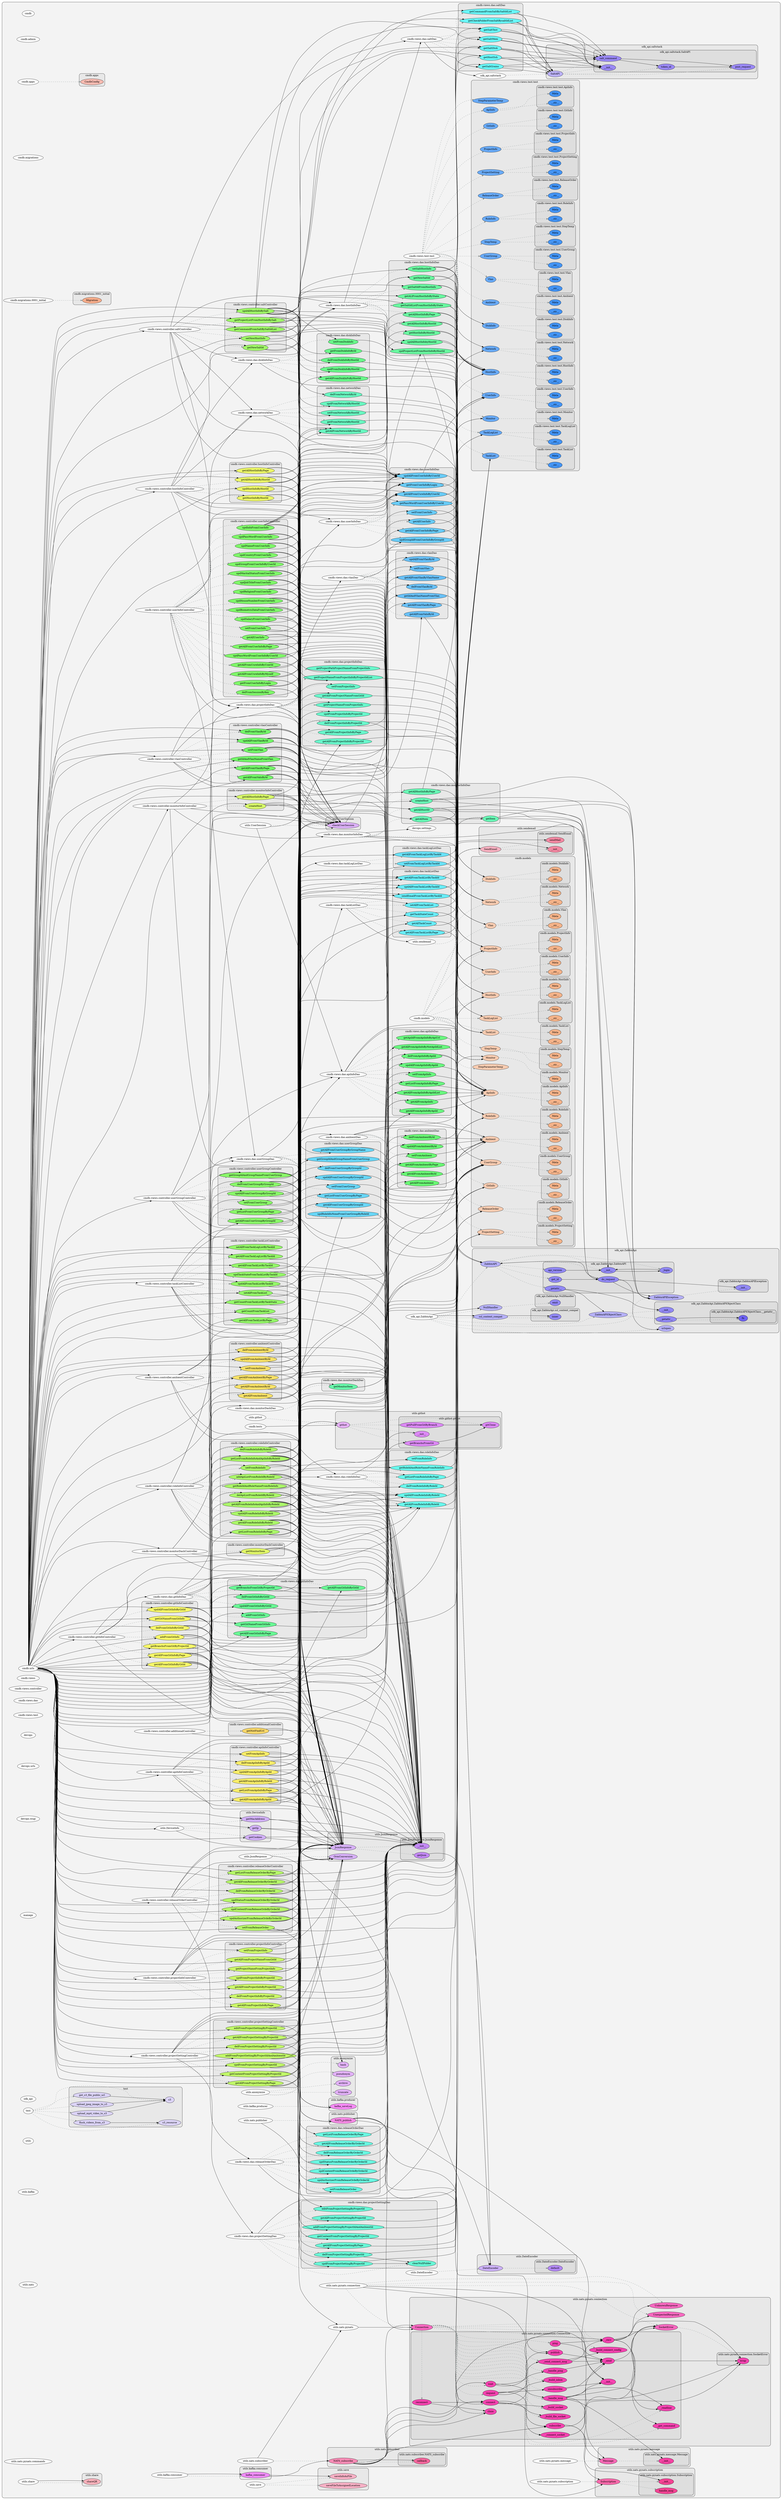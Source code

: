 digraph G {
    graph [rankdir=LR, clusterrank="local"];
    subgraph cluster_G {

        graph [style="filled,rounded", fillcolor="#80808018", label=""];
        cmdb [label="cmdb", style="filled", fillcolor="#ffffffb2", fontcolor="#000000", group="0"];
        cmdb__admin [label="cmdb.admin", style="filled", fillcolor="#ffffffb2", fontcolor="#000000", group="1"];
        cmdb__apps [label="cmdb.apps", style="filled", fillcolor="#ffffffb2", fontcolor="#000000", group="2"];
        cmdb__migrations [label="cmdb.migrations", style="filled", fillcolor="#ffffffb2", fontcolor="#000000", group="3"];
        cmdb__migrations__0001_initial [label="cmdb.migrations.0001_initial", style="filled", fillcolor="#ffffffb2", fontcolor="#000000", group="4"];
        cmdb__models [label="cmdb.models", style="filled", fillcolor="#ffffffb2", fontcolor="#000000", group="5"];
        cmdb__tests [label="cmdb.tests", style="filled", fillcolor="#ffffffb2", fontcolor="#000000", group="6"];
        cmdb__urls [label="cmdb.urls", style="filled", fillcolor="#ffffffb2", fontcolor="#000000", group="7"];
        cmdb__views [label="cmdb.views", style="filled", fillcolor="#ffffffb2", fontcolor="#000000", group="8"];
        cmdb__views__controller [label="cmdb.views.controller", style="filled", fillcolor="#ffffffb2", fontcolor="#000000", group="9"];
        cmdb__views__controller__additionalController [label="cmdb.views.controller.additionalController", style="filled", fillcolor="#ffffffb2", fontcolor="#000000", group="10"];
        cmdb__views__controller__ambientController [label="cmdb.views.controller.ambientController", style="filled", fillcolor="#ffffffb2", fontcolor="#000000", group="11"];
        cmdb__views__controller__apiInfoController [label="cmdb.views.controller.apiInfoController", style="filled", fillcolor="#ffffffb2", fontcolor="#000000", group="12"];
        cmdb__views__controller__gitInfoController [label="cmdb.views.controller.gitInfoController", style="filled", fillcolor="#ffffffb2", fontcolor="#000000", group="13"];
        cmdb__views__controller__hostInfoController [label="cmdb.views.controller.hostInfoController", style="filled", fillcolor="#ffffffb2", fontcolor="#000000", group="14"];
        cmdb__views__controller__monitorDashController [label="cmdb.views.controller.monitorDashController", style="filled", fillcolor="#ffffffb2", fontcolor="#000000", group="15"];
        cmdb__views__controller__monitorInfoController [label="cmdb.views.controller.monitorInfoController", style="filled", fillcolor="#ffffffb2", fontcolor="#000000", group="16"];
        cmdb__views__controller__projectInfoController [label="cmdb.views.controller.projectInfoController", style="filled", fillcolor="#ffffffb2", fontcolor="#000000", group="17"];
        cmdb__views__controller__projectSettingController [label="cmdb.views.controller.projectSettingController", style="filled", fillcolor="#ffffffb2", fontcolor="#000000", group="18"];
        cmdb__views__controller__releaseOrderController [label="cmdb.views.controller.releaseOrderController", style="filled", fillcolor="#ffffffb2", fontcolor="#000000", group="19"];
        cmdb__views__controller__roleInfoController [label="cmdb.views.controller.roleInfoController", style="filled", fillcolor="#ffffffb2", fontcolor="#000000", group="20"];
        cmdb__views__controller__saltController [label="cmdb.views.controller.saltController", style="filled", fillcolor="#ffffffb2", fontcolor="#000000", group="21"];
        cmdb__views__controller__taskListController [label="cmdb.views.controller.taskListController", style="filled", fillcolor="#ffffffb2", fontcolor="#000000", group="22"];
        cmdb__views__controller__userGroupController [label="cmdb.views.controller.userGroupController", style="filled", fillcolor="#ffffffb2", fontcolor="#000000", group="23"];
        cmdb__views__controller__userInfoController [label="cmdb.views.controller.userInfoController", style="filled", fillcolor="#ffffffb2", fontcolor="#000000", group="24"];
        cmdb__views__controller__vlanController [label="cmdb.views.controller.vlanController", style="filled", fillcolor="#ffffffb2", fontcolor="#000000", group="25"];
        cmdb__views__dao [label="cmdb.views.dao", style="filled", fillcolor="#ffffffb2", fontcolor="#000000", group="26"];
        cmdb__views__dao__ambientDao [label="cmdb.views.dao.ambientDao", style="filled", fillcolor="#ffffffb2", fontcolor="#000000", group="27"];
        cmdb__views__dao__apiInfoDao [label="cmdb.views.dao.apiInfoDao", style="filled", fillcolor="#ffffffb2", fontcolor="#000000", group="28"];
        cmdb__views__dao__diskInfoDao [label="cmdb.views.dao.diskInfoDao", style="filled", fillcolor="#ffffffb2", fontcolor="#000000", group="29"];
        cmdb__views__dao__gitInfoDao [label="cmdb.views.dao.gitInfoDao", style="filled", fillcolor="#ffffffb2", fontcolor="#000000", group="30"];
        cmdb__views__dao__hostInfoDao [label="cmdb.views.dao.hostInfoDao", style="filled", fillcolor="#ffffffb2", fontcolor="#000000", group="31"];
        cmdb__views__dao__monitorDashDao [label="cmdb.views.dao.monitorDashDao", style="filled", fillcolor="#ffffffb2", fontcolor="#000000", group="32"];
        cmdb__views__dao__monitorInfoDao [label="cmdb.views.dao.monitorInfoDao", style="filled", fillcolor="#ffffffb2", fontcolor="#000000", group="33"];
        cmdb__views__dao__networkDao [label="cmdb.views.dao.networkDao", style="filled", fillcolor="#ffffffb2", fontcolor="#000000", group="34"];
        cmdb__views__dao__projectInfoDao [label="cmdb.views.dao.projectInfoDao", style="filled", fillcolor="#ffffffb2", fontcolor="#000000", group="35"];
        cmdb__views__dao__projectSettingDao [label="cmdb.views.dao.projectSettingDao", style="filled", fillcolor="#ffffffb2", fontcolor="#000000", group="36"];
        cmdb__views__dao__releaseOrderDao [label="cmdb.views.dao.releaseOrderDao", style="filled", fillcolor="#ffffffb2", fontcolor="#000000", group="37"];
        cmdb__views__dao__roleInfoDao [label="cmdb.views.dao.roleInfoDao", style="filled", fillcolor="#ffffffb2", fontcolor="#000000", group="38"];
        cmdb__views__dao__saltDao [label="cmdb.views.dao.saltDao", style="filled", fillcolor="#ffffffb2", fontcolor="#000000", group="39"];
        cmdb__views__dao__taskListDao [label="cmdb.views.dao.taskListDao", style="filled", fillcolor="#ffffffb2", fontcolor="#000000", group="40"];
        cmdb__views__dao__taskLogListDao [label="cmdb.views.dao.taskLogListDao", style="filled", fillcolor="#ffffffb2", fontcolor="#000000", group="41"];
        cmdb__views__dao__userGroupDao [label="cmdb.views.dao.userGroupDao", style="filled", fillcolor="#ffffffb2", fontcolor="#000000", group="42"];
        cmdb__views__dao__userInfoDao [label="cmdb.views.dao.userInfoDao", style="filled", fillcolor="#ffffffb2", fontcolor="#000000", group="43"];
        cmdb__views__dao__vlanDao [label="cmdb.views.dao.vlanDao", style="filled", fillcolor="#ffffffb2", fontcolor="#000000", group="44"];
        cmdb__views__test [label="cmdb.views.test", style="filled", fillcolor="#ffffffb2", fontcolor="#000000", group="45"];
        cmdb__views__test__test [label="cmdb.views.test.test", style="filled", fillcolor="#ffffffb2", fontcolor="#000000", group="46"];
        devops [label="devops", style="filled", fillcolor="#ffffffb2", fontcolor="#000000", group="47"];
        devops__settings [label="devops.settings", style="filled", fillcolor="#ffffffb2", fontcolor="#000000", group="48"];
        devops__urls [label="devops.urls", style="filled", fillcolor="#ffffffb2", fontcolor="#000000", group="49"];
        devops__wsgi [label="devops.wsgi", style="filled", fillcolor="#ffffffb2", fontcolor="#000000", group="50"];
        manage [label="manage", style="filled", fillcolor="#ffffffb2", fontcolor="#000000", group="51"];
        sdk_api [label="sdk_api", style="filled", fillcolor="#ffffffb2", fontcolor="#000000", group="52"];
        sdk_api__ZabbixApi [label="sdk_api.ZabbixApi", style="filled", fillcolor="#ffffffb2", fontcolor="#000000", group="53"];
        sdk_api__saltstack [label="sdk_api.saltstack", style="filled", fillcolor="#ffffffb2", fontcolor="#000000", group="54"];
        test [label="test", style="filled", fillcolor="#ffffffb2", fontcolor="#000000", group="55"];
        utils [label="utils", style="filled", fillcolor="#ffffffb2", fontcolor="#000000", group="56"];
        utils__DateEncoder [label="utils.DateEncoder", style="filled", fillcolor="#ffffffb2", fontcolor="#000000", group="57"];
        utils__DeviceInfo [label="utils.DeviceInfo", style="filled", fillcolor="#ffffffb2", fontcolor="#000000", group="58"];
        utils__JsonResponse [label="utils.JsonResponse", style="filled", fillcolor="#ffffffb2", fontcolor="#000000", group="59"];
        utils__UserSession [label="utils.UserSession", style="filled", fillcolor="#ffffffb2", fontcolor="#000000", group="60"];
        utils__anonymize [label="utils.anonymize", style="filled", fillcolor="#ffffffb2", fontcolor="#000000", group="61"];
        utils__githot [label="utils.githot", style="filled", fillcolor="#ffffffb2", fontcolor="#000000", group="62"];
        utils__kafka [label="utils.kafka", style="filled", fillcolor="#ffffffb2", fontcolor="#000000", group="63"];
        utils__kafka__consumer [label="utils.kafka.consumer", style="filled", fillcolor="#ffffffb2", fontcolor="#000000", group="64"];
        utils__kafka__producer [label="utils.kafka.producer", style="filled", fillcolor="#ffffffb2", fontcolor="#000000", group="65"];
        utils__nats [label="utils.nats", style="filled", fillcolor="#ffffffb2", fontcolor="#000000", group="66"];
        utils__nats__publisher [label="utils.nats.publisher", style="filled", fillcolor="#ffffffb2", fontcolor="#000000", group="67"];
        utils__nats__pynats [label="utils.nats.pynats", style="filled", fillcolor="#ffffffb2", fontcolor="#000000", group="68"];
        utils__nats__pynats__commands [label="utils.nats.pynats.commands", style="filled", fillcolor="#ffffffb2", fontcolor="#000000", group="69"];
        utils__nats__pynats__connection [label="utils.nats.pynats.connection", style="filled", fillcolor="#ffffffb2", fontcolor="#000000", group="70"];
        utils__nats__pynats__message [label="utils.nats.pynats.message", style="filled", fillcolor="#ffffffb2", fontcolor="#000000", group="71"];
        utils__nats__pynats__subscription [label="utils.nats.pynats.subscription", style="filled", fillcolor="#ffffffb2", fontcolor="#000000", group="72"];
        utils__nats__subscriber [label="utils.nats.subscriber", style="filled", fillcolor="#ffffffb2", fontcolor="#000000", group="73"];
        utils__save [label="utils.save", style="filled", fillcolor="#ffffffb2", fontcolor="#000000", group="74"];
        utils__sendemail [label="utils.sendemail", style="filled", fillcolor="#ffffffb2", fontcolor="#000000", group="75"];
        utils__share [label="utils.share", style="filled", fillcolor="#ffffffb2", fontcolor="#000000", group="76"];
        subgraph cluster_cmdb__apps {

            graph [style="filled,rounded", fillcolor="#80808018", label="cmdb.apps"];
            cmdb__apps__CmdbConfig [label="CmdbConfig", style="filled", fillcolor="#ffa899b2", fontcolor="#000000", group="2"];
        }
        subgraph cluster_cmdb__migrations__0001_initial {

            graph [style="filled,rounded", fillcolor="#80808018", label="cmdb.migrations.0001_initial"];
            cmdb__migrations__0001_initial__Migration [label="Migration", style="filled", fillcolor="#ff9565b2", fontcolor="#000000", group="4"];
        }
        subgraph cluster_cmdb__models {

            graph [style="filled,rounded", fillcolor="#80808018", label="cmdb.models"];
            cmdb__models__Ambient [label="Ambient", style="filled", fillcolor="#ffc099b2", fontcolor="#000000", group="5"];
            cmdb__models__ApiInfo [label="ApiInfo", style="filled", fillcolor="#ffc099b2", fontcolor="#000000", group="5"];
            cmdb__models__DiskInfo [label="DiskInfo", style="filled", fillcolor="#ffc099b2", fontcolor="#000000", group="5"];
            cmdb__models__GitInfo [label="GitInfo", style="filled", fillcolor="#ffc099b2", fontcolor="#000000", group="5"];
            cmdb__models__HostInfo [label="HostInfo", style="filled", fillcolor="#ffc099b2", fontcolor="#000000", group="5"];
            cmdb__models__Monitor [label="Monitor", style="filled", fillcolor="#ffc099b2", fontcolor="#000000", group="5"];
            cmdb__models__Network [label="Network", style="filled", fillcolor="#ffc099b2", fontcolor="#000000", group="5"];
            cmdb__models__ProjectInfo [label="ProjectInfo", style="filled", fillcolor="#ffc099b2", fontcolor="#000000", group="5"];
            cmdb__models__ProjectSetting [label="ProjectSetting", style="filled", fillcolor="#ffc099b2", fontcolor="#000000", group="5"];
            cmdb__models__ReleaseOrder [label="ReleaseOrder", style="filled", fillcolor="#ffc099b2", fontcolor="#000000", group="5"];
            cmdb__models__RoleInfo [label="RoleInfo", style="filled", fillcolor="#ffc099b2", fontcolor="#000000", group="5"];
            cmdb__models__StepParameterTemp [label="StepParameterTemp", style="filled", fillcolor="#ffc099b2", fontcolor="#000000", group="5"];
            cmdb__models__StepTemp [label="StepTemp", style="filled", fillcolor="#ffc099b2", fontcolor="#000000", group="5"];
            cmdb__models__TaskList [label="TaskList", style="filled", fillcolor="#ffc099b2", fontcolor="#000000", group="5"];
            cmdb__models__TaskLogList [label="TaskLogList", style="filled", fillcolor="#ffc099b2", fontcolor="#000000", group="5"];
            cmdb__models__UserGroup [label="UserGroup", style="filled", fillcolor="#ffc099b2", fontcolor="#000000", group="5"];
            cmdb__models__UserInfo [label="UserInfo", style="filled", fillcolor="#ffc099b2", fontcolor="#000000", group="5"];
            cmdb__models__Vlan [label="Vlan", style="filled", fillcolor="#ffc099b2", fontcolor="#000000", group="5"];
            subgraph cluster_cmdb__models__Ambient {

                graph [style="filled,rounded", fillcolor="#80808018", label="cmdb.models.Ambient"];
                cmdb__models__Ambient__Meta [label="Meta", style="filled", fillcolor="#ffa065b2", fontcolor="#000000", group="5"];
                cmdb__models__Ambient____str__ [label="__str__", style="filled", fillcolor="#ffa065b2", fontcolor="#000000", group="5"];
            }
            subgraph cluster_cmdb__models__ApiInfo {

                graph [style="filled,rounded", fillcolor="#80808018", label="cmdb.models.ApiInfo"];
                cmdb__models__ApiInfo__Meta [label="Meta", style="filled", fillcolor="#ffa065b2", fontcolor="#000000", group="5"];
                cmdb__models__ApiInfo____str__ [label="__str__", style="filled", fillcolor="#ffa065b2", fontcolor="#000000", group="5"];
            }
            subgraph cluster_cmdb__models__DiskInfo {

                graph [style="filled,rounded", fillcolor="#80808018", label="cmdb.models.DiskInfo"];
                cmdb__models__DiskInfo__Meta [label="Meta", style="filled", fillcolor="#ffa065b2", fontcolor="#000000", group="5"];
                cmdb__models__DiskInfo____str__ [label="__str__", style="filled", fillcolor="#ffa065b2", fontcolor="#000000", group="5"];
            }
            subgraph cluster_cmdb__models__GitInfo {

                graph [style="filled,rounded", fillcolor="#80808018", label="cmdb.models.GitInfo"];
                cmdb__models__GitInfo__Meta [label="Meta", style="filled", fillcolor="#ffa065b2", fontcolor="#000000", group="5"];
                cmdb__models__GitInfo____str__ [label="__str__", style="filled", fillcolor="#ffa065b2", fontcolor="#000000", group="5"];
            }
            subgraph cluster_cmdb__models__HostInfo {

                graph [style="filled,rounded", fillcolor="#80808018", label="cmdb.models.HostInfo"];
                cmdb__models__HostInfo__Meta [label="Meta", style="filled", fillcolor="#ffa065b2", fontcolor="#000000", group="5"];
                cmdb__models__HostInfo____str__ [label="__str__", style="filled", fillcolor="#ffa065b2", fontcolor="#000000", group="5"];
            }
            subgraph cluster_cmdb__models__Monitor {

                graph [style="filled,rounded", fillcolor="#80808018", label="cmdb.models.Monitor"];
                cmdb__models__Monitor__Meta [label="Meta", style="filled", fillcolor="#ffa065b2", fontcolor="#000000", group="5"];
            }
            subgraph cluster_cmdb__models__Network {

                graph [style="filled,rounded", fillcolor="#80808018", label="cmdb.models.Network"];
                cmdb__models__Network__Meta [label="Meta", style="filled", fillcolor="#ffa065b2", fontcolor="#000000", group="5"];
                cmdb__models__Network____str__ [label="__str__", style="filled", fillcolor="#ffa065b2", fontcolor="#000000", group="5"];
            }
            subgraph cluster_cmdb__models__ProjectInfo {

                graph [style="filled,rounded", fillcolor="#80808018", label="cmdb.models.ProjectInfo"];
                cmdb__models__ProjectInfo__Meta [label="Meta", style="filled", fillcolor="#ffa065b2", fontcolor="#000000", group="5"];
                cmdb__models__ProjectInfo____str__ [label="__str__", style="filled", fillcolor="#ffa065b2", fontcolor="#000000", group="5"];
            }
            subgraph cluster_cmdb__models__ProjectSetting {

                graph [style="filled,rounded", fillcolor="#80808018", label="cmdb.models.ProjectSetting"];
                cmdb__models__ProjectSetting__Meta [label="Meta", style="filled", fillcolor="#ffa065b2", fontcolor="#000000", group="5"];
                cmdb__models__ProjectSetting____str__ [label="__str__", style="filled", fillcolor="#ffa065b2", fontcolor="#000000", group="5"];
            }
            subgraph cluster_cmdb__models__ReleaseOrder {

                graph [style="filled,rounded", fillcolor="#80808018", label="cmdb.models.ReleaseOrder"];
                cmdb__models__ReleaseOrder__Meta [label="Meta", style="filled", fillcolor="#ffa065b2", fontcolor="#000000", group="5"];
                cmdb__models__ReleaseOrder____str__ [label="__str__", style="filled", fillcolor="#ffa065b2", fontcolor="#000000", group="5"];
            }
            subgraph cluster_cmdb__models__RoleInfo {

                graph [style="filled,rounded", fillcolor="#80808018", label="cmdb.models.RoleInfo"];
                cmdb__models__RoleInfo__Meta [label="Meta", style="filled", fillcolor="#ffa065b2", fontcolor="#000000", group="5"];
                cmdb__models__RoleInfo____str__ [label="__str__", style="filled", fillcolor="#ffa065b2", fontcolor="#000000", group="5"];
            }
            subgraph cluster_cmdb__models__StepTemp {

                graph [style="filled,rounded", fillcolor="#80808018", label="cmdb.models.StepTemp"];
                cmdb__models__StepTemp__Meta [label="Meta", style="filled", fillcolor="#ffa065b2", fontcolor="#000000", group="5"];
                cmdb__models__StepTemp____str__ [label="__str__", style="filled", fillcolor="#ffa065b2", fontcolor="#000000", group="5"];
            }
            subgraph cluster_cmdb__models__TaskList {

                graph [style="filled,rounded", fillcolor="#80808018", label="cmdb.models.TaskList"];
                cmdb__models__TaskList__Meta [label="Meta", style="filled", fillcolor="#ffa065b2", fontcolor="#000000", group="5"];
                cmdb__models__TaskList____str__ [label="__str__", style="filled", fillcolor="#ffa065b2", fontcolor="#000000", group="5"];
            }
            subgraph cluster_cmdb__models__TaskLogList {

                graph [style="filled,rounded", fillcolor="#80808018", label="cmdb.models.TaskLogList"];
                cmdb__models__TaskLogList__Meta [label="Meta", style="filled", fillcolor="#ffa065b2", fontcolor="#000000", group="5"];
                cmdb__models__TaskLogList____str__ [label="__str__", style="filled", fillcolor="#ffa065b2", fontcolor="#000000", group="5"];
            }
            subgraph cluster_cmdb__models__UserGroup {

                graph [style="filled,rounded", fillcolor="#80808018", label="cmdb.models.UserGroup"];
                cmdb__models__UserGroup__Meta [label="Meta", style="filled", fillcolor="#ffa065b2", fontcolor="#000000", group="5"];
                cmdb__models__UserGroup____str__ [label="__str__", style="filled", fillcolor="#ffa065b2", fontcolor="#000000", group="5"];
            }
            subgraph cluster_cmdb__models__UserInfo {

                graph [style="filled,rounded", fillcolor="#80808018", label="cmdb.models.UserInfo"];
                cmdb__models__UserInfo__Meta [label="Meta", style="filled", fillcolor="#ffa065b2", fontcolor="#000000", group="5"];
                cmdb__models__UserInfo____str__ [label="__str__", style="filled", fillcolor="#ffa065b2", fontcolor="#000000", group="5"];
            }
            subgraph cluster_cmdb__models__Vlan {

                graph [style="filled,rounded", fillcolor="#80808018", label="cmdb.models.Vlan"];
                cmdb__models__Vlan__Meta [label="Meta", style="filled", fillcolor="#ffa065b2", fontcolor="#000000", group="5"];
                cmdb__models__Vlan____str__ [label="__str__", style="filled", fillcolor="#ffa065b2", fontcolor="#000000", group="5"];
            }
        }
        subgraph cluster_cmdb__views__controller__additionalController {

            graph [style="filled,rounded", fillcolor="#80808018", label="cmdb.views.controller.additionalController"];
            cmdb__views__controller__additionalController__getNotFindUrl [label="getNotFindUrl", style="filled", fillcolor="#ffcf32b2", fontcolor="#000000", group="10"];
        }
        subgraph cluster_cmdb__views__controller__ambientController {

            graph [style="filled,rounded", fillcolor="#80808018", label="cmdb.views.controller.ambientController"];
            cmdb__views__controller__ambientController__delFromAmbientById [label="delFromAmbientById", style="filled", fillcolor="#ffdf32b2", fontcolor="#000000", group="11"];
            cmdb__views__controller__ambientController__getAllFromAmbient [label="getAllFromAmbient", style="filled", fillcolor="#ffdf32b2", fontcolor="#000000", group="11"];
            cmdb__views__controller__ambientController__getAllFromAmbientById [label="getAllFromAmbientById", style="filled", fillcolor="#ffdf32b2", fontcolor="#000000", group="11"];
            cmdb__views__controller__ambientController__getAllFromAmbientByPage [label="getAllFromAmbientByPage", style="filled", fillcolor="#ffdf32b2", fontcolor="#000000", group="11"];
            cmdb__views__controller__ambientController__setFromAmbient [label="setFromAmbient", style="filled", fillcolor="#ffdf32b2", fontcolor="#000000", group="11"];
            cmdb__views__controller__ambientController__updAllFromAmbientById [label="updAllFromAmbientById", style="filled", fillcolor="#ffdf32b2", fontcolor="#000000", group="11"];
        }
        subgraph cluster_cmdb__views__controller__apiInfoController {

            graph [style="filled,rounded", fillcolor="#80808018", label="cmdb.views.controller.apiInfoController"];
            cmdb__views__controller__apiInfoController__delFromApiInfoByApiId [label="delFromApiInfoByApiId", style="filled", fillcolor="#ffef32b2", fontcolor="#000000", group="12"];
            cmdb__views__controller__apiInfoController__getAllFromApiInfoByApiId [label="getAllFromApiInfoByApiId", style="filled", fillcolor="#ffef32b2", fontcolor="#000000", group="12"];
            cmdb__views__controller__apiInfoController__getAllFromApiInfoByRoleId [label="getAllFromApiInfoByRoleId", style="filled", fillcolor="#ffef32b2", fontcolor="#000000", group="12"];
            cmdb__views__controller__apiInfoController__getListFromApiInfoByPage [label="getListFromApiInfoByPage", style="filled", fillcolor="#ffef32b2", fontcolor="#000000", group="12"];
            cmdb__views__controller__apiInfoController__setFromApiInfo [label="setFromApiInfo", style="filled", fillcolor="#ffef32b2", fontcolor="#000000", group="12"];
            cmdb__views__controller__apiInfoController__updAllFromApiInfoByApiId [label="updAllFromApiInfoByApiId", style="filled", fillcolor="#ffef32b2", fontcolor="#000000", group="12"];
        }
        subgraph cluster_cmdb__views__controller__gitInfoController {

            graph [style="filled,rounded", fillcolor="#80808018", label="cmdb.views.controller.gitInfoController"];
            cmdb__views__controller__gitInfoController__addFromGitInfo [label="addFromGitInfo", style="filled", fillcolor="#feff32b2", fontcolor="#000000", group="13"];
            cmdb__views__controller__gitInfoController__delFromGitInfoByGitId [label="delFromGitInfoByGitId", style="filled", fillcolor="#feff32b2", fontcolor="#000000", group="13"];
            cmdb__views__controller__gitInfoController__getAllFromGitInfoByGitId [label="getAllFromGitInfoByGitId", style="filled", fillcolor="#feff32b2", fontcolor="#000000", group="13"];
            cmdb__views__controller__gitInfoController__getAllFromGitInfoByPage [label="getAllFromGitInfoByPage", style="filled", fillcolor="#feff32b2", fontcolor="#000000", group="13"];
            cmdb__views__controller__gitInfoController__getBranchsFromGitByProjectId [label="getBranchsFromGitByProjectId", style="filled", fillcolor="#feff32b2", fontcolor="#000000", group="13"];
            cmdb__views__controller__gitInfoController__getGitNameFromGitInfo [label="getGitNameFromGitInfo", style="filled", fillcolor="#feff32b2", fontcolor="#000000", group="13"];
            cmdb__views__controller__gitInfoController__updAllFromGitInfoByGitId [label="updAllFromGitInfoByGitId", style="filled", fillcolor="#feff32b2", fontcolor="#000000", group="13"];
        }
        subgraph cluster_cmdb__views__controller__hostInfoController {

            graph [style="filled,rounded", fillcolor="#80808018", label="cmdb.views.controller.hostInfoController"];
            cmdb__views__controller__hostInfoController__getAllHostInfoByHostId [label="getAllHostInfoByHostId", style="filled", fillcolor="#efff32b2", fontcolor="#000000", group="14"];
            cmdb__views__controller__hostInfoController__getAllHostInfoByPage [label="getAllHostInfoByPage", style="filled", fillcolor="#efff32b2", fontcolor="#000000", group="14"];
            cmdb__views__controller__hostInfoController__getHostInfoByHostId [label="getHostInfoByHostId", style="filled", fillcolor="#efff32b2", fontcolor="#000000", group="14"];
            cmdb__views__controller__hostInfoController__updHostInfoByHostId [label="updHostInfoByHostId", style="filled", fillcolor="#efff32b2", fontcolor="#000000", group="14"];
        }
        subgraph cluster_cmdb__views__controller__monitorDashController {

            graph [style="filled,rounded", fillcolor="#80808018", label="cmdb.views.controller.monitorDashController"];
            cmdb__views__controller__monitorDashController__getMonitorItem [label="getMonitorItem", style="filled", fillcolor="#dfff32b2", fontcolor="#000000", group="15"];
        }
        subgraph cluster_cmdb__views__controller__monitorInfoController {

            graph [style="filled,rounded", fillcolor="#80808018", label="cmdb.views.controller.monitorInfoController"];
            cmdb__views__controller__monitorInfoController__createHost [label="createHost", style="filled", fillcolor="#cfff32b2", fontcolor="#000000", group="16"];
            cmdb__views__controller__monitorInfoController__getAllHostInfoByPage [label="getAllHostInfoByPage", style="filled", fillcolor="#cfff32b2", fontcolor="#000000", group="16"];
        }
        subgraph cluster_cmdb__views__controller__projectInfoController {

            graph [style="filled,rounded", fillcolor="#80808018", label="cmdb.views.controller.projectInfoController"];
            cmdb__views__controller__projectInfoController__delFromProjectInfoByProjectId [label="delFromProjectInfoByProjectId", style="filled", fillcolor="#c0ff32b2", fontcolor="#000000", group="17"];
            cmdb__views__controller__projectInfoController__getAllFromProjectInfoByPage [label="getAllFromProjectInfoByPage", style="filled", fillcolor="#c0ff32b2", fontcolor="#000000", group="17"];
            cmdb__views__controller__projectInfoController__getAllFromProjectInfoByProjectId [label="getAllFromProjectInfoByProjectId", style="filled", fillcolor="#c0ff32b2", fontcolor="#000000", group="17"];
            cmdb__views__controller__projectInfoController__getAllFromProjectNameFromGitId [label="getAllFromProjectNameFromGitId", style="filled", fillcolor="#c0ff32b2", fontcolor="#000000", group="17"];
            cmdb__views__controller__projectInfoController__getProjectNameFromProjectInfo [label="getProjectNameFromProjectInfo", style="filled", fillcolor="#c0ff32b2", fontcolor="#000000", group="17"];
            cmdb__views__controller__projectInfoController__setFromProjectInfo [label="setFromProjectInfo", style="filled", fillcolor="#c0ff32b2", fontcolor="#000000", group="17"];
            cmdb__views__controller__projectInfoController__updFromProjectInfoByProjectId [label="updFromProjectInfoByProjectId", style="filled", fillcolor="#c0ff32b2", fontcolor="#000000", group="17"];
        }
        subgraph cluster_cmdb__views__controller__projectSettingController {

            graph [style="filled,rounded", fillcolor="#80808018", label="cmdb.views.controller.projectSettingController"];
            cmdb__views__controller__projectSettingController__addFromProjectSettingByProjectIdAndAmbientId [label="addFromProjectSettingByProjectIdAndAmbientId", style="filled", fillcolor="#b0ff32b2", fontcolor="#000000", group="18"];
            cmdb__views__controller__projectSettingController__delFromProjectSettingByProjectId [label="delFromProjectSettingByProjectId", style="filled", fillcolor="#b0ff32b2", fontcolor="#000000", group="18"];
            cmdb__views__controller__projectSettingController__editFromProjectSettingByProjectId [label="editFromProjectSettingByProjectId", style="filled", fillcolor="#b0ff32b2", fontcolor="#000000", group="18"];
            cmdb__views__controller__projectSettingController__getAllFromProjectSettingByPage [label="getAllFromProjectSettingByPage", style="filled", fillcolor="#b0ff32b2", fontcolor="#000000", group="18"];
            cmdb__views__controller__projectSettingController__getAllFromProjectSettingByProjectId [label="getAllFromProjectSettingByProjectId", style="filled", fillcolor="#b0ff32b2", fontcolor="#000000", group="18"];
            cmdb__views__controller__projectSettingController__getContentFromProjectSettingByProjectId [label="getContentFromProjectSettingByProjectId", style="filled", fillcolor="#b0ff32b2", fontcolor="#000000", group="18"];
            cmdb__views__controller__projectSettingController__updFromProjectSettingByProjectId [label="updFromProjectSettingByProjectId", style="filled", fillcolor="#b0ff32b2", fontcolor="#000000", group="18"];
        }
        subgraph cluster_cmdb__views__controller__releaseOrderController {

            graph [style="filled,rounded", fillcolor="#80808018", label="cmdb.views.controller.releaseOrderController"];
            cmdb__views__controller__releaseOrderController__delFromReleaseOrderByOrderId [label="delFromReleaseOrderByOrderId", style="filled", fillcolor="#a0ff32b2", fontcolor="#000000", group="19"];
            cmdb__views__controller__releaseOrderController__getAllFromReleaseOrderByOrderId [label="getAllFromReleaseOrderByOrderId", style="filled", fillcolor="#a0ff32b2", fontcolor="#000000", group="19"];
            cmdb__views__controller__releaseOrderController__getListFromReleaseOrderByPage [label="getListFromReleaseOrderByPage", style="filled", fillcolor="#a0ff32b2", fontcolor="#000000", group="19"];
            cmdb__views__controller__releaseOrderController__setFromReleaseOrder [label="setFromReleaseOrder", style="filled", fillcolor="#a0ff32b2", fontcolor="#000000", group="19"];
            cmdb__views__controller__releaseOrderController__updAuthorizerFromReleaseOrdeByOrderId [label="updAuthorizerFromReleaseOrdeByOrderId", style="filled", fillcolor="#a0ff32b2", fontcolor="#000000", group="19"];
            cmdb__views__controller__releaseOrderController__updContentFromReleaseOrdeByOrderId [label="updContentFromReleaseOrdeByOrderId", style="filled", fillcolor="#a0ff32b2", fontcolor="#000000", group="19"];
            cmdb__views__controller__releaseOrderController__updStatusFromReleaseOrderByOrderId [label="updStatusFromReleaseOrderByOrderId", style="filled", fillcolor="#a0ff32b2", fontcolor="#000000", group="19"];
        }
        subgraph cluster_cmdb__views__controller__roleInfoController {

            graph [style="filled,rounded", fillcolor="#80808018", label="cmdb.views.controller.roleInfoController"];
            cmdb__views__controller__roleInfoController__addApiListFromRoleIdByRoleId [label="addApiListFromRoleIdByRoleId", style="filled", fillcolor="#91ff32b2", fontcolor="#000000", group="20"];
            cmdb__views__controller__roleInfoController__delApiListFromRoleIdByRoleId [label="delApiListFromRoleIdByRoleId", style="filled", fillcolor="#91ff32b2", fontcolor="#000000", group="20"];
            cmdb__views__controller__roleInfoController__delFromRoleInfoByRoleId [label="delFromRoleInfoByRoleId", style="filled", fillcolor="#91ff32b2", fontcolor="#000000", group="20"];
            cmdb__views__controller__roleInfoController__getAllFromRoleInfoAndApiInfoByRoleId [label="getAllFromRoleInfoAndApiInfoByRoleId", style="filled", fillcolor="#91ff32b2", fontcolor="#000000", group="20"];
            cmdb__views__controller__roleInfoController__getAllFromRoleInfoByRoleId [label="getAllFromRoleInfoByRoleId", style="filled", fillcolor="#91ff32b2", fontcolor="#000000", group="20"];
            cmdb__views__controller__roleInfoController__getListFromRoleInfoAndApiInfoByRoleId [label="getListFromRoleInfoAndApiInfoByRoleId", style="filled", fillcolor="#91ff32b2", fontcolor="#000000", group="20"];
            cmdb__views__controller__roleInfoController__getListFromRoleInfoByPage [label="getListFromRoleInfoByPage", style="filled", fillcolor="#91ff32b2", fontcolor="#000000", group="20"];
            cmdb__views__controller__roleInfoController__getRoleIdAndRoleNameFromRoleInfo [label="getRoleIdAndRoleNameFromRoleInfo", style="filled", fillcolor="#91ff32b2", fontcolor="#000000", group="20"];
            cmdb__views__controller__roleInfoController__setFromRoleInfo [label="setFromRoleInfo", style="filled", fillcolor="#91ff32b2", fontcolor="#000000", group="20"];
            cmdb__views__controller__roleInfoController__updAllFromRoleInfoByRoleId [label="updAllFromRoleInfoByRoleId", style="filled", fillcolor="#91ff32b2", fontcolor="#000000", group="20"];
        }
        subgraph cluster_cmdb__views__controller__saltController {

            graph [style="filled,rounded", fillcolor="#80808018", label="cmdb.views.controller.saltController"];
            cmdb__views__controller__saltController__getCommandFromSaltBySaltIdList [label="getCommandFromSaltBySaltIdList", style="filled", fillcolor="#81ff32b2", fontcolor="#000000", group="21"];
            cmdb__views__controller__saltController__getNewSaltId [label="getNewSaltId", style="filled", fillcolor="#81ff32b2", fontcolor="#000000", group="21"];
            cmdb__views__controller__saltController__getProjectListFromHostInfoBySalt [label="getProjectListFromHostInfoBySalt", style="filled", fillcolor="#81ff32b2", fontcolor="#000000", group="21"];
            cmdb__views__controller__saltController__setNewHostInfo [label="setNewHostInfo", style="filled", fillcolor="#81ff32b2", fontcolor="#000000", group="21"];
            cmdb__views__controller__saltController__updAllHostInfoBySalt [label="updAllHostInfoBySalt", style="filled", fillcolor="#81ff32b2", fontcolor="#000000", group="21"];
        }
        subgraph cluster_cmdb__views__controller__taskListController {

            graph [style="filled,rounded", fillcolor="#80808018", label="cmdb.views.controller.taskListController"];
            cmdb__views__controller__taskListController__getAllFromTaskListByPage [label="getAllFromTaskListByPage", style="filled", fillcolor="#71ff32b2", fontcolor="#000000", group="22"];
            cmdb__views__controller__taskListController__getAllFromTaskListByTaskId [label="getAllFromTaskListByTaskId", style="filled", fillcolor="#71ff32b2", fontcolor="#000000", group="22"];
            cmdb__views__controller__taskListController__getAllFromTaskLogListByTaskId [label="getAllFromTaskLogListByTaskId", style="filled", fillcolor="#71ff32b2", fontcolor="#000000", group="22"];
            cmdb__views__controller__taskListController__getCountFromTaskList [label="getCountFromTaskList", style="filled", fillcolor="#71ff32b2", fontcolor="#000000", group="22"];
            cmdb__views__controller__taskListController__getCountFromTaskListByTaskState [label="getCountFromTaskListByTaskState", style="filled", fillcolor="#71ff32b2", fontcolor="#000000", group="22"];
            cmdb__views__controller__taskListController__setAllFromTaskList [label="setAllFromTaskList", style="filled", fillcolor="#71ff32b2", fontcolor="#000000", group="22"];
            cmdb__views__controller__taskListController__setAllFromTaskLogListByTaskId [label="setAllFromTaskLogListByTaskId", style="filled", fillcolor="#71ff32b2", fontcolor="#000000", group="22"];
            cmdb__views__controller__taskListController__updAllFromTaskListByTaskId [label="updAllFromTaskListByTaskId", style="filled", fillcolor="#71ff32b2", fontcolor="#000000", group="22"];
            cmdb__views__controller__taskListController__updTaskStateFromTaskListByTaskId [label="updTaskStateFromTaskListByTaskId", style="filled", fillcolor="#71ff32b2", fontcolor="#000000", group="22"];
        }
        subgraph cluster_cmdb__views__controller__userGroupController {

            graph [style="filled,rounded", fillcolor="#80808018", label="cmdb.views.controller.userGroupController"];
            cmdb__views__controller__userGroupController__delFromUserGroupByGroupId [label="delFromUserGroupByGroupId", style="filled", fillcolor="#62ff32b2", fontcolor="#000000", group="23"];
            cmdb__views__controller__userGroupController__getAllFromUserGroupByGroupId [label="getAllFromUserGroupByGroupId", style="filled", fillcolor="#62ff32b2", fontcolor="#000000", group="23"];
            cmdb__views__controller__userGroupController__getGroupIdAndGroupNameFromUserGroup [label="getGroupIdAndGroupNameFromUserGroup", style="filled", fillcolor="#62ff32b2", fontcolor="#000000", group="23"];
            cmdb__views__controller__userGroupController__getListFromUserGroupByPage [label="getListFromUserGroupByPage", style="filled", fillcolor="#62ff32b2", fontcolor="#000000", group="23"];
            cmdb__views__controller__userGroupController__setFromUserGroup [label="setFromUserGroup", style="filled", fillcolor="#62ff32b2", fontcolor="#000000", group="23"];
            cmdb__views__controller__userGroupController__updAllFromUserGroupByGroupId [label="updAllFromUserGroupByGroupId", style="filled", fillcolor="#62ff32b2", fontcolor="#000000", group="23"];
        }
        subgraph cluster_cmdb__views__controller__userInfoController {

            graph [style="filled,rounded", fillcolor="#80808018", label="cmdb.views.controller.userInfoController"];
            cmdb__views__controller__userInfoController__delFromSessionByKey [label="delFromSessionByKey", style="filled", fillcolor="#52ff32b2", fontcolor="#000000", group="24"];
            cmdb__views__controller__userInfoController__getAllFromUserInfoByPage [label="getAllFromUserInfoByPage", style="filled", fillcolor="#52ff32b2", fontcolor="#000000", group="24"];
            cmdb__views__controller__userInfoController__getAllFromUsreInfoByMyself [label="getAllFromUsreInfoByMyself", style="filled", fillcolor="#52ff32b2", fontcolor="#000000", group="24"];
            cmdb__views__controller__userInfoController__getAllFromUsreInfoByUserId [label="getAllFromUsreInfoByUserId", style="filled", fillcolor="#52ff32b2", fontcolor="#000000", group="24"];
            cmdb__views__controller__userInfoController__getAllUserInfo [label="getAllUserInfo", style="filled", fillcolor="#52ff32b2", fontcolor="#000000", group="24"];
            cmdb__views__controller__userInfoController__getFromUserInfoByLogin [label="getFromUserInfoByLogin", style="filled", fillcolor="#52ff32b2", fontcolor="#000000", group="24"];
            cmdb__views__controller__userInfoController__setFromUserInfo [label="setFromUserInfo", style="filled", fillcolor="#52ff32b2", fontcolor="#000000", group="24"];
            cmdb__views__controller__userInfoController__updBiometricDataFromUserInfo [label="updBiometricDataFromUserInfo", style="filled", fillcolor="#52ff32b2", fontcolor="#000000", group="24"];
            cmdb__views__controller__userInfoController__updCountryFromUserInfo [label="updCountryFromUserInfo", style="filled", fillcolor="#52ff32b2", fontcolor="#000000", group="24"];
            cmdb__views__controller__userInfoController__updGroupFromUserInfoByUserId [label="updGroupFromUserInfoByUserId", style="filled", fillcolor="#52ff32b2", fontcolor="#000000", group="24"];
            cmdb__views__controller__userInfoController__updHouseNumberFromUserInfo [label="updHouseNumberFromUserInfo", style="filled", fillcolor="#52ff32b2", fontcolor="#000000", group="24"];
            cmdb__views__controller__userInfoController__updInfoFromUserInfo [label="updInfoFromUserInfo", style="filled", fillcolor="#52ff32b2", fontcolor="#000000", group="24"];
            cmdb__views__controller__userInfoController__updJobTitleFromUserInfo [label="updJobTitleFromUserInfo", style="filled", fillcolor="#52ff32b2", fontcolor="#000000", group="24"];
            cmdb__views__controller__userInfoController__updMaritalStatusFromUserInfo [label="updMaritalStatusFromUserInfo", style="filled", fillcolor="#52ff32b2", fontcolor="#000000", group="24"];
            cmdb__views__controller__userInfoController__updNameFromUserInfo [label="updNameFromUserInfo", style="filled", fillcolor="#52ff32b2", fontcolor="#000000", group="24"];
            cmdb__views__controller__userInfoController__updPassWordFromUserInfo [label="updPassWordFromUserInfo", style="filled", fillcolor="#52ff32b2", fontcolor="#000000", group="24"];
            cmdb__views__controller__userInfoController__updPassWordFromUserInfoByUserId [label="updPassWordFromUserInfoByUserId", style="filled", fillcolor="#52ff32b2", fontcolor="#000000", group="24"];
            cmdb__views__controller__userInfoController__updReligionFromUserInfo [label="updReligionFromUserInfo", style="filled", fillcolor="#52ff32b2", fontcolor="#000000", group="24"];
            cmdb__views__controller__userInfoController__updSalaryFromUserInfo [label="updSalaryFromUserInfo", style="filled", fillcolor="#52ff32b2", fontcolor="#000000", group="24"];
        }
        subgraph cluster_cmdb__views__controller__vlanController {

            graph [style="filled,rounded", fillcolor="#80808018", label="cmdb.views.controller.vlanController"];
            cmdb__views__controller__vlanController__delFromVlanById [label="delFromVlanById", style="filled", fillcolor="#42ff32b2", fontcolor="#000000", group="25"];
            cmdb__views__controller__vlanController__getAllFromValnById [label="getAllFromValnById", style="filled", fillcolor="#42ff32b2", fontcolor="#000000", group="25"];
            cmdb__views__controller__vlanController__getAllFromVlanByPage [label="getAllFromVlanByPage", style="filled", fillcolor="#42ff32b2", fontcolor="#000000", group="25"];
            cmdb__views__controller__vlanController__getIdAndVlanNameFromVlan [label="getIdAndVlanNameFromVlan", style="filled", fillcolor="#42ff32b2", fontcolor="#000000", group="25"];
            cmdb__views__controller__vlanController__setFromVlan [label="setFromVlan", style="filled", fillcolor="#42ff32b2", fontcolor="#000000", group="25"];
            cmdb__views__controller__vlanController__updAllFromVlanById [label="updAllFromVlanById", style="filled", fillcolor="#42ff32b2", fontcolor="#000000", group="25"];
        }
        subgraph cluster_cmdb__views__dao__ambientDao {

            graph [style="filled,rounded", fillcolor="#80808018", label="cmdb.views.dao.ambientDao"];
            cmdb__views__dao__ambientDao__delFromAmbientById [label="delFromAmbientById", style="filled", fillcolor="#32ff42b2", fontcolor="#000000", group="27"];
            cmdb__views__dao__ambientDao__getAllFromAmbient [label="getAllFromAmbient", style="filled", fillcolor="#32ff42b2", fontcolor="#000000", group="27"];
            cmdb__views__dao__ambientDao__getAllFromAmbientById [label="getAllFromAmbientById", style="filled", fillcolor="#32ff42b2", fontcolor="#000000", group="27"];
            cmdb__views__dao__ambientDao__getAllFromAmbientByPage [label="getAllFromAmbientByPage", style="filled", fillcolor="#32ff42b2", fontcolor="#000000", group="27"];
            cmdb__views__dao__ambientDao__setFromAmbient [label="setFromAmbient", style="filled", fillcolor="#32ff42b2", fontcolor="#000000", group="27"];
            cmdb__views__dao__ambientDao__updAllFromAmbientById [label="updAllFromAmbientById", style="filled", fillcolor="#32ff42b2", fontcolor="#000000", group="27"];
        }
        subgraph cluster_cmdb__views__dao__apiInfoDao {

            graph [style="filled,rounded", fillcolor="#80808018", label="cmdb.views.dao.apiInfoDao"];
            cmdb__views__dao__apiInfoDao__delFromApiInfoByApiId [label="delFromApiInfoByApiId", style="filled", fillcolor="#32ff52b2", fontcolor="#000000", group="28"];
            cmdb__views__dao__apiInfoDao__getAllFromApiInfo [label="getAllFromApiInfo", style="filled", fillcolor="#32ff52b2", fontcolor="#000000", group="28"];
            cmdb__views__dao__apiInfoDao__getAllFromApiInfoByApiId [label="getAllFromApiInfoByApiId", style="filled", fillcolor="#32ff52b2", fontcolor="#000000", group="28"];
            cmdb__views__dao__apiInfoDao__getAllFromApiInfoByApiIdList [label="getAllFromApiInfoByApiIdList", style="filled", fillcolor="#32ff52b2", fontcolor="#000000", group="28"];
            cmdb__views__dao__apiInfoDao__getAllFromApiInfoByNotApiIdList [label="getAllFromApiInfoByNotApiIdList", style="filled", fillcolor="#32ff52b2", fontcolor="#000000", group="28"];
            cmdb__views__dao__apiInfoDao__getApiIdFromApiInfoByApiUrl [label="getApiIdFromApiInfoByApiUrl", style="filled", fillcolor="#32ff52b2", fontcolor="#000000", group="28"];
            cmdb__views__dao__apiInfoDao__getListFromApiInfoByPage [label="getListFromApiInfoByPage", style="filled", fillcolor="#32ff52b2", fontcolor="#000000", group="28"];
            cmdb__views__dao__apiInfoDao__setFromApiInfo [label="setFromApiInfo", style="filled", fillcolor="#32ff52b2", fontcolor="#000000", group="28"];
            cmdb__views__dao__apiInfoDao__updAllFromApiInfoByApiId [label="updAllFromApiInfoByApiId", style="filled", fillcolor="#32ff52b2", fontcolor="#000000", group="28"];
        }
        subgraph cluster_cmdb__views__dao__diskInfoDao {

            graph [style="filled,rounded", fillcolor="#80808018", label="cmdb.views.dao.diskInfoDao"];
            cmdb__views__dao__diskInfoDao__delFromDiskInfoByHostId [label="delFromDiskInfoByHostId", style="filled", fillcolor="#32ff62b2", fontcolor="#000000", group="29"];
            cmdb__views__dao__diskInfoDao__getAllFromDiskInFoByHostId [label="getAllFromDiskInFoByHostId", style="filled", fillcolor="#32ff62b2", fontcolor="#000000", group="29"];
            cmdb__views__dao__diskInfoDao__getFromDiskInfoById [label="getFromDiskInfoById", style="filled", fillcolor="#32ff62b2", fontcolor="#000000", group="29"];
            cmdb__views__dao__diskInfoDao__setFromDiskInfo [label="setFromDiskInfo", style="filled", fillcolor="#32ff62b2", fontcolor="#000000", group="29"];
            cmdb__views__dao__diskInfoDao__updFromDiskInfoByHostId [label="updFromDiskInfoByHostId", style="filled", fillcolor="#32ff62b2", fontcolor="#000000", group="29"];
        }
        subgraph cluster_cmdb__views__dao__gitInfoDao {

            graph [style="filled,rounded", fillcolor="#80808018", label="cmdb.views.dao.gitInfoDao"];
            cmdb__views__dao__gitInfoDao__addFromGitInfo [label="addFromGitInfo", style="filled", fillcolor="#32ff71b2", fontcolor="#000000", group="30"];
            cmdb__views__dao__gitInfoDao__delFromGitInfoByGitId [label="delFromGitInfoByGitId", style="filled", fillcolor="#32ff71b2", fontcolor="#000000", group="30"];
            cmdb__views__dao__gitInfoDao__getAllFromGitInfoByGitId [label="getAllFromGitInfoByGitId", style="filled", fillcolor="#32ff71b2", fontcolor="#000000", group="30"];
            cmdb__views__dao__gitInfoDao__getAllFromGitInfoByPage [label="getAllFromGitInfoByPage", style="filled", fillcolor="#32ff71b2", fontcolor="#000000", group="30"];
            cmdb__views__dao__gitInfoDao__getBranchsFromGitByProjectId [label="getBranchsFromGitByProjectId", style="filled", fillcolor="#32ff71b2", fontcolor="#000000", group="30"];
            cmdb__views__dao__gitInfoDao__getGitNameFromGitInfo [label="getGitNameFromGitInfo", style="filled", fillcolor="#32ff71b2", fontcolor="#000000", group="30"];
            cmdb__views__dao__gitInfoDao__updAllFromGitInfoByGitId [label="updAllFromGitInfoByGitId", style="filled", fillcolor="#32ff71b2", fontcolor="#000000", group="30"];
        }
        subgraph cluster_cmdb__views__dao__hostInfoDao {

            graph [style="filled,rounded", fillcolor="#80808018", label="cmdb.views.dao.hostInfoDao"];
            cmdb__views__dao__hostInfoDao__getALlFromHostInfoByState [label="getALlFromHostInfoByState", style="filled", fillcolor="#32ff81b2", fontcolor="#000000", group="31"];
            cmdb__views__dao__hostInfoDao__getAllHostInfoByHostId [label="getAllHostInfoByHostId", style="filled", fillcolor="#32ff81b2", fontcolor="#000000", group="31"];
            cmdb__views__dao__hostInfoDao__getAllHostInfoByPage [label="getAllHostInfoByPage", style="filled", fillcolor="#32ff81b2", fontcolor="#000000", group="31"];
            cmdb__views__dao__hostInfoDao__getHostInfoByHostId [label="getHostInfoByHostId", style="filled", fillcolor="#32ff81b2", fontcolor="#000000", group="31"];
            cmdb__views__dao__hostInfoDao__getNewSaltId [label="getNewSaltId", style="filled", fillcolor="#32ff81b2", fontcolor="#000000", group="31"];
            cmdb__views__dao__hostInfoDao__getSaltIdFromHostInfo [label="getSaltIdFromHostInfo", style="filled", fillcolor="#32ff81b2", fontcolor="#000000", group="31"];
            cmdb__views__dao__hostInfoDao__getSaltIdListFromHostInfoByState [label="getSaltIdListFromHostInfoByState", style="filled", fillcolor="#32ff81b2", fontcolor="#000000", group="31"];
            cmdb__views__dao__hostInfoDao__setSaltHostInfo [label="setSaltHostInfo", style="filled", fillcolor="#32ff81b2", fontcolor="#000000", group="31"];
            cmdb__views__dao__hostInfoDao__updAllHostInfobyHostId [label="updAllHostInfobyHostId", style="filled", fillcolor="#32ff81b2", fontcolor="#000000", group="31"];
            cmdb__views__dao__hostInfoDao__updProjectListFromHostInfoByHostId [label="updProjectListFromHostInfoByHostId", style="filled", fillcolor="#32ff81b2", fontcolor="#000000", group="31"];
        }
        subgraph cluster_cmdb__views__dao__monitorDashDao {

            graph [style="filled,rounded", fillcolor="#80808018", label="cmdb.views.dao.monitorDashDao"];
            cmdb__views__dao__monitorDashDao__getMonitorItem [label="getMonitorItem", style="filled", fillcolor="#32ff91b2", fontcolor="#000000", group="32"];
        }
        subgraph cluster_cmdb__views__dao__monitorInfoDao {

            graph [style="filled,rounded", fillcolor="#80808018", label="cmdb.views.dao.monitorInfoDao"];
            cmdb__views__dao__monitorInfoDao__createHost [label="createHost", style="filled", fillcolor="#32ffa0b2", fontcolor="#000000", group="33"];
            cmdb__views__dao__monitorInfoDao__getAllHostID [label="getAllHostID", style="filled", fillcolor="#32ffa0b2", fontcolor="#000000", group="33"];
            cmdb__views__dao__monitorInfoDao__getAllHostInfoByPage [label="getAllHostInfoByPage", style="filled", fillcolor="#32ffa0b2", fontcolor="#000000", group="33"];
            cmdb__views__dao__monitorInfoDao__getAllItem [label="getAllItem", style="filled", fillcolor="#32ffa0b2", fontcolor="#000000", group="33"];
            cmdb__views__dao__monitorInfoDao__getItem [label="getItem", style="filled", fillcolor="#32ffa0b2", fontcolor="#000000", group="33"];
        }
        subgraph cluster_cmdb__views__dao__networkDao {

            graph [style="filled,rounded", fillcolor="#80808018", label="cmdb.views.dao.networkDao"];
            cmdb__views__dao__networkDao__delFromNetworkById [label="delFromNetworkById", style="filled", fillcolor="#32ffb0b2", fontcolor="#000000", group="34"];
            cmdb__views__dao__networkDao__getAllFromNetworkByHostId [label="getAllFromNetworkByHostId", style="filled", fillcolor="#32ffb0b2", fontcolor="#000000", group="34"];
            cmdb__views__dao__networkDao__getFromNetworkByHostId [label="getFromNetworkByHostId", style="filled", fillcolor="#32ffb0b2", fontcolor="#000000", group="34"];
            cmdb__views__dao__networkDao__setFromNetworkByHostId [label="setFromNetworkByHostId", style="filled", fillcolor="#32ffb0b2", fontcolor="#000000", group="34"];
            cmdb__views__dao__networkDao__updFromNetworkByHostId [label="updFromNetworkByHostId", style="filled", fillcolor="#32ffb0b2", fontcolor="#000000", group="34"];
        }
        subgraph cluster_cmdb__views__dao__projectInfoDao {

            graph [style="filled,rounded", fillcolor="#80808018", label="cmdb.views.dao.projectInfoDao"];
            cmdb__views__dao__projectInfoDao__delFromProjectInfoByProjectId [label="delFromProjectInfoByProjectId", style="filled", fillcolor="#32ffc0b2", fontcolor="#000000", group="35"];
            cmdb__views__dao__projectInfoDao__getAllFromProjectInfoByPage [label="getAllFromProjectInfoByPage", style="filled", fillcolor="#32ffc0b2", fontcolor="#000000", group="35"];
            cmdb__views__dao__projectInfoDao__getAllFromProjectInfoByProjectId [label="getAllFromProjectInfoByProjectId", style="filled", fillcolor="#32ffc0b2", fontcolor="#000000", group="35"];
            cmdb__views__dao__projectInfoDao__getAllFromProjectNameFromGitId [label="getAllFromProjectNameFromGitId", style="filled", fillcolor="#32ffc0b2", fontcolor="#000000", group="35"];
            cmdb__views__dao__projectInfoDao__getProjectNameFromProjectInfo [label="getProjectNameFromProjectInfo", style="filled", fillcolor="#32ffc0b2", fontcolor="#000000", group="35"];
            cmdb__views__dao__projectInfoDao__getProjectNameFromProjectInfoByProjectIdList [label="getProjectNameFromProjectInfoByProjectIdList", style="filled", fillcolor="#32ffc0b2", fontcolor="#000000", group="35"];
            cmdb__views__dao__projectInfoDao__getProjectPathProjectNameFromProjectInfo [label="getProjectPathProjectNameFromProjectInfo", style="filled", fillcolor="#32ffc0b2", fontcolor="#000000", group="35"];
            cmdb__views__dao__projectInfoDao__setFromProjectInfo [label="setFromProjectInfo", style="filled", fillcolor="#32ffc0b2", fontcolor="#000000", group="35"];
            cmdb__views__dao__projectInfoDao__updFromProjectInfoByProjectId [label="updFromProjectInfoByProjectId", style="filled", fillcolor="#32ffc0b2", fontcolor="#000000", group="35"];
        }
        subgraph cluster_cmdb__views__dao__projectSettingDao {

            graph [style="filled,rounded", fillcolor="#80808018", label="cmdb.views.dao.projectSettingDao"];
            cmdb__views__dao__projectSettingDao__addFromProjectSettingByProjectIdAndAmbientId [label="addFromProjectSettingByProjectIdAndAmbientId", style="filled", fillcolor="#32ffcfb2", fontcolor="#000000", group="36"];
            cmdb__views__dao__projectSettingDao__clearNullFolder [label="clearNullFolder", style="filled", fillcolor="#32ffcfb2", fontcolor="#000000", group="36"];
            cmdb__views__dao__projectSettingDao__delFromProjectSettingByProjectId [label="delFromProjectSettingByProjectId", style="filled", fillcolor="#32ffcfb2", fontcolor="#000000", group="36"];
            cmdb__views__dao__projectSettingDao__editFromProjectSettingByProjectId [label="editFromProjectSettingByProjectId", style="filled", fillcolor="#32ffcfb2", fontcolor="#000000", group="36"];
            cmdb__views__dao__projectSettingDao__getAllFromProjectSettingByPage [label="getAllFromProjectSettingByPage", style="filled", fillcolor="#32ffcfb2", fontcolor="#000000", group="36"];
            cmdb__views__dao__projectSettingDao__getAllFromProjectSettingByProjectId [label="getAllFromProjectSettingByProjectId", style="filled", fillcolor="#32ffcfb2", fontcolor="#000000", group="36"];
            cmdb__views__dao__projectSettingDao__getContentFromProjectSettingByProjectId [label="getContentFromProjectSettingByProjectId", style="filled", fillcolor="#32ffcfb2", fontcolor="#000000", group="36"];
            cmdb__views__dao__projectSettingDao__updFromProjectSettingByProjectId [label="updFromProjectSettingByProjectId", style="filled", fillcolor="#32ffcfb2", fontcolor="#000000", group="36"];
        }
        subgraph cluster_cmdb__views__dao__releaseOrderDao {

            graph [style="filled,rounded", fillcolor="#80808018", label="cmdb.views.dao.releaseOrderDao"];
            cmdb__views__dao__releaseOrderDao__delFromReleaseOrderByOrderId [label="delFromReleaseOrderByOrderId", style="filled", fillcolor="#32ffdfb2", fontcolor="#000000", group="37"];
            cmdb__views__dao__releaseOrderDao__getAllFromReleaseOrderByOrderId [label="getAllFromReleaseOrderByOrderId", style="filled", fillcolor="#32ffdfb2", fontcolor="#000000", group="37"];
            cmdb__views__dao__releaseOrderDao__getListFromReleaseOrderByPage [label="getListFromReleaseOrderByPage", style="filled", fillcolor="#32ffdfb2", fontcolor="#000000", group="37"];
            cmdb__views__dao__releaseOrderDao__setFromReleaseOrder [label="setFromReleaseOrder", style="filled", fillcolor="#32ffdfb2", fontcolor="#000000", group="37"];
            cmdb__views__dao__releaseOrderDao__updAuthorizerFromReleaseOrdeByOrderId [label="updAuthorizerFromReleaseOrdeByOrderId", style="filled", fillcolor="#32ffdfb2", fontcolor="#000000", group="37"];
            cmdb__views__dao__releaseOrderDao__updContentFromReleaseOrdeByOrderId [label="updContentFromReleaseOrdeByOrderId", style="filled", fillcolor="#32ffdfb2", fontcolor="#000000", group="37"];
            cmdb__views__dao__releaseOrderDao__updStatusFromReleaseOrderByOrderId [label="updStatusFromReleaseOrderByOrderId", style="filled", fillcolor="#32ffdfb2", fontcolor="#000000", group="37"];
        }
        subgraph cluster_cmdb__views__dao__roleInfoDao {

            graph [style="filled,rounded", fillcolor="#80808018", label="cmdb.views.dao.roleInfoDao"];
            cmdb__views__dao__roleInfoDao__delFromRoleInfoByRoleId [label="delFromRoleInfoByRoleId", style="filled", fillcolor="#32ffefb2", fontcolor="#000000", group="38"];
            cmdb__views__dao__roleInfoDao__getAllFromRoleInfoByRoleId [label="getAllFromRoleInfoByRoleId", style="filled", fillcolor="#32ffefb2", fontcolor="#000000", group="38"];
            cmdb__views__dao__roleInfoDao__getListFromRoleInfoByPage [label="getListFromRoleInfoByPage", style="filled", fillcolor="#32ffefb2", fontcolor="#000000", group="38"];
            cmdb__views__dao__roleInfoDao__getRoleIdAndRoleNameFromRoleInfo [label="getRoleIdAndRoleNameFromRoleInfo", style="filled", fillcolor="#32ffefb2", fontcolor="#000000", group="38"];
            cmdb__views__dao__roleInfoDao__setFromRoleInfo [label="setFromRoleInfo", style="filled", fillcolor="#32ffefb2", fontcolor="#000000", group="38"];
            cmdb__views__dao__roleInfoDao__updAllFromRoleInfoByRoleId [label="updAllFromRoleInfoByRoleId", style="filled", fillcolor="#32ffefb2", fontcolor="#000000", group="38"];
        }
        subgraph cluster_cmdb__views__dao__saltDao {

            graph [style="filled,rounded", fillcolor="#80808018", label="cmdb.views.dao.saltDao"];
            cmdb__views__dao__saltDao__getCheckFolderFromSaltBysaltIdList [label="getCheckFolderFromSaltBysaltIdList", style="filled", fillcolor="#32feffb2", fontcolor="#000000", group="39"];
            cmdb__views__dao__saltDao__getCommandFromSaltBySaltIdList [label="getCommandFromSaltBySaltIdList", style="filled", fillcolor="#32feffb2", fontcolor="#000000", group="39"];
            cmdb__views__dao__saltDao__getHostSsh [label="getHostSsh", style="filled", fillcolor="#32feffb2", fontcolor="#000000", group="39"];
            cmdb__views__dao__saltDao__getSaltDisk [label="getSaltDisk", style="filled", fillcolor="#32feffb2", fontcolor="#000000", group="39"];
            cmdb__views__dao__saltDao__getSaltGrains [label="getSaltGrains", style="filled", fillcolor="#32feffb2", fontcolor="#000000", group="39"];
            cmdb__views__dao__saltDao__getSaltMem [label="getSaltMem", style="filled", fillcolor="#32feffb2", fontcolor="#000000", group="39"];
            cmdb__views__dao__saltDao__getSaltTest [label="getSaltTest", style="filled", fillcolor="#32feffb2", fontcolor="#000000", group="39"];
        }
        subgraph cluster_cmdb__views__dao__taskListDao {

            graph [style="filled,rounded", fillcolor="#80808018", label="cmdb.views.dao.taskListDao"];
            cmdb__views__dao__taskListDao__getAllFromTaskListByPage [label="getAllFromTaskListByPage", style="filled", fillcolor="#32efffb2", fontcolor="#000000", group="40"];
            cmdb__views__dao__taskListDao__getAllFromTaskListByTaskId [label="getAllFromTaskListByTaskId", style="filled", fillcolor="#32efffb2", fontcolor="#000000", group="40"];
            cmdb__views__dao__taskListDao__getAllTaskCount [label="getAllTaskCount", style="filled", fillcolor="#32efffb2", fontcolor="#000000", group="40"];
            cmdb__views__dao__taskListDao__getTaskStateCount [label="getTaskStateCount", style="filled", fillcolor="#32efffb2", fontcolor="#000000", group="40"];
            cmdb__views__dao__taskListDao__sendEmailFromTaskListByTaskId [label="sendEmailFromTaskListByTaskId", style="filled", fillcolor="#32efffb2", fontcolor="#000000", group="40"];
            cmdb__views__dao__taskListDao__setAllFromTaskList [label="setAllFromTaskList", style="filled", fillcolor="#32efffb2", fontcolor="#000000", group="40"];
            cmdb__views__dao__taskListDao__updAllFromTaskListByTaskId [label="updAllFromTaskListByTaskId", style="filled", fillcolor="#32efffb2", fontcolor="#000000", group="40"];
        }
        subgraph cluster_cmdb__views__dao__taskLogListDao {

            graph [style="filled,rounded", fillcolor="#80808018", label="cmdb.views.dao.taskLogListDao"];
            cmdb__views__dao__taskLogListDao__getAllFromTaskLogListByTaskId [label="getAllFromTaskLogListByTaskId", style="filled", fillcolor="#32dfffb2", fontcolor="#000000", group="41"];
            cmdb__views__dao__taskLogListDao__setFromTaskLogListByTaskId [label="setFromTaskLogListByTaskId", style="filled", fillcolor="#32dfffb2", fontcolor="#000000", group="41"];
        }
        subgraph cluster_cmdb__views__dao__userGroupDao {

            graph [style="filled,rounded", fillcolor="#80808018", label="cmdb.views.dao.userGroupDao"];
            cmdb__views__dao__userGroupDao__delFromUserGroupByGroupId [label="delFromUserGroupByGroupId", style="filled", fillcolor="#32cfffb2", fontcolor="#000000", group="42"];
            cmdb__views__dao__userGroupDao__getAllFromUserGroupByGroupId [label="getAllFromUserGroupByGroupId", style="filled", fillcolor="#32cfffb2", fontcolor="#000000", group="42"];
            cmdb__views__dao__userGroupDao__getAllFromUserGroupByGroupName [label="getAllFromUserGroupByGroupName", style="filled", fillcolor="#32cfffb2", fontcolor="#000000", group="42"];
            cmdb__views__dao__userGroupDao__getGroupIdAndGroupNameFromUserGroup [label="getGroupIdAndGroupNameFromUserGroup", style="filled", fillcolor="#32cfffb2", fontcolor="#000000", group="42"];
            cmdb__views__dao__userGroupDao__getListFromUserGroupByPage [label="getListFromUserGroupByPage", style="filled", fillcolor="#32cfffb2", fontcolor="#000000", group="42"];
            cmdb__views__dao__userGroupDao__setFromUserGroup [label="setFromUserGroup", style="filled", fillcolor="#32cfffb2", fontcolor="#000000", group="42"];
            cmdb__views__dao__userGroupDao__updAllFromUserGroupByGroupId [label="updAllFromUserGroupByGroupId", style="filled", fillcolor="#32cfffb2", fontcolor="#000000", group="42"];
            cmdb__views__dao__userGroupDao__updRoleIdIsNoneFromUserGroupByRoleId [label="updRoleIdIsNoneFromUserGroupByRoleId", style="filled", fillcolor="#32cfffb2", fontcolor="#000000", group="42"];
        }
        subgraph cluster_cmdb__views__dao__userInfoDao {

            graph [style="filled,rounded", fillcolor="#80808018", label="cmdb.views.dao.userInfoDao"];
            cmdb__views__dao__userInfoDao__getAllFromUserInfoByPage [label="getAllFromUserInfoByPage", style="filled", fillcolor="#32c0ffb2", fontcolor="#000000", group="43"];
            cmdb__views__dao__userInfoDao__getAllFromUsreInfoByUserId [label="getAllFromUsreInfoByUserId", style="filled", fillcolor="#32c0ffb2", fontcolor="#000000", group="43"];
            cmdb__views__dao__userInfoDao__getAllUserInfo [label="getAllUserInfo", style="filled", fillcolor="#32c0ffb2", fontcolor="#000000", group="43"];
            cmdb__views__dao__userInfoDao__getFromUserInfoByLogin [label="getFromUserInfoByLogin", style="filled", fillcolor="#32c0ffb2", fontcolor="#000000", group="43"];
            cmdb__views__dao__userInfoDao__getPassWordFromUserInfoByUserId [label="getPassWordFromUserInfoByUserId", style="filled", fillcolor="#32c0ffb2", fontcolor="#000000", group="43"];
            cmdb__views__dao__userInfoDao__setFromUserInfo [label="setFromUserInfo", style="filled", fillcolor="#32c0ffb2", fontcolor="#000000", group="43"];
            cmdb__views__dao__userInfoDao__updAllFromUserInfoByUserId [label="updAllFromUserInfoByUserId", style="filled", fillcolor="#32c0ffb2", fontcolor="#000000", group="43"];
            cmdb__views__dao__userInfoDao__updGroupIdFromUserInfoByGroupId [label="updGroupIdFromUserInfoByGroupId", style="filled", fillcolor="#32c0ffb2", fontcolor="#000000", group="43"];
        }
        subgraph cluster_cmdb__views__dao__vlanDao {

            graph [style="filled,rounded", fillcolor="#80808018", label="cmdb.views.dao.vlanDao"];
            cmdb__views__dao__vlanDao__delFromVlanById [label="delFromVlanById", style="filled", fillcolor="#32b0ffb2", fontcolor="#000000", group="44"];
            cmdb__views__dao__vlanDao__getAllFromValnById [label="getAllFromValnById", style="filled", fillcolor="#32b0ffb2", fontcolor="#000000", group="44"];
            cmdb__views__dao__vlanDao__getAllFromVlanByPage [label="getAllFromVlanByPage", style="filled", fillcolor="#32b0ffb2", fontcolor="#000000", group="44"];
            cmdb__views__dao__vlanDao__getAllFromVlanByVlanName [label="getAllFromVlanByVlanName", style="filled", fillcolor="#32b0ffb2", fontcolor="#000000", group="44"];
            cmdb__views__dao__vlanDao__getIdAndVlanNameFromVlan [label="getIdAndVlanNameFromVlan", style="filled", fillcolor="#32b0ffb2", fontcolor="#000000", group="44"];
            cmdb__views__dao__vlanDao__setFromVlan [label="setFromVlan", style="filled", fillcolor="#32b0ffb2", fontcolor="#000000", group="44"];
            cmdb__views__dao__vlanDao__updAllFromVlanById [label="updAllFromVlanById", style="filled", fillcolor="#32b0ffb2", fontcolor="#000000", group="44"];
        }
        subgraph cluster_cmdb__views__test__test {

            graph [style="filled,rounded", fillcolor="#80808018", label="cmdb.views.test.test"];
            cmdb__views__test__test__Ambient [label="Ambient", style="filled", fillcolor="#3291ffb2", fontcolor="#000000", group="46"];
            cmdb__views__test__test__ApiInfo [label="ApiInfo", style="filled", fillcolor="#3291ffb2", fontcolor="#000000", group="46"];
            cmdb__views__test__test__DiskInfo [label="DiskInfo", style="filled", fillcolor="#3291ffb2", fontcolor="#000000", group="46"];
            cmdb__views__test__test__GitInfo [label="GitInfo", style="filled", fillcolor="#3291ffb2", fontcolor="#000000", group="46"];
            cmdb__views__test__test__HostInfo [label="HostInfo", style="filled", fillcolor="#3291ffb2", fontcolor="#000000", group="46"];
            cmdb__views__test__test__Monitor [label="Monitor", style="filled", fillcolor="#3291ffb2", fontcolor="#000000", group="46"];
            cmdb__views__test__test__Network [label="Network", style="filled", fillcolor="#3291ffb2", fontcolor="#000000", group="46"];
            cmdb__views__test__test__ProjectInfo [label="ProjectInfo", style="filled", fillcolor="#3291ffb2", fontcolor="#000000", group="46"];
            cmdb__views__test__test__ProjectSetting [label="ProjectSetting", style="filled", fillcolor="#3291ffb2", fontcolor="#000000", group="46"];
            cmdb__views__test__test__ReleaseOrder [label="ReleaseOrder", style="filled", fillcolor="#3291ffb2", fontcolor="#000000", group="46"];
            cmdb__views__test__test__RoleInfo [label="RoleInfo", style="filled", fillcolor="#3291ffb2", fontcolor="#000000", group="46"];
            cmdb__views__test__test__StepParameterTemp [label="StepParameterTemp", style="filled", fillcolor="#3291ffb2", fontcolor="#000000", group="46"];
            cmdb__views__test__test__StepTemp [label="StepTemp", style="filled", fillcolor="#3291ffb2", fontcolor="#000000", group="46"];
            cmdb__views__test__test__TaskList [label="TaskList", style="filled", fillcolor="#3291ffb2", fontcolor="#000000", group="46"];
            cmdb__views__test__test__TaskLogList [label="TaskLogList", style="filled", fillcolor="#3291ffb2", fontcolor="#000000", group="46"];
            cmdb__views__test__test__UserGroup [label="UserGroup", style="filled", fillcolor="#3291ffb2", fontcolor="#000000", group="46"];
            cmdb__views__test__test__UserInfo [label="UserInfo", style="filled", fillcolor="#3291ffb2", fontcolor="#000000", group="46"];
            cmdb__views__test__test__Vlan [label="Vlan", style="filled", fillcolor="#3291ffb2", fontcolor="#000000", group="46"];
            subgraph cluster_cmdb__views__test__test__Ambient {

                graph [style="filled,rounded", fillcolor="#80808018", label="cmdb.views.test.test.Ambient"];
                cmdb__views__test__test__Ambient__Meta [label="Meta", style="filled", fillcolor="#0075ffb2", fontcolor="#000000", group="46"];
                cmdb__views__test__test__Ambient____str__ [label="__str__", style="filled", fillcolor="#0075ffb2", fontcolor="#000000", group="46"];
            }
            subgraph cluster_cmdb__views__test__test__ApiInfo {

                graph [style="filled,rounded", fillcolor="#80808018", label="cmdb.views.test.test.ApiInfo"];
                cmdb__views__test__test__ApiInfo__Meta [label="Meta", style="filled", fillcolor="#0075ffb2", fontcolor="#000000", group="46"];
                cmdb__views__test__test__ApiInfo____str__ [label="__str__", style="filled", fillcolor="#0075ffb2", fontcolor="#000000", group="46"];
            }
            subgraph cluster_cmdb__views__test__test__DiskInfo {

                graph [style="filled,rounded", fillcolor="#80808018", label="cmdb.views.test.test.DiskInfo"];
                cmdb__views__test__test__DiskInfo__Meta [label="Meta", style="filled", fillcolor="#0075ffb2", fontcolor="#000000", group="46"];
                cmdb__views__test__test__DiskInfo____str__ [label="__str__", style="filled", fillcolor="#0075ffb2", fontcolor="#000000", group="46"];
            }
            subgraph cluster_cmdb__views__test__test__GitInfo {

                graph [style="filled,rounded", fillcolor="#80808018", label="cmdb.views.test.test.GitInfo"];
                cmdb__views__test__test__GitInfo__Meta [label="Meta", style="filled", fillcolor="#0075ffb2", fontcolor="#000000", group="46"];
                cmdb__views__test__test__GitInfo____str__ [label="__str__", style="filled", fillcolor="#0075ffb2", fontcolor="#000000", group="46"];
            }
            subgraph cluster_cmdb__views__test__test__HostInfo {

                graph [style="filled,rounded", fillcolor="#80808018", label="cmdb.views.test.test.HostInfo"];
                cmdb__views__test__test__HostInfo__Meta [label="Meta", style="filled", fillcolor="#0075ffb2", fontcolor="#000000", group="46"];
                cmdb__views__test__test__HostInfo____str__ [label="__str__", style="filled", fillcolor="#0075ffb2", fontcolor="#000000", group="46"];
            }
            subgraph cluster_cmdb__views__test__test__Monitor {

                graph [style="filled,rounded", fillcolor="#80808018", label="cmdb.views.test.test.Monitor"];
                cmdb__views__test__test__Monitor__Meta [label="Meta", style="filled", fillcolor="#0075ffb2", fontcolor="#000000", group="46"];
            }
            subgraph cluster_cmdb__views__test__test__Network {

                graph [style="filled,rounded", fillcolor="#80808018", label="cmdb.views.test.test.Network"];
                cmdb__views__test__test__Network__Meta [label="Meta", style="filled", fillcolor="#0075ffb2", fontcolor="#000000", group="46"];
                cmdb__views__test__test__Network____str__ [label="__str__", style="filled", fillcolor="#0075ffb2", fontcolor="#000000", group="46"];
            }
            subgraph cluster_cmdb__views__test__test__ProjectInfo {

                graph [style="filled,rounded", fillcolor="#80808018", label="cmdb.views.test.test.ProjectInfo"];
                cmdb__views__test__test__ProjectInfo__Meta [label="Meta", style="filled", fillcolor="#0075ffb2", fontcolor="#000000", group="46"];
                cmdb__views__test__test__ProjectInfo____str__ [label="__str__", style="filled", fillcolor="#0075ffb2", fontcolor="#000000", group="46"];
            }
            subgraph cluster_cmdb__views__test__test__ProjectSetting {

                graph [style="filled,rounded", fillcolor="#80808018", label="cmdb.views.test.test.ProjectSetting"];
                cmdb__views__test__test__ProjectSetting__Meta [label="Meta", style="filled", fillcolor="#0075ffb2", fontcolor="#000000", group="46"];
                cmdb__views__test__test__ProjectSetting____str__ [label="__str__", style="filled", fillcolor="#0075ffb2", fontcolor="#000000", group="46"];
            }
            subgraph cluster_cmdb__views__test__test__ReleaseOrder {

                graph [style="filled,rounded", fillcolor="#80808018", label="cmdb.views.test.test.ReleaseOrder"];
                cmdb__views__test__test__ReleaseOrder__Meta [label="Meta", style="filled", fillcolor="#0075ffb2", fontcolor="#000000", group="46"];
                cmdb__views__test__test__ReleaseOrder____str__ [label="__str__", style="filled", fillcolor="#0075ffb2", fontcolor="#000000", group="46"];
            }
            subgraph cluster_cmdb__views__test__test__RoleInfo {

                graph [style="filled,rounded", fillcolor="#80808018", label="cmdb.views.test.test.RoleInfo"];
                cmdb__views__test__test__RoleInfo__Meta [label="Meta", style="filled", fillcolor="#0075ffb2", fontcolor="#000000", group="46"];
                cmdb__views__test__test__RoleInfo____str__ [label="__str__", style="filled", fillcolor="#0075ffb2", fontcolor="#000000", group="46"];
            }
            subgraph cluster_cmdb__views__test__test__StepTemp {

                graph [style="filled,rounded", fillcolor="#80808018", label="cmdb.views.test.test.StepTemp"];
                cmdb__views__test__test__StepTemp__Meta [label="Meta", style="filled", fillcolor="#0075ffb2", fontcolor="#000000", group="46"];
                cmdb__views__test__test__StepTemp____str__ [label="__str__", style="filled", fillcolor="#0075ffb2", fontcolor="#000000", group="46"];
            }
            subgraph cluster_cmdb__views__test__test__TaskList {

                graph [style="filled,rounded", fillcolor="#80808018", label="cmdb.views.test.test.TaskList"];
                cmdb__views__test__test__TaskList__Meta [label="Meta", style="filled", fillcolor="#0075ffb2", fontcolor="#000000", group="46"];
                cmdb__views__test__test__TaskList____str__ [label="__str__", style="filled", fillcolor="#0075ffb2", fontcolor="#000000", group="46"];
            }
            subgraph cluster_cmdb__views__test__test__TaskLogList {

                graph [style="filled,rounded", fillcolor="#80808018", label="cmdb.views.test.test.TaskLogList"];
                cmdb__views__test__test__TaskLogList__Meta [label="Meta", style="filled", fillcolor="#0075ffb2", fontcolor="#000000", group="46"];
                cmdb__views__test__test__TaskLogList____str__ [label="__str__", style="filled", fillcolor="#0075ffb2", fontcolor="#000000", group="46"];
            }
            subgraph cluster_cmdb__views__test__test__UserGroup {

                graph [style="filled,rounded", fillcolor="#80808018", label="cmdb.views.test.test.UserGroup"];
                cmdb__views__test__test__UserGroup__Meta [label="Meta", style="filled", fillcolor="#0075ffb2", fontcolor="#000000", group="46"];
                cmdb__views__test__test__UserGroup____str__ [label="__str__", style="filled", fillcolor="#0075ffb2", fontcolor="#000000", group="46"];
            }
            subgraph cluster_cmdb__views__test__test__UserInfo {

                graph [style="filled,rounded", fillcolor="#80808018", label="cmdb.views.test.test.UserInfo"];
                cmdb__views__test__test__UserInfo__Meta [label="Meta", style="filled", fillcolor="#0075ffb2", fontcolor="#000000", group="46"];
                cmdb__views__test__test__UserInfo____str__ [label="__str__", style="filled", fillcolor="#0075ffb2", fontcolor="#000000", group="46"];
            }
            subgraph cluster_cmdb__views__test__test__Vlan {

                graph [style="filled,rounded", fillcolor="#80808018", label="cmdb.views.test.test.Vlan"];
                cmdb__views__test__test__Vlan__Meta [label="Meta", style="filled", fillcolor="#0075ffb2", fontcolor="#000000", group="46"];
                cmdb__views__test__test__Vlan____str__ [label="__str__", style="filled", fillcolor="#0075ffb2", fontcolor="#000000", group="46"];
            }
        }
        subgraph cluster_sdk_api__ZabbixApi {

            graph [style="filled,rounded", fillcolor="#80808018", label="sdk_api.ZabbixApi"];
            sdk_api__ZabbixApi__NullHandler [label="NullHandler", style="filled", fillcolor="#a099ffb2", fontcolor="#000000", group="53"];
            sdk_api__ZabbixApi__ZabbixAPI [label="ZabbixAPI", style="filled", fillcolor="#a099ffb2", fontcolor="#000000", group="53"];
            sdk_api__ZabbixApi__ZabbixAPIException [label="ZabbixAPIException", style="filled", fillcolor="#a099ffb2", fontcolor="#000000", group="53"];
            sdk_api__ZabbixApi__ZabbixAPIObjectClass [label="ZabbixAPIObjectClass", style="filled", fillcolor="#a099ffb2", fontcolor="#000000", group="53"];
            sdk_api__ZabbixApi__ssl_context_compat [label="ssl_context_compat", style="filled", fillcolor="#a099ffb2", fontcolor="#000000", group="53"];
            sdk_api__ZabbixApi__urlopen [label="urlopen", style="filled", fillcolor="#a099ffb2", fontcolor="#000000", group="53"];
            subgraph cluster_sdk_api__ZabbixApi__NullHandler {

                graph [style="filled,rounded", fillcolor="#80808018", label="sdk_api.ZabbixApi.NullHandler"];
                sdk_api__ZabbixApi__NullHandler__emit [label="emit", style="filled", fillcolor="#7165ffb2", fontcolor="#000000", group="53"];
            }
            subgraph cluster_sdk_api__ZabbixApi__ZabbixAPI {

                graph [style="filled,rounded", fillcolor="#80808018", label="sdk_api.ZabbixApi.ZabbixAPI"];
                sdk_api__ZabbixApi__ZabbixAPI____getattr__ [label="__getattr__", style="filled", fillcolor="#7165ffb2", fontcolor="#000000", group="53"];
                sdk_api__ZabbixApi__ZabbixAPI____init__ [label="__init__", style="filled", fillcolor="#7165ffb2", fontcolor="#000000", group="53"];
                sdk_api__ZabbixApi__ZabbixAPI___login [label="_login", style="filled", fillcolor="#7165ffb2", fontcolor="#000000", group="53"];
                sdk_api__ZabbixApi__ZabbixAPI__api_version [label="api_version", style="filled", fillcolor="#7165ffb2", fontcolor="#000000", group="53"];
                sdk_api__ZabbixApi__ZabbixAPI__do_request [label="do_request", style="filled", fillcolor="#7165ffb2", fontcolor="#000000", group="53"];
                sdk_api__ZabbixApi__ZabbixAPI__get_id [label="get_id", style="filled", fillcolor="#7165ffb2", fontcolor="#000000", group="53"];
            }
            subgraph cluster_sdk_api__ZabbixApi__ZabbixAPIException {

                graph [style="filled,rounded", fillcolor="#80808018", label="sdk_api.ZabbixApi.ZabbixAPIException"];
                sdk_api__ZabbixApi__ZabbixAPIException____init__ [label="__init__", style="filled", fillcolor="#7165ffb2", fontcolor="#000000", group="53"];
            }
            subgraph cluster_sdk_api__ZabbixApi__ZabbixAPIObjectClass {

                graph [style="filled,rounded", fillcolor="#80808018", label="sdk_api.ZabbixApi.ZabbixAPIObjectClass"];
                sdk_api__ZabbixApi__ZabbixAPIObjectClass____getattr__ [label="__getattr__", style="filled", fillcolor="#7165ffb2", fontcolor="#000000", group="53"];
                sdk_api__ZabbixApi__ZabbixAPIObjectClass____init__ [label="__init__", style="filled", fillcolor="#7165ffb2", fontcolor="#000000", group="53"];
                subgraph cluster_sdk_api__ZabbixApi__ZabbixAPIObjectClass____getattr__ {

                    graph [style="filled,rounded", fillcolor="#80808018", label="sdk_api.ZabbixApi.ZabbixAPIObjectClass.__getattr__"];
                    sdk_api__ZabbixApi__ZabbixAPIObjectClass____getattr____fn [label="fn", style="filled", fillcolor="#4232ffb2", fontcolor="#000000", group="53"];
                }
            }
            subgraph cluster_sdk_api__ZabbixApi__ssl_context_compat {

                graph [style="filled,rounded", fillcolor="#80808018", label="sdk_api.ZabbixApi.ssl_context_compat"];
                sdk_api__ZabbixApi__ssl_context_compat__inner [label="inner", style="filled", fillcolor="#7165ffb2", fontcolor="#000000", group="53"];
            }
        }
        subgraph cluster_sdk_api__saltstack {

            graph [style="filled,rounded", fillcolor="#80808018", label="sdk_api.saltstack"];
            sdk_api__saltstack__SaltAPI [label="SaltAPI", style="filled", fillcolor="#a899ffb2", fontcolor="#000000", group="54"];
            subgraph cluster_sdk_api__saltstack__SaltAPI {

                graph [style="filled,rounded", fillcolor="#80808018", label="sdk_api.saltstack.SaltAPI"];
                sdk_api__saltstack__SaltAPI____init__ [label="__init__", style="filled", fillcolor="#7d65ffb2", fontcolor="#000000", group="54"];
                sdk_api__saltstack__SaltAPI__post_request [label="post_request", style="filled", fillcolor="#7d65ffb2", fontcolor="#000000", group="54"];
                sdk_api__saltstack__SaltAPI__salt_command [label="salt_command", style="filled", fillcolor="#7d65ffb2", fontcolor="#000000", group="54"];
                sdk_api__saltstack__SaltAPI__token_id [label="token_id", style="filled", fillcolor="#7d65ffb2", fontcolor="#000000", group="54"];
            }
        }
        subgraph cluster_test {

            graph [style="filled,rounded", fillcolor="#80808018", label="test"];
            test__flush_videos_from_s3 [label="flush_videos_from_s3", style="filled", fillcolor="#d7ccfeb2", fontcolor="#000000", group="55"];
            test__get_s3_file_public_url [label="get_s3_file_public_url", style="filled", fillcolor="#d7ccfeb2", fontcolor="#000000", group="55"];
            test__s3 [label="s3", style="filled", fillcolor="#d7ccfeb2", fontcolor="#000000", group="55"];
            test__s3_resource [label="s3_resource", style="filled", fillcolor="#d7ccfeb2", fontcolor="#000000", group="55"];
            test__upload_jpeg_image_to_s3 [label="upload_jpeg_image_to_s3", style="filled", fillcolor="#d7ccfeb2", fontcolor="#000000", group="55"];
            test__upload_mp4_video_to_s3 [label="upload_mp4_video_to_s3", style="filled", fillcolor="#d7ccfeb2", fontcolor="#000000", group="55"];
        }
        subgraph cluster_utils__DateEncoder {

            graph [style="filled,rounded", fillcolor="#80808018", label="utils.DateEncoder"];
            utils__DateEncoder__DateEncoder [label="DateEncoder", style="filled", fillcolor="#c099ffb2", fontcolor="#000000", group="57"];
            subgraph cluster_utils__DateEncoder__DateEncoder {

                graph [style="filled,rounded", fillcolor="#80808018", label="utils.DateEncoder.DateEncoder"];
                utils__DateEncoder__DateEncoder__default [label="default", style="filled", fillcolor="#a065ffb2", fontcolor="#000000", group="57"];
            }
        }
        subgraph cluster_utils__DeviceInfo {

            graph [style="filled,rounded", fillcolor="#80808018", label="utils.DeviceInfo"];
            utils__DeviceInfo__getCookies [label="getCookies", style="filled", fillcolor="#c899ffb2", fontcolor="#000000", group="58"];
            utils__DeviceInfo__getIp [label="getIp", style="filled", fillcolor="#c899ffb2", fontcolor="#000000", group="58"];
            utils__DeviceInfo__getMacAddress [label="getMacAddress", style="filled", fillcolor="#c899ffb2", fontcolor="#000000", group="58"];
        }
        subgraph cluster_utils__JsonResponse {

            graph [style="filled,rounded", fillcolor="#80808018", label="utils.JsonResponse"];
            utils__JsonResponse__JsonResponse [label="JsonResponse", style="filled", fillcolor="#cf99ffb2", fontcolor="#000000", group="59"];
            utils__JsonResponse__OrmConversion [label="OrmConversion", style="filled", fillcolor="#cf99ffb2", fontcolor="#000000", group="59"];
            subgraph cluster_utils__JsonResponse__JsonResponse {

                graph [style="filled,rounded", fillcolor="#80808018", label="utils.JsonResponse.JsonResponse"];
                utils__JsonResponse__JsonResponse____init__ [label="__init__", style="filled", fillcolor="#b865ffb2", fontcolor="#000000", group="59"];
                utils__JsonResponse__JsonResponse__getJson [label="getJson", style="filled", fillcolor="#b865ffb2", fontcolor="#000000", group="59"];
            }
        }
        subgraph cluster_utils__UserSession {

            graph [style="filled,rounded", fillcolor="#80808018", label="utils.UserSession"];
            utils__UserSession__checkUserSession [label="checkUserSession", style="filled", fillcolor="#d799ffb2", fontcolor="#000000", group="60"];
        }
        subgraph cluster_utils__anonymize {

            graph [style="filled,rounded", fillcolor="#80808018", label="utils.anonymize"];
            utils__anonymize__archive [label="archive", style="filled", fillcolor="#df99ffb2", fontcolor="#000000", group="61"];
            utils__anonymize__hash [label="hash", style="filled", fillcolor="#df99ffb2", fontcolor="#000000", group="61"];
            utils__anonymize__pseudonym [label="pseudonym", style="filled", fillcolor="#df99ffb2", fontcolor="#000000", group="61"];
            utils__anonymize__truncate [label="truncate", style="filled", fillcolor="#df99ffb2", fontcolor="#000000", group="61"];
        }
        subgraph cluster_utils__githot {

            graph [style="filled,rounded", fillcolor="#80808018", label="utils.githot"];
            utils__githot__githot [label="githot", style="filled", fillcolor="#e799ffb2", fontcolor="#000000", group="62"];
            subgraph cluster_utils__githot__githot {

                graph [style="filled,rounded", fillcolor="#80808018", label="utils.githot.githot"];
                utils__githot__githot____init__ [label="__init__", style="filled", fillcolor="#db65ffb2", fontcolor="#000000", group="62"];
                utils__githot__githot__getBranchsFromGit [label="getBranchsFromGit", style="filled", fillcolor="#db65ffb2", fontcolor="#000000", group="62"];
                utils__githot__githot__getPullFromGitByBranch [label="getPullFromGitByBranch", style="filled", fillcolor="#db65ffb2", fontcolor="#000000", group="62"];
                utils__githot__githot__gitClone [label="gitClone", style="filled", fillcolor="#db65ffb2", fontcolor="#000000", group="62"];
            }
        }
        subgraph cluster_utils__kafka__consumer {

            graph [style="filled,rounded", fillcolor="#80808018", label="utils.kafka.consumer"];
            utils__kafka__consumer__kafka_consumer [label="kafka_consumer", style="filled", fillcolor="#f365ffb2", fontcolor="#000000", group="64"];
        }
        subgraph cluster_utils__kafka__producer {

            graph [style="filled,rounded", fillcolor="#80808018", label="utils.kafka.producer"];
            utils__kafka__producer__kafka_saveLog [label="kafka_saveLog", style="filled", fillcolor="#ff65feb2", fontcolor="#000000", group="65"];
        }
        subgraph cluster_utils__nats__publisher {

            graph [style="filled,rounded", fillcolor="#80808018", label="utils.nats.publisher"];
            utils__nats__publisher__NATS_publish [label="NATS_publish", style="filled", fillcolor="#ff65e7b2", fontcolor="#000000", group="67"];
        }
        subgraph cluster_utils__nats__pynats__connection {

            graph [style="filled,rounded", fillcolor="#80808018", label="utils.nats.pynats.connection"];
            utils__nats__pynats__connection__Connection [label="Connection", style="filled", fillcolor="#ff32b0b2", fontcolor="#000000", group="70"];
            utils__nats__pynats__connection__SocketError [label="SocketError", style="filled", fillcolor="#ff32b0b2", fontcolor="#000000", group="70"];
            utils__nats__pynats__connection__UnexpectedResponse [label="UnexpectedResponse", style="filled", fillcolor="#ff32b0b2", fontcolor="#000000", group="70"];
            utils__nats__pynats__connection__UnknownResponse [label="UnknownResponse", style="filled", fillcolor="#ff32b0b2", fontcolor="#000000", group="70"];
            subgraph cluster_utils__nats__pynats__connection__Connection {

                graph [style="filled,rounded", fillcolor="#80808018", label="utils.nats.pynats.connection.Connection"];
                utils__nats__pynats__connection__Connection____init__ [label="__init__", style="filled", fillcolor="#ff009cb2", fontcolor="#000000", group="70"];
                utils__nats__pynats__connection__Connection___build_connect_config [label="_build_connect_config", style="filled", fillcolor="#ff009cb2", fontcolor="#000000", group="70"];
                utils__nats__pynats__connection__Connection___build_file_socket [label="_build_file_socket", style="filled", fillcolor="#ff009cb2", fontcolor="#000000", group="70"];
                utils__nats__pynats__connection__Connection___build_inbox [label="_build_inbox", style="filled", fillcolor="#ff009cb2", fontcolor="#000000", group="70"];
                utils__nats__pynats__connection__Connection___build_socket [label="_build_socket", style="filled", fillcolor="#ff009cb2", fontcolor="#000000", group="70"];
                utils__nats__pynats__connection__Connection___connect_socket [label="_connect_socket", style="filled", fillcolor="#ff009cb2", fontcolor="#000000", group="70"];
                utils__nats__pynats__connection__Connection___get_command [label="_get_command", style="filled", fillcolor="#ff009cb2", fontcolor="#000000", group="70"];
                utils__nats__pynats__connection__Connection___handle_msg [label="_handle_msg", style="filled", fillcolor="#ff009cb2", fontcolor="#000000", group="70"];
                utils__nats__pynats__connection__Connection___handle_ping [label="_handle_ping", style="filled", fillcolor="#ff009cb2", fontcolor="#000000", group="70"];
                utils__nats__pynats__connection__Connection___readline [label="_readline", style="filled", fillcolor="#ff009cb2", fontcolor="#000000", group="70"];
                utils__nats__pynats__connection__Connection___recv [label="_recv", style="filled", fillcolor="#ff009cb2", fontcolor="#000000", group="70"];
                utils__nats__pynats__connection__Connection___send [label="_send", style="filled", fillcolor="#ff009cb2", fontcolor="#000000", group="70"];
                utils__nats__pynats__connection__Connection___send_connect_msg [label="_send_connect_msg", style="filled", fillcolor="#ff009cb2", fontcolor="#000000", group="70"];
                utils__nats__pynats__connection__Connection__close [label="close", style="filled", fillcolor="#ff009cb2", fontcolor="#000000", group="70"];
                utils__nats__pynats__connection__Connection__connect [label="connect", style="filled", fillcolor="#ff009cb2", fontcolor="#000000", group="70"];
                utils__nats__pynats__connection__Connection__ping [label="ping", style="filled", fillcolor="#ff009cb2", fontcolor="#000000", group="70"];
                utils__nats__pynats__connection__Connection__publish [label="publish", style="filled", fillcolor="#ff009cb2", fontcolor="#000000", group="70"];
                utils__nats__pynats__connection__Connection__reconnect [label="reconnect", style="filled", fillcolor="#ff009cb2", fontcolor="#000000", group="70"];
                utils__nats__pynats__connection__Connection__request [label="request", style="filled", fillcolor="#ff009cb2", fontcolor="#000000", group="70"];
                utils__nats__pynats__connection__Connection__subscribe [label="subscribe", style="filled", fillcolor="#ff009cb2", fontcolor="#000000", group="70"];
                utils__nats__pynats__connection__Connection__unsubscribe [label="unsubscribe", style="filled", fillcolor="#ff009cb2", fontcolor="#000000", group="70"];
                utils__nats__pynats__connection__Connection__wait [label="wait", style="filled", fillcolor="#ff009cb2", fontcolor="#000000", group="70"];
            }
            subgraph cluster_utils__nats__pynats__connection__SocketError {

                graph [style="filled,rounded", fillcolor="#80808018", label="utils.nats.pynats.connection.SocketError"];
                utils__nats__pynats__connection__SocketError__wrap [label="wrap", style="filled", fillcolor="#ff009cb2", fontcolor="#000000", group="70"];
            }
        }
        subgraph cluster_utils__nats__pynats__message {

            graph [style="filled,rounded", fillcolor="#80808018", label="utils.nats.pynats.message"];
            utils__nats__pynats__message__Message [label="Message", style="filled", fillcolor="#ff32a0b2", fontcolor="#000000", group="71"];
            subgraph cluster_utils__nats__pynats__message__Message {

                graph [style="filled,rounded", fillcolor="#80808018", label="utils.nats.pynats.message.Message"];
                utils__nats__pynats__message__Message____init__ [label="__init__", style="filled", fillcolor="#ff0089b2", fontcolor="#000000", group="71"];
            }
        }
        subgraph cluster_utils__nats__pynats__subscription {

            graph [style="filled,rounded", fillcolor="#80808018", label="utils.nats.pynats.subscription"];
            utils__nats__pynats__subscription__Subscription [label="Subscription", style="filled", fillcolor="#ff3291b2", fontcolor="#000000", group="72"];
            subgraph cluster_utils__nats__pynats__subscription__Subscription {

                graph [style="filled,rounded", fillcolor="#80808018", label="utils.nats.pynats.subscription.Subscription"];
                utils__nats__pynats__subscription__Subscription____init__ [label="__init__", style="filled", fillcolor="#ff0075b2", fontcolor="#000000", group="72"];
                utils__nats__pynats__subscription__Subscription__handle_msg [label="handle_msg", style="filled", fillcolor="#ff0075b2", fontcolor="#000000", group="72"];
            }
        }
        subgraph cluster_utils__nats__subscriber {

            graph [style="filled,rounded", fillcolor="#80808018", label="utils.nats.subscriber"];
            utils__nats__subscriber__NATS_subscribe [label="NATS_subscribe", style="filled", fillcolor="#ff65a0b2", fontcolor="#000000", group="73"];
            subgraph cluster_utils__nats__subscriber__NATS_subscribe {

                graph [style="filled,rounded", fillcolor="#80808018", label="utils.nats.subscriber.NATS_subscribe"];
                utils__nats__subscriber__NATS_subscribe__callback [label="callback", style="filled", fillcolor="#ff3281b2", fontcolor="#000000", group="73"];
            }
        }
        subgraph cluster_utils__save {

            graph [style="filled,rounded", fillcolor="#80808018", label="utils.save"];
            utils__save__saveFileToAssignedLocation [label="saveFileToAssignedLocation", style="filled", fillcolor="#ff99b8b2", fontcolor="#000000", group="74"];
            utils__save__saveInfoAsFile [label="saveInfoAsFile", style="filled", fillcolor="#ff99b8b2", fontcolor="#000000", group="74"];
        }
        subgraph cluster_utils__sendemail {

            graph [style="filled,rounded", fillcolor="#80808018", label="utils.sendemail"];
            utils__sendemail__SendEmail [label="SendEmail", style="filled", fillcolor="#ff99b0b2", fontcolor="#000000", group="75"];
            subgraph cluster_utils__sendemail__SendEmail {

                graph [style="filled,rounded", fillcolor="#80808018", label="utils.sendemail.SendEmail"];
                utils__sendemail__SendEmail____init__ [label="__init__", style="filled", fillcolor="#ff6589b2", fontcolor="#000000", group="75"];
                utils__sendemail__SendEmail__sendMail [label="sendMail", style="filled", fillcolor="#ff6589b2", fontcolor="#000000", group="75"];
            }
        }
        subgraph cluster_utils__share {

            graph [style="filled,rounded", fillcolor="#80808018", label="utils.share"];
            utils__share__shareQR [label="shareQR", style="filled", fillcolor="#ff99a8b2", fontcolor="#000000", group="76"];
        }
    }
        test -> test__upload_mp4_video_to_s3 [style="dashed",  color="#838b8b"];
        test -> test__s3_resource [style="dashed",  color="#838b8b"];
        test -> test__s3 [style="dashed",  color="#838b8b"];
        test -> test__flush_videos_from_s3 [style="dashed",  color="#838b8b"];
        test -> test__upload_jpeg_image_to_s3 [style="dashed",  color="#838b8b"];
        test -> test__get_s3_file_public_url [style="dashed",  color="#838b8b"];
        cmdb__apps -> cmdb__apps__CmdbConfig [style="dashed",  color="#838b8b"];
        cmdb__models -> cmdb__models__Monitor [style="dashed",  color="#838b8b"];
        cmdb__models -> cmdb__models__ApiInfo [style="dashed",  color="#838b8b"];
        cmdb__models -> cmdb__models__DiskInfo [style="dashed",  color="#838b8b"];
        cmdb__models -> cmdb__models__Network [style="dashed",  color="#838b8b"];
        cmdb__models -> cmdb__models__TaskLogList [style="dashed",  color="#838b8b"];
        cmdb__models -> cmdb__models__ReleaseOrder [style="dashed",  color="#838b8b"];
        cmdb__models -> cmdb__models__RoleInfo [style="dashed",  color="#838b8b"];
        cmdb__models -> cmdb__models__HostInfo [style="dashed",  color="#838b8b"];
        cmdb__models -> cmdb__models__Vlan [style="dashed",  color="#838b8b"];
        cmdb__models -> cmdb__models__GitInfo [style="dashed",  color="#838b8b"];
        cmdb__models -> cmdb__models__ProjectSetting [style="dashed",  color="#838b8b"];
        cmdb__models -> cmdb__models__TaskList [style="dashed",  color="#838b8b"];
        cmdb__models -> cmdb__models__UserGroup [style="dashed",  color="#838b8b"];
        cmdb__models -> cmdb__models__Ambient [style="dashed",  color="#838b8b"];
        cmdb__models -> cmdb__models__StepTemp [style="dashed",  color="#838b8b"];
        cmdb__models -> cmdb__models__ProjectInfo [style="dashed",  color="#838b8b"];
        cmdb__models -> cmdb__models__StepParameterTemp [style="dashed",  color="#838b8b"];
        cmdb__models -> cmdb__models__UserInfo [style="dashed",  color="#838b8b"];
        cmdb__models__HostInfo -> cmdb__models__HostInfo____str__ [style="dashed",  color="#838b8b"];
        cmdb__models__HostInfo -> cmdb__models__HostInfo__Meta [style="dashed",  color="#838b8b"];
        cmdb__models__Ambient -> cmdb__models__Ambient__Meta [style="dashed",  color="#838b8b"];
        cmdb__models__Ambient -> cmdb__models__Ambient____str__ [style="dashed",  color="#838b8b"];
        cmdb__models__DiskInfo -> cmdb__models__DiskInfo____str__ [style="dashed",  color="#838b8b"];
        cmdb__models__DiskInfo -> cmdb__models__DiskInfo__Meta [style="dashed",  color="#838b8b"];
        cmdb__models__Network -> cmdb__models__Network____str__ [style="dashed",  color="#838b8b"];
        cmdb__models__Network -> cmdb__models__Network__Meta [style="dashed",  color="#838b8b"];
        cmdb__models__Vlan -> cmdb__models__Vlan__Meta [style="dashed",  color="#838b8b"];
        cmdb__models__Vlan -> cmdb__models__Vlan____str__ [style="dashed",  color="#838b8b"];
        cmdb__models__TaskList -> cmdb__models__TaskList____str__ [style="dashed",  color="#838b8b"];
        cmdb__models__TaskList -> cmdb__models__TaskList__Meta [style="dashed",  color="#838b8b"];
        cmdb__models__TaskLogList -> cmdb__models__TaskLogList__Meta [style="dashed",  color="#838b8b"];
        cmdb__models__TaskLogList -> cmdb__models__TaskLogList____str__ [style="dashed",  color="#838b8b"];
        cmdb__models__UserInfo -> cmdb__models__UserInfo__Meta [style="dashed",  color="#838b8b"];
        cmdb__models__UserInfo -> cmdb__models__UserInfo____str__ [style="dashed",  color="#838b8b"];
        cmdb__models__UserGroup -> cmdb__models__UserGroup__Meta [style="dashed",  color="#838b8b"];
        cmdb__models__UserGroup -> cmdb__models__UserGroup____str__ [style="dashed",  color="#838b8b"];
        cmdb__models__RoleInfo -> cmdb__models__RoleInfo__Meta [style="dashed",  color="#838b8b"];
        cmdb__models__RoleInfo -> cmdb__models__RoleInfo____str__ [style="dashed",  color="#838b8b"];
        cmdb__models__ApiInfo -> cmdb__models__ApiInfo__Meta [style="dashed",  color="#838b8b"];
        cmdb__models__ApiInfo -> cmdb__models__ApiInfo____str__ [style="dashed",  color="#838b8b"];
        cmdb__models__ProjectInfo -> cmdb__models__ProjectInfo__Meta [style="dashed",  color="#838b8b"];
        cmdb__models__ProjectInfo -> cmdb__models__ProjectInfo____str__ [style="dashed",  color="#838b8b"];
        cmdb__models__ProjectSetting -> cmdb__models__ProjectSetting____str__ [style="dashed",  color="#838b8b"];
        cmdb__models__ProjectSetting -> cmdb__models__ProjectSetting__Meta [style="dashed",  color="#838b8b"];
        cmdb__models__GitInfo -> cmdb__models__GitInfo____str__ [style="dashed",  color="#838b8b"];
        cmdb__models__GitInfo -> cmdb__models__GitInfo__Meta [style="dashed",  color="#838b8b"];
        cmdb__models__ReleaseOrder -> cmdb__models__ReleaseOrder____str__ [style="dashed",  color="#838b8b"];
        cmdb__models__ReleaseOrder -> cmdb__models__ReleaseOrder__Meta [style="dashed",  color="#838b8b"];
        cmdb__models__Monitor -> cmdb__models__Monitor__Meta [style="dashed",  color="#838b8b"];
        cmdb__models__StepTemp -> cmdb__models__StepTemp__Meta [style="dashed",  color="#838b8b"];
        cmdb__models__StepTemp -> cmdb__models__StepTemp____str__ [style="dashed",  color="#838b8b"];
        cmdb__migrations__0001_initial -> cmdb__migrations__0001_initial__Migration [style="dashed",  color="#838b8b"];
        cmdb__views__controller__additionalController -> cmdb__views__controller__additionalController__getNotFindUrl [style="dashed",  color="#838b8b"];
        cmdb__views__controller__ambientController -> cmdb__views__controller__ambientController__getAllFromAmbientById [style="dashed",  color="#838b8b"];
        cmdb__views__controller__ambientController -> cmdb__views__controller__ambientController__getAllFromAmbientByPage [style="dashed",  color="#838b8b"];
        cmdb__views__controller__ambientController -> cmdb__views__controller__ambientController__setFromAmbient [style="dashed",  color="#838b8b"];
        cmdb__views__controller__ambientController -> cmdb__views__controller__ambientController__delFromAmbientById [style="dashed",  color="#838b8b"];
        cmdb__views__controller__ambientController -> cmdb__views__controller__ambientController__getAllFromAmbient [style="dashed",  color="#838b8b"];
        cmdb__views__controller__ambientController -> cmdb__views__controller__ambientController__updAllFromAmbientById [style="dashed",  color="#838b8b"];
        cmdb__views__controller__apiInfoController -> cmdb__views__controller__apiInfoController__getAllFromApiInfoByApiId [style="dashed",  color="#838b8b"];
        cmdb__views__controller__apiInfoController -> cmdb__views__controller__apiInfoController__setFromApiInfo [style="dashed",  color="#838b8b"];
        cmdb__views__controller__apiInfoController -> cmdb__views__controller__apiInfoController__updAllFromApiInfoByApiId [style="dashed",  color="#838b8b"];
        cmdb__views__controller__apiInfoController -> cmdb__views__controller__apiInfoController__delFromApiInfoByApiId [style="dashed",  color="#838b8b"];
        cmdb__views__controller__apiInfoController -> cmdb__views__controller__apiInfoController__getListFromApiInfoByPage [style="dashed",  color="#838b8b"];
        cmdb__views__controller__apiInfoController -> cmdb__views__controller__apiInfoController__getAllFromApiInfoByRoleId [style="dashed",  color="#838b8b"];
        cmdb__views__controller__gitInfoController -> cmdb__views__controller__gitInfoController__getGitNameFromGitInfo [style="dashed",  color="#838b8b"];
        cmdb__views__controller__gitInfoController -> cmdb__views__controller__gitInfoController__addFromGitInfo [style="dashed",  color="#838b8b"];
        cmdb__views__controller__gitInfoController -> cmdb__views__controller__gitInfoController__delFromGitInfoByGitId [style="dashed",  color="#838b8b"];
        cmdb__views__controller__gitInfoController -> cmdb__views__controller__gitInfoController__updAllFromGitInfoByGitId [style="dashed",  color="#838b8b"];
        cmdb__views__controller__gitInfoController -> cmdb__views__controller__gitInfoController__getAllFromGitInfoByGitId [style="dashed",  color="#838b8b"];
        cmdb__views__controller__gitInfoController -> cmdb__views__controller__gitInfoController__getBranchsFromGitByProjectId [style="dashed",  color="#838b8b"];
        cmdb__views__controller__gitInfoController -> cmdb__views__controller__gitInfoController__getAllFromGitInfoByPage [style="dashed",  color="#838b8b"];
        cmdb__views__controller__hostInfoController -> cmdb__views__controller__hostInfoController__updHostInfoByHostId [style="dashed",  color="#838b8b"];
        cmdb__views__controller__hostInfoController -> cmdb__views__controller__hostInfoController__getAllHostInfoByPage [style="dashed",  color="#838b8b"];
        cmdb__views__controller__hostInfoController -> cmdb__views__controller__hostInfoController__getHostInfoByHostId [style="dashed",  color="#838b8b"];
        cmdb__views__controller__hostInfoController -> cmdb__views__controller__hostInfoController__getAllHostInfoByHostId [style="dashed",  color="#838b8b"];
        cmdb__views__controller__monitorDashController -> cmdb__views__controller__monitorDashController__getMonitorItem [style="dashed",  color="#838b8b"];
        cmdb__views__controller__monitorInfoController -> cmdb__views__controller__monitorInfoController__createHost [style="dashed",  color="#838b8b"];
        cmdb__views__controller__monitorInfoController -> cmdb__views__controller__monitorInfoController__getAllHostInfoByPage [style="dashed",  color="#838b8b"];
        cmdb__views__controller__projectInfoController -> cmdb__views__controller__projectInfoController__getAllFromProjectInfoByPage [style="dashed",  color="#838b8b"];
        cmdb__views__controller__projectInfoController -> cmdb__views__controller__projectInfoController__setFromProjectInfo [style="dashed",  color="#838b8b"];
        cmdb__views__controller__projectInfoController -> cmdb__views__controller__projectInfoController__updFromProjectInfoByProjectId [style="dashed",  color="#838b8b"];
        cmdb__views__controller__projectInfoController -> cmdb__views__controller__projectInfoController__delFromProjectInfoByProjectId [style="dashed",  color="#838b8b"];
        cmdb__views__controller__projectInfoController -> cmdb__views__controller__projectInfoController__getAllFromProjectInfoByProjectId [style="dashed",  color="#838b8b"];
        cmdb__views__controller__projectInfoController -> cmdb__views__controller__projectInfoController__getProjectNameFromProjectInfo [style="dashed",  color="#838b8b"];
        cmdb__views__controller__projectInfoController -> cmdb__views__controller__projectInfoController__getAllFromProjectNameFromGitId [style="dashed",  color="#838b8b"];
        cmdb__views__controller__projectSettingController -> cmdb__views__controller__projectSettingController__getContentFromProjectSettingByProjectId [style="dashed",  color="#838b8b"];
        cmdb__views__controller__projectSettingController -> cmdb__views__controller__projectSettingController__getAllFromProjectSettingByProjectId [style="dashed",  color="#838b8b"];
        cmdb__views__controller__projectSettingController -> cmdb__views__controller__projectSettingController__updFromProjectSettingByProjectId [style="dashed",  color="#838b8b"];
        cmdb__views__controller__projectSettingController -> cmdb__views__controller__projectSettingController__delFromProjectSettingByProjectId [style="dashed",  color="#838b8b"];
        cmdb__views__controller__projectSettingController -> cmdb__views__controller__projectSettingController__getAllFromProjectSettingByPage [style="dashed",  color="#838b8b"];
        cmdb__views__controller__projectSettingController -> cmdb__views__controller__projectSettingController__addFromProjectSettingByProjectIdAndAmbientId [style="dashed",  color="#838b8b"];
        cmdb__views__controller__projectSettingController -> cmdb__views__controller__projectSettingController__editFromProjectSettingByProjectId [style="dashed",  color="#838b8b"];
        cmdb__views__controller__releaseOrderController -> cmdb__views__controller__releaseOrderController__getAllFromReleaseOrderByOrderId [style="dashed",  color="#838b8b"];
        cmdb__views__controller__releaseOrderController -> cmdb__views__controller__releaseOrderController__setFromReleaseOrder [style="dashed",  color="#838b8b"];
        cmdb__views__controller__releaseOrderController -> cmdb__views__controller__releaseOrderController__getListFromReleaseOrderByPage [style="dashed",  color="#838b8b"];
        cmdb__views__controller__releaseOrderController -> cmdb__views__controller__releaseOrderController__delFromReleaseOrderByOrderId [style="dashed",  color="#838b8b"];
        cmdb__views__controller__releaseOrderController -> cmdb__views__controller__releaseOrderController__updContentFromReleaseOrdeByOrderId [style="dashed",  color="#838b8b"];
        cmdb__views__controller__releaseOrderController -> cmdb__views__controller__releaseOrderController__updAuthorizerFromReleaseOrdeByOrderId [style="dashed",  color="#838b8b"];
        cmdb__views__controller__releaseOrderController -> cmdb__views__controller__releaseOrderController__updStatusFromReleaseOrderByOrderId [style="dashed",  color="#838b8b"];
        cmdb__views__controller__roleInfoController -> cmdb__views__controller__roleInfoController__delFromRoleInfoByRoleId [style="dashed",  color="#838b8b"];
        cmdb__views__controller__roleInfoController -> cmdb__views__controller__roleInfoController__getListFromRoleInfoByPage [style="dashed",  color="#838b8b"];
        cmdb__views__controller__roleInfoController -> cmdb__views__controller__roleInfoController__getRoleIdAndRoleNameFromRoleInfo [style="dashed",  color="#838b8b"];
        cmdb__views__controller__roleInfoController -> cmdb__views__controller__roleInfoController__getListFromRoleInfoAndApiInfoByRoleId [style="dashed",  color="#838b8b"];
        cmdb__views__controller__roleInfoController -> cmdb__views__controller__roleInfoController__addApiListFromRoleIdByRoleId [style="dashed",  color="#838b8b"];
        cmdb__views__controller__roleInfoController -> cmdb__views__controller__roleInfoController__delApiListFromRoleIdByRoleId [style="dashed",  color="#838b8b"];
        cmdb__views__controller__roleInfoController -> cmdb__views__controller__roleInfoController__getAllFromRoleInfoByRoleId [style="dashed",  color="#838b8b"];
        cmdb__views__controller__roleInfoController -> cmdb__views__controller__roleInfoController__getAllFromRoleInfoAndApiInfoByRoleId [style="dashed",  color="#838b8b"];
        cmdb__views__controller__roleInfoController -> cmdb__views__controller__roleInfoController__updAllFromRoleInfoByRoleId [style="dashed",  color="#838b8b"];
        cmdb__views__controller__roleInfoController -> cmdb__views__controller__roleInfoController__setFromRoleInfo [style="dashed",  color="#838b8b"];
        cmdb__views__controller__saltController -> cmdb__views__controller__saltController__getNewSaltId [style="dashed",  color="#838b8b"];
        cmdb__views__controller__saltController -> cmdb__views__controller__saltController__setNewHostInfo [style="dashed",  color="#838b8b"];
        cmdb__views__controller__saltController -> cmdb__views__controller__saltController__updAllHostInfoBySalt [style="dashed",  color="#838b8b"];
        cmdb__views__controller__saltController -> cmdb__views__controller__saltController__getCommandFromSaltBySaltIdList [style="dashed",  color="#838b8b"];
        cmdb__views__controller__saltController -> cmdb__views__controller__saltController__getProjectListFromHostInfoBySalt [style="dashed",  color="#838b8b"];
        cmdb__views__controller__taskListController -> cmdb__views__controller__taskListController__getCountFromTaskListByTaskState [style="dashed",  color="#838b8b"];
        cmdb__views__controller__taskListController -> cmdb__views__controller__taskListController__getAllFromTaskListByTaskId [style="dashed",  color="#838b8b"];
        cmdb__views__controller__taskListController -> cmdb__views__controller__taskListController__setAllFromTaskList [style="dashed",  color="#838b8b"];
        cmdb__views__controller__taskListController -> cmdb__views__controller__taskListController__updAllFromTaskListByTaskId [style="dashed",  color="#838b8b"];
        cmdb__views__controller__taskListController -> cmdb__views__controller__taskListController__updTaskStateFromTaskListByTaskId [style="dashed",  color="#838b8b"];
        cmdb__views__controller__taskListController -> cmdb__views__controller__taskListController__getAllFromTaskLogListByTaskId [style="dashed",  color="#838b8b"];
        cmdb__views__controller__taskListController -> cmdb__views__controller__taskListController__setAllFromTaskLogListByTaskId [style="dashed",  color="#838b8b"];
        cmdb__views__controller__taskListController -> cmdb__views__controller__taskListController__getAllFromTaskListByPage [style="dashed",  color="#838b8b"];
        cmdb__views__controller__taskListController -> cmdb__views__controller__taskListController__getCountFromTaskList [style="dashed",  color="#838b8b"];
        cmdb__views__controller__userGroupController -> cmdb__views__controller__userGroupController__getGroupIdAndGroupNameFromUserGroup [style="dashed",  color="#838b8b"];
        cmdb__views__controller__userGroupController -> cmdb__views__controller__userGroupController__getAllFromUserGroupByGroupId [style="dashed",  color="#838b8b"];
        cmdb__views__controller__userGroupController -> cmdb__views__controller__userGroupController__setFromUserGroup [style="dashed",  color="#838b8b"];
        cmdb__views__controller__userGroupController -> cmdb__views__controller__userGroupController__updAllFromUserGroupByGroupId [style="dashed",  color="#838b8b"];
        cmdb__views__controller__userGroupController -> cmdb__views__controller__userGroupController__delFromUserGroupByGroupId [style="dashed",  color="#838b8b"];
        cmdb__views__controller__userGroupController -> cmdb__views__controller__userGroupController__getListFromUserGroupByPage [style="dashed",  color="#838b8b"];
        cmdb__views__controller__userInfoController -> cmdb__views__controller__userInfoController__updMaritalStatusFromUserInfo [style="dashed",  color="#838b8b"];
        cmdb__views__controller__userInfoController -> cmdb__views__controller__userInfoController__getFromUserInfoByLogin [style="dashed",  color="#838b8b"];
        cmdb__views__controller__userInfoController -> cmdb__views__controller__userInfoController__updInfoFromUserInfo [style="dashed",  color="#838b8b"];
        cmdb__views__controller__userInfoController -> cmdb__views__controller__userInfoController__updPassWordFromUserInfoByUserId [style="dashed",  color="#838b8b"];
        cmdb__views__controller__userInfoController -> cmdb__views__controller__userInfoController__updReligionFromUserInfo [style="dashed",  color="#838b8b"];
        cmdb__views__controller__userInfoController -> cmdb__views__controller__userInfoController__updPassWordFromUserInfo [style="dashed",  color="#838b8b"];
        cmdb__views__controller__userInfoController -> cmdb__views__controller__userInfoController__delFromSessionByKey [style="dashed",  color="#838b8b"];
        cmdb__views__controller__userInfoController -> cmdb__views__controller__userInfoController__getAllFromUsreInfoByUserId [style="dashed",  color="#838b8b"];
        cmdb__views__controller__userInfoController -> cmdb__views__controller__userInfoController__updGroupFromUserInfoByUserId [style="dashed",  color="#838b8b"];
        cmdb__views__controller__userInfoController -> cmdb__views__controller__userInfoController__updCountryFromUserInfo [style="dashed",  color="#838b8b"];
        cmdb__views__controller__userInfoController -> cmdb__views__controller__userInfoController__getAllUserInfo [style="dashed",  color="#838b8b"];
        cmdb__views__controller__userInfoController -> cmdb__views__controller__userInfoController__updHouseNumberFromUserInfo [style="dashed",  color="#838b8b"];
        cmdb__views__controller__userInfoController -> cmdb__views__controller__userInfoController__updJobTitleFromUserInfo [style="dashed",  color="#838b8b"];
        cmdb__views__controller__userInfoController -> cmdb__views__controller__userInfoController__getAllFromUserInfoByPage [style="dashed",  color="#838b8b"];
        cmdb__views__controller__userInfoController -> cmdb__views__controller__userInfoController__updNameFromUserInfo [style="dashed",  color="#838b8b"];
        cmdb__views__controller__userInfoController -> cmdb__views__controller__userInfoController__updSalaryFromUserInfo [style="dashed",  color="#838b8b"];
        cmdb__views__controller__userInfoController -> cmdb__views__controller__userInfoController__setFromUserInfo [style="dashed",  color="#838b8b"];
        cmdb__views__controller__userInfoController -> cmdb__views__controller__userInfoController__updBiometricDataFromUserInfo [style="dashed",  color="#838b8b"];
        cmdb__views__controller__userInfoController -> cmdb__views__controller__userInfoController__getAllFromUsreInfoByMyself [style="dashed",  color="#838b8b"];
        cmdb__views__controller__vlanController -> cmdb__views__controller__vlanController__setFromVlan [style="dashed",  color="#838b8b"];
        cmdb__views__controller__vlanController -> cmdb__views__controller__vlanController__delFromVlanById [style="dashed",  color="#838b8b"];
        cmdb__views__controller__vlanController -> cmdb__views__controller__vlanController__getAllFromVlanByPage [style="dashed",  color="#838b8b"];
        cmdb__views__controller__vlanController -> cmdb__views__controller__vlanController__updAllFromVlanById [style="dashed",  color="#838b8b"];
        cmdb__views__controller__vlanController -> cmdb__views__controller__vlanController__getAllFromValnById [style="dashed",  color="#838b8b"];
        cmdb__views__controller__vlanController -> cmdb__views__controller__vlanController__getIdAndVlanNameFromVlan [style="dashed",  color="#838b8b"];
        cmdb__views__dao__ambientDao -> cmdb__views__dao__ambientDao__setFromAmbient [style="dashed",  color="#838b8b"];
        cmdb__views__dao__ambientDao -> cmdb__views__dao__ambientDao__getAllFromAmbientByPage [style="dashed",  color="#838b8b"];
        cmdb__views__dao__ambientDao -> cmdb__views__dao__ambientDao__delFromAmbientById [style="dashed",  color="#838b8b"];
        cmdb__views__dao__ambientDao -> cmdb__views__dao__ambientDao__getAllFromAmbientById [style="dashed",  color="#838b8b"];
        cmdb__views__dao__ambientDao -> cmdb__views__dao__ambientDao__getAllFromAmbient [style="dashed",  color="#838b8b"];
        cmdb__views__dao__ambientDao -> cmdb__views__dao__ambientDao__updAllFromAmbientById [style="dashed",  color="#838b8b"];
        cmdb__views__dao__apiInfoDao -> cmdb__views__dao__apiInfoDao__getAllFromApiInfoByApiIdList [style="dashed",  color="#838b8b"];
        cmdb__views__dao__apiInfoDao -> cmdb__views__dao__apiInfoDao__updAllFromApiInfoByApiId [style="dashed",  color="#838b8b"];
        cmdb__views__dao__apiInfoDao -> cmdb__views__dao__apiInfoDao__getListFromApiInfoByPage [style="dashed",  color="#838b8b"];
        cmdb__views__dao__apiInfoDao -> cmdb__views__dao__apiInfoDao__setFromApiInfo [style="dashed",  color="#838b8b"];
        cmdb__views__dao__apiInfoDao -> cmdb__views__dao__apiInfoDao__getApiIdFromApiInfoByApiUrl [style="dashed",  color="#838b8b"];
        cmdb__views__dao__apiInfoDao -> cmdb__views__dao__apiInfoDao__getAllFromApiInfo [style="dashed",  color="#838b8b"];
        cmdb__views__dao__apiInfoDao -> cmdb__views__dao__apiInfoDao__getAllFromApiInfoByApiId [style="dashed",  color="#838b8b"];
        cmdb__views__dao__apiInfoDao -> cmdb__views__dao__apiInfoDao__delFromApiInfoByApiId [style="dashed",  color="#838b8b"];
        cmdb__views__dao__apiInfoDao -> cmdb__views__dao__apiInfoDao__getAllFromApiInfoByNotApiIdList [style="dashed",  color="#838b8b"];
        cmdb__views__dao__diskInfoDao -> cmdb__views__dao__diskInfoDao__updFromDiskInfoByHostId [style="dashed",  color="#838b8b"];
        cmdb__views__dao__diskInfoDao -> cmdb__views__dao__diskInfoDao__getAllFromDiskInFoByHostId [style="dashed",  color="#838b8b"];
        cmdb__views__dao__diskInfoDao -> cmdb__views__dao__diskInfoDao__setFromDiskInfo [style="dashed",  color="#838b8b"];
        cmdb__views__dao__diskInfoDao -> cmdb__views__dao__diskInfoDao__delFromDiskInfoByHostId [style="dashed",  color="#838b8b"];
        cmdb__views__dao__diskInfoDao -> cmdb__views__dao__diskInfoDao__getFromDiskInfoById [style="dashed",  color="#838b8b"];
        cmdb__views__dao__gitInfoDao -> cmdb__views__dao__gitInfoDao__updAllFromGitInfoByGitId [style="dashed",  color="#838b8b"];
        cmdb__views__dao__gitInfoDao -> cmdb__views__dao__gitInfoDao__getBranchsFromGitByProjectId [style="dashed",  color="#838b8b"];
        cmdb__views__dao__gitInfoDao -> cmdb__views__dao__gitInfoDao__getGitNameFromGitInfo [style="dashed",  color="#838b8b"];
        cmdb__views__dao__gitInfoDao -> cmdb__views__dao__gitInfoDao__delFromGitInfoByGitId [style="dashed",  color="#838b8b"];
        cmdb__views__dao__gitInfoDao -> cmdb__views__dao__gitInfoDao__getAllFromGitInfoByPage [style="dashed",  color="#838b8b"];
        cmdb__views__dao__gitInfoDao -> cmdb__views__dao__gitInfoDao__getAllFromGitInfoByGitId [style="dashed",  color="#838b8b"];
        cmdb__views__dao__gitInfoDao -> cmdb__views__dao__gitInfoDao__addFromGitInfo [style="dashed",  color="#838b8b"];
        cmdb__views__dao__hostInfoDao -> cmdb__views__dao__hostInfoDao__getAllHostInfoByHostId [style="dashed",  color="#838b8b"];
        cmdb__views__dao__hostInfoDao -> cmdb__views__dao__hostInfoDao__getALlFromHostInfoByState [style="dashed",  color="#838b8b"];
        cmdb__views__dao__hostInfoDao -> cmdb__views__dao__hostInfoDao__getAllHostInfoByPage [style="dashed",  color="#838b8b"];
        cmdb__views__dao__hostInfoDao -> cmdb__views__dao__hostInfoDao__updProjectListFromHostInfoByHostId [style="dashed",  color="#838b8b"];
        cmdb__views__dao__hostInfoDao -> cmdb__views__dao__hostInfoDao__getSaltIdListFromHostInfoByState [style="dashed",  color="#838b8b"];
        cmdb__views__dao__hostInfoDao -> cmdb__views__dao__hostInfoDao__getSaltIdFromHostInfo [style="dashed",  color="#838b8b"];
        cmdb__views__dao__hostInfoDao -> cmdb__views__dao__hostInfoDao__updAllHostInfobyHostId [style="dashed",  color="#838b8b"];
        cmdb__views__dao__hostInfoDao -> cmdb__views__dao__hostInfoDao__getHostInfoByHostId [style="dashed",  color="#838b8b"];
        cmdb__views__dao__hostInfoDao -> cmdb__views__dao__hostInfoDao__setSaltHostInfo [style="dashed",  color="#838b8b"];
        cmdb__views__dao__hostInfoDao -> cmdb__views__dao__hostInfoDao__getNewSaltId [style="dashed",  color="#838b8b"];
        cmdb__views__dao__monitorDashDao -> cmdb__views__dao__monitorDashDao__getMonitorItem [style="dashed",  color="#838b8b"];
        cmdb__views__dao__monitorInfoDao -> cmdb__views__dao__monitorInfoDao__getItem [style="dashed",  color="#838b8b"];
        cmdb__views__dao__monitorInfoDao -> cmdb__views__dao__monitorInfoDao__getAllHostID [style="dashed",  color="#838b8b"];
        cmdb__views__dao__monitorInfoDao -> cmdb__views__dao__monitorInfoDao__createHost [style="dashed",  color="#838b8b"];
        cmdb__views__dao__monitorInfoDao -> cmdb__views__dao__monitorInfoDao__getAllItem [style="dashed",  color="#838b8b"];
        cmdb__views__dao__monitorInfoDao -> cmdb__views__dao__monitorInfoDao__getAllHostInfoByPage [style="dashed",  color="#838b8b"];
        cmdb__views__dao__networkDao -> cmdb__views__dao__networkDao__delFromNetworkById [style="dashed",  color="#838b8b"];
        cmdb__views__dao__networkDao -> cmdb__views__dao__networkDao__getFromNetworkByHostId [style="dashed",  color="#838b8b"];
        cmdb__views__dao__networkDao -> cmdb__views__dao__networkDao__updFromNetworkByHostId [style="dashed",  color="#838b8b"];
        cmdb__views__dao__networkDao -> cmdb__views__dao__networkDao__getAllFromNetworkByHostId [style="dashed",  color="#838b8b"];
        cmdb__views__dao__networkDao -> cmdb__views__dao__networkDao__setFromNetworkByHostId [style="dashed",  color="#838b8b"];
        cmdb__views__dao__projectInfoDao -> cmdb__views__dao__projectInfoDao__getAllFromProjectInfoByProjectId [style="dashed",  color="#838b8b"];
        cmdb__views__dao__projectInfoDao -> cmdb__views__dao__projectInfoDao__getProjectPathProjectNameFromProjectInfo [style="dashed",  color="#838b8b"];
        cmdb__views__dao__projectInfoDao -> cmdb__views__dao__projectInfoDao__getAllFromProjectNameFromGitId [style="dashed",  color="#838b8b"];
        cmdb__views__dao__projectInfoDao -> cmdb__views__dao__projectInfoDao__getAllFromProjectInfoByPage [style="dashed",  color="#838b8b"];
        cmdb__views__dao__projectInfoDao -> cmdb__views__dao__projectInfoDao__delFromProjectInfoByProjectId [style="dashed",  color="#838b8b"];
        cmdb__views__dao__projectInfoDao -> cmdb__views__dao__projectInfoDao__getProjectNameFromProjectInfo [style="dashed",  color="#838b8b"];
        cmdb__views__dao__projectInfoDao -> cmdb__views__dao__projectInfoDao__updFromProjectInfoByProjectId [style="dashed",  color="#838b8b"];
        cmdb__views__dao__projectInfoDao -> cmdb__views__dao__projectInfoDao__getProjectNameFromProjectInfoByProjectIdList [style="dashed",  color="#838b8b"];
        cmdb__views__dao__projectInfoDao -> cmdb__views__dao__projectInfoDao__setFromProjectInfo [style="dashed",  color="#838b8b"];
        cmdb__views__dao__projectSettingDao -> cmdb__views__dao__projectSettingDao__addFromProjectSettingByProjectIdAndAmbientId [style="dashed",  color="#838b8b"];
        cmdb__views__dao__projectSettingDao -> cmdb__views__dao__projectSettingDao__delFromProjectSettingByProjectId [style="dashed",  color="#838b8b"];
        cmdb__views__dao__projectSettingDao -> cmdb__views__dao__projectSettingDao__getAllFromProjectSettingByPage [style="dashed",  color="#838b8b"];
        cmdb__views__dao__projectSettingDao -> cmdb__views__dao__projectSettingDao__getContentFromProjectSettingByProjectId [style="dashed",  color="#838b8b"];
        cmdb__views__dao__projectSettingDao -> cmdb__views__dao__projectSettingDao__updFromProjectSettingByProjectId [style="dashed",  color="#838b8b"];
        cmdb__views__dao__projectSettingDao -> cmdb__views__dao__projectSettingDao__editFromProjectSettingByProjectId [style="dashed",  color="#838b8b"];
        cmdb__views__dao__projectSettingDao -> cmdb__views__dao__projectSettingDao__clearNullFolder [style="dashed",  color="#838b8b"];
        cmdb__views__dao__projectSettingDao -> cmdb__views__dao__projectSettingDao__getAllFromProjectSettingByProjectId [style="dashed",  color="#838b8b"];
        cmdb__views__dao__releaseOrderDao -> cmdb__views__dao__releaseOrderDao__getAllFromReleaseOrderByOrderId [style="dashed",  color="#838b8b"];
        cmdb__views__dao__releaseOrderDao -> cmdb__views__dao__releaseOrderDao__delFromReleaseOrderByOrderId [style="dashed",  color="#838b8b"];
        cmdb__views__dao__releaseOrderDao -> cmdb__views__dao__releaseOrderDao__updStatusFromReleaseOrderByOrderId [style="dashed",  color="#838b8b"];
        cmdb__views__dao__releaseOrderDao -> cmdb__views__dao__releaseOrderDao__getListFromReleaseOrderByPage [style="dashed",  color="#838b8b"];
        cmdb__views__dao__releaseOrderDao -> cmdb__views__dao__releaseOrderDao__updAuthorizerFromReleaseOrdeByOrderId [style="dashed",  color="#838b8b"];
        cmdb__views__dao__releaseOrderDao -> cmdb__views__dao__releaseOrderDao__setFromReleaseOrder [style="dashed",  color="#838b8b"];
        cmdb__views__dao__releaseOrderDao -> cmdb__views__dao__releaseOrderDao__updContentFromReleaseOrdeByOrderId [style="dashed",  color="#838b8b"];
        cmdb__views__dao__roleInfoDao -> cmdb__views__dao__roleInfoDao__getListFromRoleInfoByPage [style="dashed",  color="#838b8b"];
        cmdb__views__dao__roleInfoDao -> cmdb__views__dao__roleInfoDao__setFromRoleInfo [style="dashed",  color="#838b8b"];
        cmdb__views__dao__roleInfoDao -> cmdb__views__dao__roleInfoDao__delFromRoleInfoByRoleId [style="dashed",  color="#838b8b"];
        cmdb__views__dao__roleInfoDao -> cmdb__views__dao__roleInfoDao__updAllFromRoleInfoByRoleId [style="dashed",  color="#838b8b"];
        cmdb__views__dao__roleInfoDao -> cmdb__views__dao__roleInfoDao__getAllFromRoleInfoByRoleId [style="dashed",  color="#838b8b"];
        cmdb__views__dao__roleInfoDao -> cmdb__views__dao__roleInfoDao__getRoleIdAndRoleNameFromRoleInfo [style="dashed",  color="#838b8b"];
        cmdb__views__dao__saltDao -> cmdb__views__dao__saltDao__getSaltTest [style="dashed",  color="#838b8b"];
        cmdb__views__dao__saltDao -> cmdb__views__dao__saltDao__getSaltGrains [style="dashed",  color="#838b8b"];
        cmdb__views__dao__saltDao -> cmdb__views__dao__saltDao__getCheckFolderFromSaltBysaltIdList [style="dashed",  color="#838b8b"];
        cmdb__views__dao__saltDao -> cmdb__views__dao__saltDao__getHostSsh [style="dashed",  color="#838b8b"];
        cmdb__views__dao__saltDao -> cmdb__views__dao__saltDao__getCommandFromSaltBySaltIdList [style="dashed",  color="#838b8b"];
        cmdb__views__dao__saltDao -> cmdb__views__dao__saltDao__getSaltDisk [style="dashed",  color="#838b8b"];
        cmdb__views__dao__saltDao -> cmdb__views__dao__saltDao__getSaltMem [style="dashed",  color="#838b8b"];
        cmdb__views__dao__taskListDao -> cmdb__views__dao__taskListDao__getAllFromTaskListByTaskId [style="dashed",  color="#838b8b"];
        cmdb__views__dao__taskListDao -> cmdb__views__dao__taskListDao__getAllFromTaskListByPage [style="dashed",  color="#838b8b"];
        cmdb__views__dao__taskListDao -> cmdb__views__dao__taskListDao__getTaskStateCount [style="dashed",  color="#838b8b"];
        cmdb__views__dao__taskListDao -> cmdb__views__dao__taskListDao__updAllFromTaskListByTaskId [style="dashed",  color="#838b8b"];
        cmdb__views__dao__taskListDao -> cmdb__views__dao__taskListDao__getAllTaskCount [style="dashed",  color="#838b8b"];
        cmdb__views__dao__taskListDao -> cmdb__views__dao__taskListDao__setAllFromTaskList [style="dashed",  color="#838b8b"];
        cmdb__views__dao__taskListDao -> cmdb__views__dao__taskListDao__sendEmailFromTaskListByTaskId [style="dashed",  color="#838b8b"];
        cmdb__views__dao__taskLogListDao -> cmdb__views__dao__taskLogListDao__getAllFromTaskLogListByTaskId [style="dashed",  color="#838b8b"];
        cmdb__views__dao__taskLogListDao -> cmdb__views__dao__taskLogListDao__setFromTaskLogListByTaskId [style="dashed",  color="#838b8b"];
        cmdb__views__dao__userGroupDao -> cmdb__views__dao__userGroupDao__updAllFromUserGroupByGroupId [style="dashed",  color="#838b8b"];
        cmdb__views__dao__userGroupDao -> cmdb__views__dao__userGroupDao__delFromUserGroupByGroupId [style="dashed",  color="#838b8b"];
        cmdb__views__dao__userGroupDao -> cmdb__views__dao__userGroupDao__setFromUserGroup [style="dashed",  color="#838b8b"];
        cmdb__views__dao__userGroupDao -> cmdb__views__dao__userGroupDao__getListFromUserGroupByPage [style="dashed",  color="#838b8b"];
        cmdb__views__dao__userGroupDao -> cmdb__views__dao__userGroupDao__updRoleIdIsNoneFromUserGroupByRoleId [style="dashed",  color="#838b8b"];
        cmdb__views__dao__userGroupDao -> cmdb__views__dao__userGroupDao__getAllFromUserGroupByGroupName [style="dashed",  color="#838b8b"];
        cmdb__views__dao__userGroupDao -> cmdb__views__dao__userGroupDao__getAllFromUserGroupByGroupId [style="dashed",  color="#838b8b"];
        cmdb__views__dao__userGroupDao -> cmdb__views__dao__userGroupDao__getGroupIdAndGroupNameFromUserGroup [style="dashed",  color="#838b8b"];
        cmdb__views__dao__userInfoDao -> cmdb__views__dao__userInfoDao__getAllFromUserInfoByPage [style="dashed",  color="#838b8b"];
        cmdb__views__dao__userInfoDao -> cmdb__views__dao__userInfoDao__getPassWordFromUserInfoByUserId [style="dashed",  color="#838b8b"];
        cmdb__views__dao__userInfoDao -> cmdb__views__dao__userInfoDao__updAllFromUserInfoByUserId [style="dashed",  color="#838b8b"];
        cmdb__views__dao__userInfoDao -> cmdb__views__dao__userInfoDao__getAllUserInfo [style="dashed",  color="#838b8b"];
        cmdb__views__dao__userInfoDao -> cmdb__views__dao__userInfoDao__getFromUserInfoByLogin [style="dashed",  color="#838b8b"];
        cmdb__views__dao__userInfoDao -> cmdb__views__dao__userInfoDao__setFromUserInfo [style="dashed",  color="#838b8b"];
        cmdb__views__dao__userInfoDao -> cmdb__views__dao__userInfoDao__updGroupIdFromUserInfoByGroupId [style="dashed",  color="#838b8b"];
        cmdb__views__dao__userInfoDao -> cmdb__views__dao__userInfoDao__getAllFromUsreInfoByUserId [style="dashed",  color="#838b8b"];
        cmdb__views__dao__vlanDao -> cmdb__views__dao__vlanDao__delFromVlanById [style="dashed",  color="#838b8b"];
        cmdb__views__dao__vlanDao -> cmdb__views__dao__vlanDao__setFromVlan [style="dashed",  color="#838b8b"];
        cmdb__views__dao__vlanDao -> cmdb__views__dao__vlanDao__getAllFromVlanByVlanName [style="dashed",  color="#838b8b"];
        cmdb__views__dao__vlanDao -> cmdb__views__dao__vlanDao__getAllFromValnById [style="dashed",  color="#838b8b"];
        cmdb__views__dao__vlanDao -> cmdb__views__dao__vlanDao__updAllFromVlanById [style="dashed",  color="#838b8b"];
        cmdb__views__dao__vlanDao -> cmdb__views__dao__vlanDao__getAllFromVlanByPage [style="dashed",  color="#838b8b"];
        cmdb__views__dao__vlanDao -> cmdb__views__dao__vlanDao__getIdAndVlanNameFromVlan [style="dashed",  color="#838b8b"];
        cmdb__views__test__test -> cmdb__views__test__test__HostInfo [style="dashed",  color="#838b8b"];
        cmdb__views__test__test -> cmdb__views__test__test__ProjectSetting [style="dashed",  color="#838b8b"];
        cmdb__views__test__test -> cmdb__views__test__test__TaskLogList [style="dashed",  color="#838b8b"];
        cmdb__views__test__test -> cmdb__views__test__test__Vlan [style="dashed",  color="#838b8b"];
        cmdb__views__test__test -> cmdb__views__test__test__Ambient [style="dashed",  color="#838b8b"];
        cmdb__views__test__test -> cmdb__views__test__test__ProjectInfo [style="dashed",  color="#838b8b"];
        cmdb__views__test__test -> cmdb__views__test__test__ApiInfo [style="dashed",  color="#838b8b"];
        cmdb__views__test__test -> cmdb__views__test__test__TaskList [style="dashed",  color="#838b8b"];
        cmdb__views__test__test -> cmdb__views__test__test__StepTemp [style="dashed",  color="#838b8b"];
        cmdb__views__test__test -> cmdb__views__test__test__Network [style="dashed",  color="#838b8b"];
        cmdb__views__test__test -> cmdb__views__test__test__RoleInfo [style="dashed",  color="#838b8b"];
        cmdb__views__test__test -> cmdb__views__test__test__UserGroup [style="dashed",  color="#838b8b"];
        cmdb__views__test__test -> cmdb__views__test__test__Monitor [style="dashed",  color="#838b8b"];
        cmdb__views__test__test -> cmdb__views__test__test__StepParameterTemp [style="dashed",  color="#838b8b"];
        cmdb__views__test__test -> cmdb__views__test__test__ReleaseOrder [style="dashed",  color="#838b8b"];
        cmdb__views__test__test -> cmdb__views__test__test__GitInfo [style="dashed",  color="#838b8b"];
        cmdb__views__test__test -> cmdb__views__test__test__UserInfo [style="dashed",  color="#838b8b"];
        cmdb__views__test__test -> cmdb__views__test__test__DiskInfo [style="dashed",  color="#838b8b"];
        cmdb__views__test__test__HostInfo -> cmdb__views__test__test__HostInfo__Meta [style="dashed",  color="#838b8b"];
        cmdb__views__test__test__HostInfo -> cmdb__views__test__test__HostInfo____str__ [style="dashed",  color="#838b8b"];
        cmdb__views__test__test__Ambient -> cmdb__views__test__test__Ambient____str__ [style="dashed",  color="#838b8b"];
        cmdb__views__test__test__Ambient -> cmdb__views__test__test__Ambient__Meta [style="dashed",  color="#838b8b"];
        cmdb__views__test__test__DiskInfo -> cmdb__views__test__test__DiskInfo__Meta [style="dashed",  color="#838b8b"];
        cmdb__views__test__test__DiskInfo -> cmdb__views__test__test__DiskInfo____str__ [style="dashed",  color="#838b8b"];
        cmdb__views__test__test__Network -> cmdb__views__test__test__Network____str__ [style="dashed",  color="#838b8b"];
        cmdb__views__test__test__Network -> cmdb__views__test__test__Network__Meta [style="dashed",  color="#838b8b"];
        cmdb__views__test__test__Vlan -> cmdb__views__test__test__Vlan____str__ [style="dashed",  color="#838b8b"];
        cmdb__views__test__test__Vlan -> cmdb__views__test__test__Vlan__Meta [style="dashed",  color="#838b8b"];
        cmdb__views__test__test__TaskList -> cmdb__views__test__test__TaskList____str__ [style="dashed",  color="#838b8b"];
        cmdb__views__test__test__TaskList -> cmdb__views__test__test__TaskList__Meta [style="dashed",  color="#838b8b"];
        cmdb__views__test__test__TaskLogList -> cmdb__views__test__test__TaskLogList____str__ [style="dashed",  color="#838b8b"];
        cmdb__views__test__test__TaskLogList -> cmdb__views__test__test__TaskLogList__Meta [style="dashed",  color="#838b8b"];
        cmdb__views__test__test__UserInfo -> cmdb__views__test__test__UserInfo____str__ [style="dashed",  color="#838b8b"];
        cmdb__views__test__test__UserInfo -> cmdb__views__test__test__UserInfo__Meta [style="dashed",  color="#838b8b"];
        cmdb__views__test__test__UserGroup -> cmdb__views__test__test__UserGroup__Meta [style="dashed",  color="#838b8b"];
        cmdb__views__test__test__UserGroup -> cmdb__views__test__test__UserGroup____str__ [style="dashed",  color="#838b8b"];
        cmdb__views__test__test__RoleInfo -> cmdb__views__test__test__RoleInfo____str__ [style="dashed",  color="#838b8b"];
        cmdb__views__test__test__RoleInfo -> cmdb__views__test__test__RoleInfo__Meta [style="dashed",  color="#838b8b"];
        cmdb__views__test__test__ApiInfo -> cmdb__views__test__test__ApiInfo____str__ [style="dashed",  color="#838b8b"];
        cmdb__views__test__test__ApiInfo -> cmdb__views__test__test__ApiInfo__Meta [style="dashed",  color="#838b8b"];
        cmdb__views__test__test__ProjectInfo -> cmdb__views__test__test__ProjectInfo____str__ [style="dashed",  color="#838b8b"];
        cmdb__views__test__test__ProjectInfo -> cmdb__views__test__test__ProjectInfo__Meta [style="dashed",  color="#838b8b"];
        cmdb__views__test__test__ProjectSetting -> cmdb__views__test__test__ProjectSetting__Meta [style="dashed",  color="#838b8b"];
        cmdb__views__test__test__ProjectSetting -> cmdb__views__test__test__ProjectSetting____str__ [style="dashed",  color="#838b8b"];
        cmdb__views__test__test__GitInfo -> cmdb__views__test__test__GitInfo__Meta [style="dashed",  color="#838b8b"];
        cmdb__views__test__test__GitInfo -> cmdb__views__test__test__GitInfo____str__ [style="dashed",  color="#838b8b"];
        cmdb__views__test__test__ReleaseOrder -> cmdb__views__test__test__ReleaseOrder__Meta [style="dashed",  color="#838b8b"];
        cmdb__views__test__test__ReleaseOrder -> cmdb__views__test__test__ReleaseOrder____str__ [style="dashed",  color="#838b8b"];
        cmdb__views__test__test__Monitor -> cmdb__views__test__test__Monitor__Meta [style="dashed",  color="#838b8b"];
        cmdb__views__test__test__StepTemp -> cmdb__views__test__test__StepTemp____str__ [style="dashed",  color="#838b8b"];
        cmdb__views__test__test__StepTemp -> cmdb__views__test__test__StepTemp__Meta [style="dashed",  color="#838b8b"];
        sdk_api__saltstack -> sdk_api__saltstack__SaltAPI [style="dashed",  color="#838b8b"];
        sdk_api__saltstack__SaltAPI -> sdk_api__saltstack__SaltAPI____init__ [style="dashed",  color="#838b8b"];
        sdk_api__saltstack__SaltAPI -> sdk_api__saltstack__SaltAPI__token_id [style="dashed",  color="#838b8b"];
        sdk_api__saltstack__SaltAPI -> sdk_api__saltstack__SaltAPI__salt_command [style="dashed",  color="#838b8b"];
        sdk_api__saltstack__SaltAPI -> sdk_api__saltstack__SaltAPI__post_request [style="dashed",  color="#838b8b"];
        sdk_api__ZabbixApi -> sdk_api__ZabbixApi__ZabbixAPI [style="dashed",  color="#838b8b"];
        sdk_api__ZabbixApi -> sdk_api__ZabbixApi__ZabbixAPIException [style="dashed",  color="#838b8b"];
        sdk_api__ZabbixApi -> sdk_api__ZabbixApi__NullHandler [style="dashed",  color="#838b8b"];
        sdk_api__ZabbixApi -> sdk_api__ZabbixApi__ssl_context_compat [style="dashed",  color="#838b8b"];
        sdk_api__ZabbixApi -> sdk_api__ZabbixApi__ZabbixAPIObjectClass [style="dashed",  color="#838b8b"];
        sdk_api__ZabbixApi -> sdk_api__ZabbixApi__urlopen [style="dashed",  color="#838b8b"];
        sdk_api__ZabbixApi__NullHandler -> sdk_api__ZabbixApi__NullHandler__emit [style="dashed",  color="#838b8b"];
        sdk_api__ZabbixApi__ZabbixAPIException -> sdk_api__ZabbixApi__ZabbixAPIException____init__ [style="dashed",  color="#838b8b"];
        sdk_api__ZabbixApi__ZabbixAPIObjectClass -> sdk_api__ZabbixApi__ZabbixAPIObjectClass____init__ [style="dashed",  color="#838b8b"];
        sdk_api__ZabbixApi__ZabbixAPIObjectClass -> sdk_api__ZabbixApi__ZabbixAPIObjectClass____getattr__ [style="dashed",  color="#838b8b"];
        sdk_api__ZabbixApi__ZabbixAPIObjectClass____getattr__ -> sdk_api__ZabbixApi__ZabbixAPIObjectClass____getattr____fn [style="dashed",  color="#838b8b"];
        sdk_api__ZabbixApi__ssl_context_compat -> sdk_api__ZabbixApi__ssl_context_compat__inner [style="dashed",  color="#838b8b"];
        sdk_api__ZabbixApi__ZabbixAPI -> sdk_api__ZabbixApi__ZabbixAPI__get_id [style="dashed",  color="#838b8b"];
        sdk_api__ZabbixApi__ZabbixAPI -> sdk_api__ZabbixApi__ZabbixAPI___login [style="dashed",  color="#838b8b"];
        sdk_api__ZabbixApi__ZabbixAPI -> sdk_api__ZabbixApi__ZabbixAPI__api_version [style="dashed",  color="#838b8b"];
        sdk_api__ZabbixApi__ZabbixAPI -> sdk_api__ZabbixApi__ZabbixAPI____init__ [style="dashed",  color="#838b8b"];
        sdk_api__ZabbixApi__ZabbixAPI -> sdk_api__ZabbixApi__ZabbixAPI____getattr__ [style="dashed",  color="#838b8b"];
        sdk_api__ZabbixApi__ZabbixAPI -> sdk_api__ZabbixApi__ZabbixAPI__do_request [style="dashed",  color="#838b8b"];
        utils__anonymize -> utils__anonymize__truncate [style="dashed",  color="#838b8b"];
        utils__anonymize -> utils__anonymize__hash [style="dashed",  color="#838b8b"];
        utils__anonymize -> utils__anonymize__pseudonym [style="dashed",  color="#838b8b"];
        utils__anonymize -> utils__anonymize__archive [style="dashed",  color="#838b8b"];
        utils__DateEncoder -> utils__DateEncoder__DateEncoder [style="dashed",  color="#838b8b"];
        utils__DateEncoder__DateEncoder -> utils__DateEncoder__DateEncoder__default [style="dashed",  color="#838b8b"];
        utils__DeviceInfo -> utils__DeviceInfo__getMacAddress [style="dashed",  color="#838b8b"];
        utils__DeviceInfo -> utils__DeviceInfo__getCookies [style="dashed",  color="#838b8b"];
        utils__DeviceInfo -> utils__DeviceInfo__getIp [style="dashed",  color="#838b8b"];
        utils__githot -> utils__githot__githot [style="dashed",  color="#838b8b"];
        utils__githot__githot -> utils__githot__githot__gitClone [style="dashed",  color="#838b8b"];
        utils__githot__githot -> utils__githot__githot__getPullFromGitByBranch [style="dashed",  color="#838b8b"];
        utils__githot__githot -> utils__githot__githot__getBranchsFromGit [style="dashed",  color="#838b8b"];
        utils__githot__githot -> utils__githot__githot____init__ [style="dashed",  color="#838b8b"];
        utils__JsonResponse -> utils__JsonResponse__OrmConversion [style="dashed",  color="#838b8b"];
        utils__JsonResponse -> utils__JsonResponse__JsonResponse [style="dashed",  color="#838b8b"];
        utils__JsonResponse__JsonResponse -> utils__JsonResponse__JsonResponse__getJson [style="dashed",  color="#838b8b"];
        utils__JsonResponse__JsonResponse -> utils__JsonResponse__JsonResponse____init__ [style="dashed",  color="#838b8b"];
        utils__save -> utils__save__saveInfoAsFile [style="dashed",  color="#838b8b"];
        utils__save -> utils__save__saveFileToAssignedLocation [style="dashed",  color="#838b8b"];
        utils__sendemail -> utils__sendemail__SendEmail [style="dashed",  color="#838b8b"];
        utils__sendemail__SendEmail -> utils__sendemail__SendEmail__sendMail [style="dashed",  color="#838b8b"];
        utils__sendemail__SendEmail -> utils__sendemail__SendEmail____init__ [style="dashed",  color="#838b8b"];
        utils__share -> utils__share__shareQR [style="dashed",  color="#838b8b"];
        utils__UserSession -> utils__UserSession__checkUserSession [style="dashed",  color="#838b8b"];
        utils__kafka__consumer -> utils__kafka__consumer__kafka_consumer [style="dashed",  color="#838b8b"];
        utils__kafka__producer -> utils__kafka__producer__kafka_saveLog [style="dashed",  color="#838b8b"];
        utils__nats__publisher -> utils__nats__publisher__NATS_publish [style="dashed",  color="#838b8b"];
        utils__nats__subscriber -> utils__nats__subscriber__NATS_subscribe [style="dashed",  color="#838b8b"];
        utils__nats__subscriber__NATS_subscribe -> utils__nats__subscriber__NATS_subscribe__callback [style="dashed",  color="#838b8b"];
        utils__nats__pynats__connection -> utils__nats__pynats__connection__UnknownResponse [style="dashed",  color="#838b8b"];
        utils__nats__pynats__connection -> utils__nats__pynats__connection__UnexpectedResponse [style="dashed",  color="#838b8b"];
        utils__nats__pynats__connection -> utils__nats__pynats__connection__SocketError [style="dashed",  color="#838b8b"];
        utils__nats__pynats__connection -> utils__nats__pynats__connection__Connection [style="dashed",  color="#838b8b"];
        utils__nats__pynats__connection__Connection -> utils__nats__pynats__connection__Connection__close [style="dashed",  color="#838b8b"];
        utils__nats__pynats__connection__Connection -> utils__nats__pynats__connection__Connection__wait [style="dashed",  color="#838b8b"];
        utils__nats__pynats__connection__Connection -> utils__nats__pynats__connection__Connection___get_command [style="dashed",  color="#838b8b"];
        utils__nats__pynats__connection__Connection -> utils__nats__pynats__connection__Connection___build_inbox [style="dashed",  color="#838b8b"];
        utils__nats__pynats__connection__Connection -> utils__nats__pynats__connection__Connection__ping [style="dashed",  color="#838b8b"];
        utils__nats__pynats__connection__Connection -> utils__nats__pynats__connection__Connection___recv [style="dashed",  color="#838b8b"];
        utils__nats__pynats__connection__Connection -> utils__nats__pynats__connection__Connection___send [style="dashed",  color="#838b8b"];
        utils__nats__pynats__connection__Connection -> utils__nats__pynats__connection__Connection___build_connect_config [style="dashed",  color="#838b8b"];
        utils__nats__pynats__connection__Connection -> utils__nats__pynats__connection__Connection__subscribe [style="dashed",  color="#838b8b"];
        utils__nats__pynats__connection__Connection -> utils__nats__pynats__connection__Connection____init__ [style="dashed",  color="#838b8b"];
        utils__nats__pynats__connection__Connection -> utils__nats__pynats__connection__Connection__connect [style="dashed",  color="#838b8b"];
        utils__nats__pynats__connection__Connection -> utils__nats__pynats__connection__Connection__reconnect [style="dashed",  color="#838b8b"];
        utils__nats__pynats__connection__Connection -> utils__nats__pynats__connection__Connection__unsubscribe [style="dashed",  color="#838b8b"];
        utils__nats__pynats__connection__Connection -> utils__nats__pynats__connection__Connection__publish [style="dashed",  color="#838b8b"];
        utils__nats__pynats__connection__Connection -> utils__nats__pynats__connection__Connection___handle_msg [style="dashed",  color="#838b8b"];
        utils__nats__pynats__connection__Connection -> utils__nats__pynats__connection__Connection___readline [style="dashed",  color="#838b8b"];
        utils__nats__pynats__connection__Connection -> utils__nats__pynats__connection__Connection___handle_ping [style="dashed",  color="#838b8b"];
        utils__nats__pynats__connection__Connection -> utils__nats__pynats__connection__Connection___build_socket [style="dashed",  color="#838b8b"];
        utils__nats__pynats__connection__Connection -> utils__nats__pynats__connection__Connection___connect_socket [style="dashed",  color="#838b8b"];
        utils__nats__pynats__connection__Connection -> utils__nats__pynats__connection__Connection___build_file_socket [style="dashed",  color="#838b8b"];
        utils__nats__pynats__connection__Connection -> utils__nats__pynats__connection__Connection___send_connect_msg [style="dashed",  color="#838b8b"];
        utils__nats__pynats__connection__Connection -> utils__nats__pynats__connection__Connection__request [style="dashed",  color="#838b8b"];
        utils__nats__pynats__connection__SocketError -> utils__nats__pynats__connection__SocketError__wrap [style="dashed",  color="#838b8b"];
        utils__nats__pynats__message -> utils__nats__pynats__message__Message [style="dashed",  color="#838b8b"];
        utils__nats__pynats__message__Message -> utils__nats__pynats__message__Message____init__ [style="dashed",  color="#838b8b"];
        utils__nats__pynats__subscription -> utils__nats__pynats__subscription__Subscription [style="dashed",  color="#838b8b"];
        utils__nats__pynats__subscription__Subscription -> utils__nats__pynats__subscription__Subscription____init__ [style="dashed",  color="#838b8b"];
        utils__nats__pynats__subscription__Subscription -> utils__nats__pynats__subscription__Subscription__handle_msg [style="dashed",  color="#838b8b"];
        test__get_s3_file_public_url -> test__s3 [style="solid",  color="#000000"];
        test__upload_mp4_video_to_s3 -> test__s3 [style="solid",  color="#000000"];
        test__flush_videos_from_s3 -> test__s3_resource [style="solid",  color="#000000"];
        test__upload_jpeg_image_to_s3 -> test__s3 [style="solid",  color="#000000"];
        cmdb__tests -> utils__githot__githot [style="solid",  color="#000000"];
        cmdb__urls -> cmdb__views__controller__taskListController__getCountFromTaskList [style="solid",  color="#000000"];
        cmdb__urls -> cmdb__views__controller__taskListController__getCountFromTaskListByTaskState [style="solid",  color="#000000"];
        cmdb__urls -> cmdb__views__controller__taskListController__getAllFromTaskListByTaskId [style="solid",  color="#000000"];
        cmdb__urls -> cmdb__views__controller__taskListController__setAllFromTaskList [style="solid",  color="#000000"];
        cmdb__urls -> cmdb__views__controller__taskListController__updAllFromTaskListByTaskId [style="solid",  color="#000000"];
        cmdb__urls -> cmdb__views__controller__taskListController__updTaskStateFromTaskListByTaskId [style="solid",  color="#000000"];
        cmdb__urls -> cmdb__views__controller__taskListController__getAllFromTaskLogListByTaskId [style="solid",  color="#000000"];
        cmdb__urls -> cmdb__views__controller__taskListController__setAllFromTaskLogListByTaskId [style="solid",  color="#000000"];
        cmdb__urls -> cmdb__views__controller__taskListController__getAllFromTaskListByPage [style="solid",  color="#000000"];
        cmdb__urls -> cmdb__views__controller__hostInfoController__getAllHostInfoByPage [style="solid",  color="#000000"];
        cmdb__urls -> cmdb__views__controller__hostInfoController__getAllHostInfoByHostId [style="solid",  color="#000000"];
        cmdb__urls -> cmdb__views__controller__hostInfoController__updHostInfoByHostId [style="solid",  color="#000000"];
        cmdb__urls -> cmdb__views__controller__hostInfoController__getHostInfoByHostId [style="solid",  color="#000000"];
        cmdb__urls -> cmdb__views__controller__saltController__getNewSaltId [style="solid",  color="#000000"];
        cmdb__urls -> cmdb__views__controller__saltController__setNewHostInfo [style="solid",  color="#000000"];
        cmdb__urls -> cmdb__views__controller__saltController__updAllHostInfoBySalt [style="solid",  color="#000000"];
        cmdb__urls -> cmdb__views__controller__saltController__getCommandFromSaltBySaltIdList [style="solid",  color="#000000"];
        cmdb__urls -> cmdb__views__controller__saltController__getProjectListFromHostInfoBySalt [style="solid",  color="#000000"];
        cmdb__urls -> cmdb__views__controller__ambientController__setFromAmbient [style="solid",  color="#000000"];
        cmdb__urls -> cmdb__views__controller__ambientController__delFromAmbientById [style="solid",  color="#000000"];
        cmdb__urls -> cmdb__views__controller__ambientController__getAllFromAmbient [style="solid",  color="#000000"];
        cmdb__urls -> cmdb__views__controller__ambientController__updAllFromAmbientById [style="solid",  color="#000000"];
        cmdb__urls -> cmdb__views__controller__ambientController__getAllFromAmbientById [style="solid",  color="#000000"];
        cmdb__urls -> cmdb__views__controller__ambientController__getAllFromAmbientByPage [style="solid",  color="#000000"];
        cmdb__urls -> cmdb__views__controller__vlanController__setFromVlan [style="solid",  color="#000000"];
        cmdb__urls -> cmdb__views__controller__vlanController__delFromVlanById [style="solid",  color="#000000"];
        cmdb__urls -> cmdb__views__controller__vlanController__getAllFromVlanByPage [style="solid",  color="#000000"];
        cmdb__urls -> cmdb__views__controller__vlanController__updAllFromVlanById [style="solid",  color="#000000"];
        cmdb__urls -> cmdb__views__controller__vlanController__getAllFromValnById [style="solid",  color="#000000"];
        cmdb__urls -> cmdb__views__controller__vlanController__getIdAndVlanNameFromVlan [style="solid",  color="#000000"];
        cmdb__urls -> cmdb__views__controller__monitorInfoController__createHost [style="solid",  color="#000000"];
        cmdb__urls -> cmdb__views__controller__monitorInfoController__getAllHostInfoByPage [style="solid",  color="#000000"];
        cmdb__urls -> cmdb__views__controller__roleInfoController__setFromRoleInfo [style="solid",  color="#000000"];
        cmdb__urls -> cmdb__views__controller__monitorDashController__getMonitorItem [style="solid",  color="#000000"];
        cmdb__urls -> cmdb__views__controller__apiInfoController__getAllFromApiInfoByApiId [style="solid",  color="#000000"];
        cmdb__urls -> cmdb__views__controller__apiInfoController__setFromApiInfo [style="solid",  color="#000000"];
        cmdb__urls -> cmdb__views__controller__apiInfoController__updAllFromApiInfoByApiId [style="solid",  color="#000000"];
        cmdb__urls -> cmdb__views__controller__apiInfoController__delFromApiInfoByApiId [style="solid",  color="#000000"];
        cmdb__urls -> cmdb__views__controller__apiInfoController__getListFromApiInfoByPage [style="solid",  color="#000000"];
        cmdb__urls -> cmdb__views__controller__roleInfoController__getAllFromRoleInfoByRoleId [style="solid",  color="#000000"];
        cmdb__urls -> cmdb__views__controller__roleInfoController__getAllFromRoleInfoAndApiInfoByRoleId [style="solid",  color="#000000"];
        cmdb__urls -> cmdb__views__controller__gitInfoController__getBranchsFromGitByProjectId [style="solid",  color="#000000"];
        cmdb__urls -> cmdb__views__controller__roleInfoController__updAllFromRoleInfoByRoleId [style="solid",  color="#000000"];
        cmdb__urls -> cmdb__views__controller__roleInfoController__delFromRoleInfoByRoleId [style="solid",  color="#000000"];
        cmdb__urls -> cmdb__views__controller__roleInfoController__getListFromRoleInfoByPage [style="solid",  color="#000000"];
        cmdb__urls -> cmdb__views__controller__roleInfoController__getRoleIdAndRoleNameFromRoleInfo [style="solid",  color="#000000"];
        cmdb__urls -> cmdb__views__controller__roleInfoController__getListFromRoleInfoAndApiInfoByRoleId [style="solid",  color="#000000"];
        cmdb__urls -> cmdb__views__controller__taskListController [style="solid",  color="#000000"];
        cmdb__urls -> cmdb__views__controller__roleInfoController__addApiListFromRoleIdByRoleId [style="solid",  color="#000000"];
        cmdb__urls -> cmdb__views__controller__hostInfoController [style="solid",  color="#000000"];
        cmdb__urls -> cmdb__views__controller__roleInfoController__delApiListFromRoleIdByRoleId [style="solid",  color="#000000"];
        cmdb__urls -> cmdb__views__controller__userGroupController__getAllFromUserGroupByGroupId [style="solid",  color="#000000"];
        cmdb__urls -> cmdb__views__controller__saltController [style="solid",  color="#000000"];
        cmdb__urls -> cmdb__views__controller__userGroupController__setFromUserGroup [style="solid",  color="#000000"];
        cmdb__urls -> cmdb__views__controller__userGroupController__updAllFromUserGroupByGroupId [style="solid",  color="#000000"];
        cmdb__urls -> cmdb__views__controller__ambientController [style="solid",  color="#000000"];
        cmdb__urls -> cmdb__views__controller__userGroupController__delFromUserGroupByGroupId [style="solid",  color="#000000"];
        cmdb__urls -> cmdb__views__controller__vlanController [style="solid",  color="#000000"];
        cmdb__urls -> cmdb__views__controller__userGroupController__getListFromUserGroupByPage [style="solid",  color="#000000"];
        cmdb__urls -> cmdb__views__controller__monitorInfoController [style="solid",  color="#000000"];
        cmdb__urls -> cmdb__views__controller__userGroupController__getGroupIdAndGroupNameFromUserGroup [style="solid",  color="#000000"];
        cmdb__urls -> cmdb__views__controller__apiInfoController [style="solid",  color="#000000"];
        cmdb__urls -> cmdb__views__controller__projectInfoController__getAllFromProjectInfoByPage [style="solid",  color="#000000"];
        cmdb__urls -> cmdb__views__controller__roleInfoController [style="solid",  color="#000000"];
        cmdb__urls -> cmdb__views__controller__projectInfoController__setFromProjectInfo [style="solid",  color="#000000"];
        cmdb__urls -> cmdb__views__controller__userGroupController [style="solid",  color="#000000"];
        cmdb__urls -> cmdb__views__controller__projectInfoController__updFromProjectInfoByProjectId [style="solid",  color="#000000"];
        cmdb__urls -> cmdb__views__controller__projectInfoController [style="solid",  color="#000000"];
        cmdb__urls -> cmdb__views__controller__projectInfoController__delFromProjectInfoByProjectId [style="solid",  color="#000000"];
        cmdb__urls -> cmdb__views__controller__projectSettingController [style="solid",  color="#000000"];
        cmdb__urls -> cmdb__views__controller__projectInfoController__getAllFromProjectInfoByProjectId [style="solid",  color="#000000"];
        cmdb__urls -> cmdb__views__controller__gitInfoController [style="solid",  color="#000000"];
        cmdb__urls -> cmdb__views__controller__projectInfoController__getProjectNameFromProjectInfo [style="solid",  color="#000000"];
        cmdb__urls -> cmdb__views__controller__releaseOrderController [style="solid",  color="#000000"];
        cmdb__urls -> cmdb__views__controller__projectInfoController__getAllFromProjectNameFromGitId [style="solid",  color="#000000"];
        cmdb__urls -> cmdb__views__controller__monitorDashController [style="solid",  color="#000000"];
        cmdb__urls -> cmdb__views__controller__projectSettingController__getAllFromProjectSettingByPage [style="solid",  color="#000000"];
        cmdb__urls -> utils__DeviceInfo [style="solid",  color="#000000"];
        cmdb__urls -> cmdb__views__controller__projectSettingController__addFromProjectSettingByProjectIdAndAmbientId [style="solid",  color="#000000"];
        cmdb__urls -> cmdb__views__controller__projectSettingController__editFromProjectSettingByProjectId [style="solid",  color="#000000"];
        cmdb__urls -> cmdb__views__controller__projectSettingController__getContentFromProjectSettingByProjectId [style="solid",  color="#000000"];
        cmdb__urls -> cmdb__views__controller__projectSettingController__getAllFromProjectSettingByProjectId [style="solid",  color="#000000"];
        cmdb__urls -> cmdb__views__controller__projectSettingController__updFromProjectSettingByProjectId [style="solid",  color="#000000"];
        cmdb__urls -> cmdb__views__controller__projectSettingController__delFromProjectSettingByProjectId [style="solid",  color="#000000"];
        cmdb__urls -> cmdb__views__controller__gitInfoController__addFromGitInfo [style="solid",  color="#000000"];
        cmdb__urls -> cmdb__views__controller__gitInfoController__delFromGitInfoByGitId [style="solid",  color="#000000"];
        cmdb__urls -> cmdb__views__controller__gitInfoController__updAllFromGitInfoByGitId [style="solid",  color="#000000"];
        cmdb__urls -> cmdb__views__controller__gitInfoController__getAllFromGitInfoByGitId [style="solid",  color="#000000"];
        cmdb__urls -> cmdb__views__controller__gitInfoController__getGitNameFromGitInfo [style="solid",  color="#000000"];
        cmdb__urls -> cmdb__views__controller__gitInfoController__getAllFromGitInfoByPage [style="solid",  color="#000000"];
        cmdb__urls -> cmdb__views__controller__releaseOrderController__getAllFromReleaseOrderByOrderId [style="solid",  color="#000000"];
        cmdb__urls -> cmdb__views__controller__releaseOrderController__setFromReleaseOrder [style="solid",  color="#000000"];
        cmdb__urls -> cmdb__views__controller__releaseOrderController__getListFromReleaseOrderByPage [style="solid",  color="#000000"];
        cmdb__urls -> cmdb__views__controller__releaseOrderController__delFromReleaseOrderByOrderId [style="solid",  color="#000000"];
        cmdb__urls -> cmdb__views__controller__releaseOrderController__updContentFromReleaseOrdeByOrderId [style="solid",  color="#000000"];
        cmdb__urls -> cmdb__views__controller__releaseOrderController__updAuthorizerFromReleaseOrdeByOrderId [style="solid",  color="#000000"];
        cmdb__urls -> cmdb__views__controller__releaseOrderController__updStatusFromReleaseOrderByOrderId [style="solid",  color="#000000"];
        cmdb__urls -> utils__DeviceInfo__getCookies [style="solid",  color="#000000"];
        cmdb__urls -> utils__DeviceInfo__getIp [style="solid",  color="#000000"];
        cmdb__urls -> utils__DeviceInfo__getMacAddress [style="solid",  color="#000000"];
        cmdb__views__controller__additionalController -> utils__JsonResponse__JsonResponse [style="solid",  color="#000000"];
        cmdb__views__controller__additionalController__getNotFindUrl -> utils__JsonResponse__JsonResponse____init__ [style="solid",  color="#000000"];
        cmdb__views__controller__additionalController__getNotFindUrl -> utils__JsonResponse__JsonResponse [style="solid",  color="#000000"];
        cmdb__views__controller__ambientController -> utils__JsonResponse__OrmConversion [style="solid",  color="#000000"];
        cmdb__views__controller__ambientController -> utils__UserSession__checkUserSession [style="solid",  color="#000000"];
        cmdb__views__controller__ambientController -> utils__JsonResponse__JsonResponse [style="solid",  color="#000000"];
        cmdb__views__controller__ambientController -> cmdb__views__dao__ambientDao [style="solid",  color="#000000"];
        cmdb__views__controller__ambientController__setFromAmbient -> utils__JsonResponse__JsonResponse____init__ [style="solid",  color="#000000"];
        cmdb__views__controller__ambientController__setFromAmbient -> utils__UserSession__checkUserSession [style="solid",  color="#000000"];
        cmdb__views__controller__ambientController__setFromAmbient -> cmdb__views__dao__ambientDao__setFromAmbient [style="solid",  color="#000000"];
        cmdb__views__controller__ambientController__setFromAmbient -> utils__JsonResponse__JsonResponse [style="solid",  color="#000000"];
        cmdb__views__controller__ambientController__delFromAmbientById -> utils__JsonResponse__JsonResponse____init__ [style="solid",  color="#000000"];
        cmdb__views__controller__ambientController__delFromAmbientById -> utils__UserSession__checkUserSession [style="solid",  color="#000000"];
        cmdb__views__controller__ambientController__delFromAmbientById -> cmdb__views__dao__ambientDao__delFromAmbientById [style="solid",  color="#000000"];
        cmdb__views__controller__ambientController__delFromAmbientById -> utils__JsonResponse__JsonResponse [style="solid",  color="#000000"];
        cmdb__views__controller__ambientController__getAllFromAmbient -> utils__JsonResponse__JsonResponse____init__ [style="solid",  color="#000000"];
        cmdb__views__controller__ambientController__getAllFromAmbient -> utils__JsonResponse__OrmConversion [style="solid",  color="#000000"];
        cmdb__views__controller__ambientController__getAllFromAmbient -> utils__UserSession__checkUserSession [style="solid",  color="#000000"];
        cmdb__views__controller__ambientController__getAllFromAmbient -> cmdb__views__dao__ambientDao__getAllFromAmbient [style="solid",  color="#000000"];
        cmdb__views__controller__ambientController__getAllFromAmbient -> utils__JsonResponse__JsonResponse [style="solid",  color="#000000"];
        cmdb__views__controller__ambientController__updAllFromAmbientById -> utils__JsonResponse__JsonResponse____init__ [style="solid",  color="#000000"];
        cmdb__views__controller__ambientController__updAllFromAmbientById -> utils__UserSession__checkUserSession [style="solid",  color="#000000"];
        cmdb__views__controller__ambientController__updAllFromAmbientById -> cmdb__views__dao__ambientDao__updAllFromAmbientById [style="solid",  color="#000000"];
        cmdb__views__controller__ambientController__updAllFromAmbientById -> utils__JsonResponse__JsonResponse [style="solid",  color="#000000"];
        cmdb__views__controller__ambientController__getAllFromAmbientById -> utils__JsonResponse__JsonResponse____init__ [style="solid",  color="#000000"];
        cmdb__views__controller__ambientController__getAllFromAmbientById -> utils__JsonResponse__OrmConversion [style="solid",  color="#000000"];
        cmdb__views__controller__ambientController__getAllFromAmbientById -> utils__UserSession__checkUserSession [style="solid",  color="#000000"];
        cmdb__views__controller__ambientController__getAllFromAmbientById -> cmdb__views__dao__ambientDao__getAllFromAmbientById [style="solid",  color="#000000"];
        cmdb__views__controller__ambientController__getAllFromAmbientById -> utils__JsonResponse__JsonResponse [style="solid",  color="#000000"];
        cmdb__views__controller__ambientController__getAllFromAmbientByPage -> utils__JsonResponse__JsonResponse____init__ [style="solid",  color="#000000"];
        cmdb__views__controller__ambientController__getAllFromAmbientByPage -> utils__JsonResponse__OrmConversion [style="solid",  color="#000000"];
        cmdb__views__controller__ambientController__getAllFromAmbientByPage -> utils__UserSession__checkUserSession [style="solid",  color="#000000"];
        cmdb__views__controller__ambientController__getAllFromAmbientByPage -> cmdb__views__dao__ambientDao__getAllFromAmbientByPage [style="solid",  color="#000000"];
        cmdb__views__controller__ambientController__getAllFromAmbientByPage -> utils__JsonResponse__JsonResponse [style="solid",  color="#000000"];
        cmdb__views__controller__apiInfoController -> utils__JsonResponse__OrmConversion [style="solid",  color="#000000"];
        cmdb__views__controller__apiInfoController -> utils__UserSession__checkUserSession [style="solid",  color="#000000"];
        cmdb__views__controller__apiInfoController -> cmdb__views__dao__apiInfoDao [style="solid",  color="#000000"];
        cmdb__views__controller__apiInfoController -> utils__JsonResponse__JsonResponse [style="solid",  color="#000000"];
        cmdb__views__controller__apiInfoController__getAllFromApiInfoByApiId -> utils__JsonResponse__JsonResponse____init__ [style="solid",  color="#000000"];
        cmdb__views__controller__apiInfoController__getAllFromApiInfoByApiId -> utils__JsonResponse__OrmConversion [style="solid",  color="#000000"];
        cmdb__views__controller__apiInfoController__getAllFromApiInfoByApiId -> utils__UserSession__checkUserSession [style="solid",  color="#000000"];
        cmdb__views__controller__apiInfoController__getAllFromApiInfoByApiId -> utils__JsonResponse__JsonResponse [style="solid",  color="#000000"];
        cmdb__views__controller__apiInfoController__getAllFromApiInfoByApiId -> cmdb__views__dao__apiInfoDao__getAllFromApiInfoByApiId [style="solid",  color="#000000"];
        cmdb__views__controller__apiInfoController__setFromApiInfo -> utils__JsonResponse__JsonResponse____init__ [style="solid",  color="#000000"];
        cmdb__views__controller__apiInfoController__setFromApiInfo -> utils__UserSession__checkUserSession [style="solid",  color="#000000"];
        cmdb__views__controller__apiInfoController__setFromApiInfo -> utils__JsonResponse__JsonResponse [style="solid",  color="#000000"];
        cmdb__views__controller__apiInfoController__setFromApiInfo -> cmdb__views__dao__apiInfoDao__setFromApiInfo [style="solid",  color="#000000"];
        cmdb__views__controller__apiInfoController__updAllFromApiInfoByApiId -> utils__JsonResponse__JsonResponse____init__ [style="solid",  color="#000000"];
        cmdb__views__controller__apiInfoController__updAllFromApiInfoByApiId -> utils__UserSession__checkUserSession [style="solid",  color="#000000"];
        cmdb__views__controller__apiInfoController__updAllFromApiInfoByApiId -> utils__JsonResponse__JsonResponse [style="solid",  color="#000000"];
        cmdb__views__controller__apiInfoController__updAllFromApiInfoByApiId -> cmdb__views__dao__apiInfoDao__updAllFromApiInfoByApiId [style="solid",  color="#000000"];
        cmdb__views__controller__apiInfoController__delFromApiInfoByApiId -> utils__JsonResponse__JsonResponse____init__ [style="solid",  color="#000000"];
        cmdb__views__controller__apiInfoController__delFromApiInfoByApiId -> utils__UserSession__checkUserSession [style="solid",  color="#000000"];
        cmdb__views__controller__apiInfoController__delFromApiInfoByApiId -> utils__JsonResponse__JsonResponse [style="solid",  color="#000000"];
        cmdb__views__controller__apiInfoController__delFromApiInfoByApiId -> cmdb__views__dao__apiInfoDao__delFromApiInfoByApiId [style="solid",  color="#000000"];
        cmdb__views__controller__apiInfoController__getListFromApiInfoByPage -> utils__JsonResponse__JsonResponse____init__ [style="solid",  color="#000000"];
        cmdb__views__controller__apiInfoController__getListFromApiInfoByPage -> utils__JsonResponse__OrmConversion [style="solid",  color="#000000"];
        cmdb__views__controller__apiInfoController__getListFromApiInfoByPage -> utils__UserSession__checkUserSession [style="solid",  color="#000000"];
        cmdb__views__controller__apiInfoController__getListFromApiInfoByPage -> utils__JsonResponse__JsonResponse [style="solid",  color="#000000"];
        cmdb__views__controller__apiInfoController__getListFromApiInfoByPage -> cmdb__views__dao__apiInfoDao__getListFromApiInfoByPage [style="solid",  color="#000000"];
        cmdb__views__controller__apiInfoController__getAllFromApiInfoByRoleId -> utils__JsonResponse__JsonResponse____init__ [style="solid",  color="#000000"];
        cmdb__views__controller__apiInfoController__getAllFromApiInfoByRoleId -> utils__JsonResponse__OrmConversion [style="solid",  color="#000000"];
        cmdb__views__controller__apiInfoController__getAllFromApiInfoByRoleId -> utils__UserSession__checkUserSession [style="solid",  color="#000000"];
        cmdb__views__controller__apiInfoController__getAllFromApiInfoByRoleId -> utils__JsonResponse__JsonResponse [style="solid",  color="#000000"];
        cmdb__views__controller__apiInfoController__getAllFromApiInfoByRoleId -> cmdb__views__dao__apiInfoDao__getAllFromApiInfoByApiId [style="solid",  color="#000000"];
        cmdb__views__controller__gitInfoController -> cmdb__views__dao__gitInfoDao [style="solid",  color="#000000"];
        cmdb__views__controller__gitInfoController -> utils__JsonResponse__OrmConversion [style="solid",  color="#000000"];
        cmdb__views__controller__gitInfoController -> utils__UserSession__checkUserSession [style="solid",  color="#000000"];
        cmdb__views__controller__gitInfoController -> utils__JsonResponse__JsonResponse [style="solid",  color="#000000"];
        cmdb__views__controller__gitInfoController__addFromGitInfo -> utils__JsonResponse__JsonResponse____init__ [style="solid",  color="#000000"];
        cmdb__views__controller__gitInfoController__addFromGitInfo -> utils__UserSession__checkUserSession [style="solid",  color="#000000"];
        cmdb__views__controller__gitInfoController__addFromGitInfo -> utils__JsonResponse__JsonResponse [style="solid",  color="#000000"];
        cmdb__views__controller__gitInfoController__addFromGitInfo -> cmdb__views__dao__gitInfoDao__addFromGitInfo [style="solid",  color="#000000"];
        cmdb__views__controller__gitInfoController__delFromGitInfoByGitId -> utils__JsonResponse__JsonResponse____init__ [style="solid",  color="#000000"];
        cmdb__views__controller__gitInfoController__delFromGitInfoByGitId -> utils__UserSession__checkUserSession [style="solid",  color="#000000"];
        cmdb__views__controller__gitInfoController__delFromGitInfoByGitId -> utils__JsonResponse__JsonResponse [style="solid",  color="#000000"];
        cmdb__views__controller__gitInfoController__delFromGitInfoByGitId -> cmdb__views__dao__gitInfoDao__delFromGitInfoByGitId [style="solid",  color="#000000"];
        cmdb__views__controller__gitInfoController__updAllFromGitInfoByGitId -> utils__JsonResponse__JsonResponse____init__ [style="solid",  color="#000000"];
        cmdb__views__controller__gitInfoController__updAllFromGitInfoByGitId -> utils__UserSession__checkUserSession [style="solid",  color="#000000"];
        cmdb__views__controller__gitInfoController__updAllFromGitInfoByGitId -> utils__JsonResponse__JsonResponse [style="solid",  color="#000000"];
        cmdb__views__controller__gitInfoController__updAllFromGitInfoByGitId -> cmdb__views__dao__gitInfoDao__updAllFromGitInfoByGitId [style="solid",  color="#000000"];
        cmdb__views__controller__gitInfoController__getAllFromGitInfoByGitId -> utils__JsonResponse__JsonResponse____init__ [style="solid",  color="#000000"];
        cmdb__views__controller__gitInfoController__getAllFromGitInfoByGitId -> utils__JsonResponse__OrmConversion [style="solid",  color="#000000"];
        cmdb__views__controller__gitInfoController__getAllFromGitInfoByGitId -> utils__UserSession__checkUserSession [style="solid",  color="#000000"];
        cmdb__views__controller__gitInfoController__getAllFromGitInfoByGitId -> utils__JsonResponse__JsonResponse [style="solid",  color="#000000"];
        cmdb__views__controller__gitInfoController__getAllFromGitInfoByGitId -> cmdb__views__dao__gitInfoDao__getAllFromGitInfoByGitId [style="solid",  color="#000000"];
        cmdb__views__controller__gitInfoController__getGitNameFromGitInfo -> utils__JsonResponse__JsonResponse____init__ [style="solid",  color="#000000"];
        cmdb__views__controller__gitInfoController__getGitNameFromGitInfo -> utils__UserSession__checkUserSession [style="solid",  color="#000000"];
        cmdb__views__controller__gitInfoController__getGitNameFromGitInfo -> utils__JsonResponse__JsonResponse [style="solid",  color="#000000"];
        cmdb__views__controller__gitInfoController__getGitNameFromGitInfo -> cmdb__views__dao__gitInfoDao__getGitNameFromGitInfo [style="solid",  color="#000000"];
        cmdb__views__controller__gitInfoController__getAllFromGitInfoByPage -> utils__JsonResponse__JsonResponse____init__ [style="solid",  color="#000000"];
        cmdb__views__controller__gitInfoController__getAllFromGitInfoByPage -> cmdb__views__dao__gitInfoDao__getAllFromGitInfoByPage [style="solid",  color="#000000"];
        cmdb__views__controller__gitInfoController__getAllFromGitInfoByPage -> utils__JsonResponse__OrmConversion [style="solid",  color="#000000"];
        cmdb__views__controller__gitInfoController__getAllFromGitInfoByPage -> utils__UserSession__checkUserSession [style="solid",  color="#000000"];
        cmdb__views__controller__gitInfoController__getAllFromGitInfoByPage -> utils__JsonResponse__JsonResponse [style="solid",  color="#000000"];
        cmdb__views__controller__gitInfoController__getBranchsFromGitByProjectId -> utils__JsonResponse__JsonResponse____init__ [style="solid",  color="#000000"];
        cmdb__views__controller__gitInfoController__getBranchsFromGitByProjectId -> utils__UserSession__checkUserSession [style="solid",  color="#000000"];
        cmdb__views__controller__gitInfoController__getBranchsFromGitByProjectId -> cmdb__views__dao__gitInfoDao__getBranchsFromGitByProjectId [style="solid",  color="#000000"];
        cmdb__views__controller__gitInfoController__getBranchsFromGitByProjectId -> utils__JsonResponse__JsonResponse [style="solid",  color="#000000"];
        cmdb__views__controller__hostInfoController -> cmdb__views__dao__networkDao [style="solid",  color="#000000"];
        cmdb__views__controller__hostInfoController -> utils__JsonResponse__OrmConversion [style="solid",  color="#000000"];
        cmdb__views__controller__hostInfoController -> cmdb__views__dao__diskInfoDao [style="solid",  color="#000000"];
        cmdb__views__controller__hostInfoController -> utils__UserSession__checkUserSession [style="solid",  color="#000000"];
        cmdb__views__controller__hostInfoController -> cmdb__views__dao__projectInfoDao [style="solid",  color="#000000"];
        cmdb__views__controller__hostInfoController -> utils__JsonResponse__JsonResponse [style="solid",  color="#000000"];
        cmdb__views__controller__hostInfoController -> cmdb__views__dao__hostInfoDao [style="solid",  color="#000000"];
        cmdb__views__controller__hostInfoController__getAllHostInfoByPage -> utils__JsonResponse__JsonResponse____init__ [style="solid",  color="#000000"];
        cmdb__views__controller__hostInfoController__getAllHostInfoByPage -> utils__UserSession__checkUserSession [style="solid",  color="#000000"];
        cmdb__views__controller__hostInfoController__getAllHostInfoByPage -> utils__JsonResponse__JsonResponse [style="solid",  color="#000000"];
        cmdb__views__controller__hostInfoController__getAllHostInfoByPage -> cmdb__views__dao__hostInfoDao__getAllHostInfoByPage [style="solid",  color="#000000"];
        cmdb__views__controller__hostInfoController__getAllHostInfoByPage -> cmdb__views__dao__networkDao__getAllFromNetworkByHostId [style="solid",  color="#000000"];
        cmdb__views__controller__hostInfoController__getAllHostInfoByHostId -> utils__JsonResponse__JsonResponse____init__ [style="solid",  color="#000000"];
        cmdb__views__controller__hostInfoController__getAllHostInfoByHostId -> utils__JsonResponse__OrmConversion [style="solid",  color="#000000"];
        cmdb__views__controller__hostInfoController__getAllHostInfoByHostId -> utils__UserSession__checkUserSession [style="solid",  color="#000000"];
        cmdb__views__controller__hostInfoController__getAllHostInfoByHostId -> utils__JsonResponse__JsonResponse [style="solid",  color="#000000"];
        cmdb__views__controller__hostInfoController__getAllHostInfoByHostId -> cmdb__views__dao__networkDao__getAllFromNetworkByHostId [style="solid",  color="#000000"];
        cmdb__views__controller__hostInfoController__getAllHostInfoByHostId -> cmdb__views__dao__hostInfoDao__getAllHostInfoByHostId [style="solid",  color="#000000"];
        cmdb__views__controller__hostInfoController__getAllHostInfoByHostId -> cmdb__views__dao__diskInfoDao__getAllFromDiskInFoByHostId [style="solid",  color="#000000"];
        cmdb__views__controller__hostInfoController__getAllHostInfoByHostId -> cmdb__views__dao__projectInfoDao__getProjectNameFromProjectInfoByProjectIdList [style="solid",  color="#000000"];
        cmdb__views__controller__hostInfoController__updHostInfoByHostId -> utils__JsonResponse__JsonResponse____init__ [style="solid",  color="#000000"];
        cmdb__views__controller__hostInfoController__updHostInfoByHostId -> utils__UserSession__checkUserSession [style="solid",  color="#000000"];
        cmdb__views__controller__hostInfoController__updHostInfoByHostId -> cmdb__views__dao__hostInfoDao__updAllHostInfobyHostId [style="solid",  color="#000000"];
        cmdb__views__controller__hostInfoController__updHostInfoByHostId -> utils__JsonResponse__JsonResponse [style="solid",  color="#000000"];
        cmdb__views__controller__hostInfoController__getHostInfoByHostId -> utils__JsonResponse__JsonResponse____init__ [style="solid",  color="#000000"];
        cmdb__views__controller__hostInfoController__getHostInfoByHostId -> cmdb__views__dao__hostInfoDao__getHostInfoByHostId [style="solid",  color="#000000"];
        cmdb__views__controller__hostInfoController__getHostInfoByHostId -> utils__JsonResponse__OrmConversion [style="solid",  color="#000000"];
        cmdb__views__controller__hostInfoController__getHostInfoByHostId -> utils__UserSession__checkUserSession [style="solid",  color="#000000"];
        cmdb__views__controller__hostInfoController__getHostInfoByHostId -> utils__JsonResponse__JsonResponse [style="solid",  color="#000000"];
        cmdb__views__controller__monitorDashController -> utils__JsonResponse__OrmConversion [style="solid",  color="#000000"];
        cmdb__views__controller__monitorDashController -> utils__UserSession__checkUserSession [style="solid",  color="#000000"];
        cmdb__views__controller__monitorDashController -> cmdb__views__dao__monitorDashDao [style="solid",  color="#000000"];
        cmdb__views__controller__monitorDashController -> utils__JsonResponse__JsonResponse [style="solid",  color="#000000"];
        cmdb__views__controller__monitorDashController__getMonitorItem -> utils__JsonResponse__JsonResponse____init__ [style="solid",  color="#000000"];
        cmdb__views__controller__monitorDashController__getMonitorItem -> utils__JsonResponse__OrmConversion [style="solid",  color="#000000"];
        cmdb__views__controller__monitorDashController__getMonitorItem -> utils__JsonResponse__JsonResponse [style="solid",  color="#000000"];
        cmdb__views__controller__monitorDashController__getMonitorItem -> cmdb__views__dao__monitorDashDao__getMonitorItem [style="solid",  color="#000000"];
        cmdb__views__controller__monitorInfoController -> cmdb__views__dao__networkDao [style="solid",  color="#000000"];
        cmdb__views__controller__monitorInfoController -> utils__UserSession__checkUserSession [style="solid",  color="#000000"];
        cmdb__views__controller__monitorInfoController -> cmdb__views__dao__monitorInfoDao [style="solid",  color="#000000"];
        cmdb__views__controller__monitorInfoController -> utils__JsonResponse__JsonResponse [style="solid",  color="#000000"];
        cmdb__views__controller__monitorInfoController__createHost -> utils__JsonResponse__JsonResponse____init__ [style="solid",  color="#000000"];
        cmdb__views__controller__monitorInfoController__createHost -> utils__UserSession__checkUserSession [style="solid",  color="#000000"];
        cmdb__views__controller__monitorInfoController__createHost -> utils__JsonResponse__JsonResponse [style="solid",  color="#000000"];
        cmdb__views__controller__monitorInfoController__createHost -> cmdb__views__dao__monitorInfoDao__createHost [style="solid",  color="#000000"];
        cmdb__views__controller__monitorInfoController__getAllHostInfoByPage -> cmdb__views__dao__monitorInfoDao__getAllHostID [style="solid",  color="#000000"];
        cmdb__views__controller__monitorInfoController__getAllHostInfoByPage -> cmdb__views__dao__monitorInfoDao__getAllItem [style="solid",  color="#000000"];
        cmdb__views__controller__monitorInfoController__getAllHostInfoByPage -> utils__JsonResponse__JsonResponse____init__ [style="solid",  color="#000000"];
        cmdb__views__controller__monitorInfoController__getAllHostInfoByPage -> utils__JsonResponse__JsonResponse [style="solid",  color="#000000"];
        cmdb__views__controller__monitorInfoController__getAllHostInfoByPage -> cmdb__views__dao__networkDao__getAllFromNetworkByHostId [style="solid",  color="#000000"];
        cmdb__views__controller__monitorInfoController__getAllHostInfoByPage -> cmdb__views__dao__monitorInfoDao__getAllHostInfoByPage [style="solid",  color="#000000"];
        cmdb__views__controller__projectInfoController -> utils__JsonResponse__OrmConversion [style="solid",  color="#000000"];
        cmdb__views__controller__projectInfoController -> utils__UserSession__checkUserSession [style="solid",  color="#000000"];
        cmdb__views__controller__projectInfoController -> cmdb__views__dao__projectInfoDao [style="solid",  color="#000000"];
        cmdb__views__controller__projectInfoController -> utils__JsonResponse__JsonResponse [style="solid",  color="#000000"];
        cmdb__views__controller__projectInfoController__getAllFromProjectInfoByPage -> cmdb__views__dao__projectInfoDao__getAllFromProjectInfoByPage [style="solid",  color="#000000"];
        cmdb__views__controller__projectInfoController__getAllFromProjectInfoByPage -> utils__JsonResponse__JsonResponse____init__ [style="solid",  color="#000000"];
        cmdb__views__controller__projectInfoController__getAllFromProjectInfoByPage -> utils__JsonResponse__OrmConversion [style="solid",  color="#000000"];
        cmdb__views__controller__projectInfoController__getAllFromProjectInfoByPage -> utils__UserSession__checkUserSession [style="solid",  color="#000000"];
        cmdb__views__controller__projectInfoController__getAllFromProjectInfoByPage -> utils__JsonResponse__JsonResponse [style="solid",  color="#000000"];
        cmdb__views__controller__projectInfoController__setFromProjectInfo -> cmdb__views__dao__projectInfoDao__setFromProjectInfo [style="solid",  color="#000000"];
        cmdb__views__controller__projectInfoController__setFromProjectInfo -> utils__JsonResponse__JsonResponse____init__ [style="solid",  color="#000000"];
        cmdb__views__controller__projectInfoController__setFromProjectInfo -> utils__UserSession__checkUserSession [style="solid",  color="#000000"];
        cmdb__views__controller__projectInfoController__setFromProjectInfo -> utils__JsonResponse__JsonResponse [style="solid",  color="#000000"];
        cmdb__views__controller__projectInfoController__updFromProjectInfoByProjectId -> cmdb__views__dao__projectInfoDao__updFromProjectInfoByProjectId [style="solid",  color="#000000"];
        cmdb__views__controller__projectInfoController__updFromProjectInfoByProjectId -> utils__JsonResponse__JsonResponse____init__ [style="solid",  color="#000000"];
        cmdb__views__controller__projectInfoController__updFromProjectInfoByProjectId -> utils__UserSession__checkUserSession [style="solid",  color="#000000"];
        cmdb__views__controller__projectInfoController__updFromProjectInfoByProjectId -> utils__JsonResponse__JsonResponse [style="solid",  color="#000000"];
        cmdb__views__controller__projectInfoController__delFromProjectInfoByProjectId -> cmdb__views__dao__projectInfoDao__delFromProjectInfoByProjectId [style="solid",  color="#000000"];
        cmdb__views__controller__projectInfoController__delFromProjectInfoByProjectId -> utils__JsonResponse__JsonResponse____init__ [style="solid",  color="#000000"];
        cmdb__views__controller__projectInfoController__delFromProjectInfoByProjectId -> utils__UserSession__checkUserSession [style="solid",  color="#000000"];
        cmdb__views__controller__projectInfoController__delFromProjectInfoByProjectId -> utils__JsonResponse__JsonResponse [style="solid",  color="#000000"];
        cmdb__views__controller__projectInfoController__getAllFromProjectInfoByProjectId -> cmdb__views__dao__projectInfoDao__getAllFromProjectInfoByProjectId [style="solid",  color="#000000"];
        cmdb__views__controller__projectInfoController__getAllFromProjectInfoByProjectId -> utils__JsonResponse__JsonResponse____init__ [style="solid",  color="#000000"];
        cmdb__views__controller__projectInfoController__getAllFromProjectInfoByProjectId -> utils__UserSession__checkUserSession [style="solid",  color="#000000"];
        cmdb__views__controller__projectInfoController__getAllFromProjectInfoByProjectId -> utils__JsonResponse__JsonResponse [style="solid",  color="#000000"];
        cmdb__views__controller__projectInfoController__getProjectNameFromProjectInfo -> cmdb__views__dao__projectInfoDao__getProjectNameFromProjectInfo [style="solid",  color="#000000"];
        cmdb__views__controller__projectInfoController__getProjectNameFromProjectInfo -> utils__JsonResponse__JsonResponse____init__ [style="solid",  color="#000000"];
        cmdb__views__controller__projectInfoController__getProjectNameFromProjectInfo -> utils__UserSession__checkUserSession [style="solid",  color="#000000"];
        cmdb__views__controller__projectInfoController__getProjectNameFromProjectInfo -> utils__JsonResponse__JsonResponse [style="solid",  color="#000000"];
        cmdb__views__controller__projectInfoController__getAllFromProjectNameFromGitId -> cmdb__views__dao__projectInfoDao__getAllFromProjectNameFromGitId [style="solid",  color="#000000"];
        cmdb__views__controller__projectInfoController__getAllFromProjectNameFromGitId -> utils__JsonResponse__JsonResponse____init__ [style="solid",  color="#000000"];
        cmdb__views__controller__projectInfoController__getAllFromProjectNameFromGitId -> utils__UserSession__checkUserSession [style="solid",  color="#000000"];
        cmdb__views__controller__projectInfoController__getAllFromProjectNameFromGitId -> utils__JsonResponse__JsonResponse [style="solid",  color="#000000"];
        cmdb__views__controller__projectSettingController -> utils__JsonResponse__OrmConversion [style="solid",  color="#000000"];
        cmdb__views__controller__projectSettingController -> utils__UserSession__checkUserSession [style="solid",  color="#000000"];
        cmdb__views__controller__projectSettingController -> utils__JsonResponse__JsonResponse [style="solid",  color="#000000"];
        cmdb__views__controller__projectSettingController -> cmdb__views__dao__projectSettingDao [style="solid",  color="#000000"];
        cmdb__views__controller__projectSettingController__getAllFromProjectSettingByPage -> utils__JsonResponse__JsonResponse____init__ [style="solid",  color="#000000"];
        cmdb__views__controller__projectSettingController__getAllFromProjectSettingByPage -> utils__UserSession__checkUserSession [style="solid",  color="#000000"];
        cmdb__views__controller__projectSettingController__getAllFromProjectSettingByPage -> utils__JsonResponse__JsonResponse [style="solid",  color="#000000"];
        cmdb__views__controller__projectSettingController__getAllFromProjectSettingByPage -> cmdb__views__dao__projectSettingDao__getAllFromProjectSettingByPage [style="solid",  color="#000000"];
        cmdb__views__controller__projectSettingController__addFromProjectSettingByProjectIdAndAmbientId -> utils__JsonResponse__JsonResponse____init__ [style="solid",  color="#000000"];
        cmdb__views__controller__projectSettingController__addFromProjectSettingByProjectIdAndAmbientId -> utils__UserSession__checkUserSession [style="solid",  color="#000000"];
        cmdb__views__controller__projectSettingController__addFromProjectSettingByProjectIdAndAmbientId -> utils__JsonResponse__JsonResponse [style="solid",  color="#000000"];
        cmdb__views__controller__projectSettingController__addFromProjectSettingByProjectIdAndAmbientId -> cmdb__views__dao__projectSettingDao__addFromProjectSettingByProjectIdAndAmbientId [style="solid",  color="#000000"];
        cmdb__views__controller__projectSettingController__editFromProjectSettingByProjectId -> utils__JsonResponse__JsonResponse____init__ [style="solid",  color="#000000"];
        cmdb__views__controller__projectSettingController__editFromProjectSettingByProjectId -> utils__UserSession__checkUserSession [style="solid",  color="#000000"];
        cmdb__views__controller__projectSettingController__editFromProjectSettingByProjectId -> utils__JsonResponse__JsonResponse [style="solid",  color="#000000"];
        cmdb__views__controller__projectSettingController__editFromProjectSettingByProjectId -> cmdb__views__dao__projectSettingDao__editFromProjectSettingByProjectId [style="solid",  color="#000000"];
        cmdb__views__controller__projectSettingController__getContentFromProjectSettingByProjectId -> utils__JsonResponse__JsonResponse____init__ [style="solid",  color="#000000"];
        cmdb__views__controller__projectSettingController__getContentFromProjectSettingByProjectId -> utils__UserSession__checkUserSession [style="solid",  color="#000000"];
        cmdb__views__controller__projectSettingController__getContentFromProjectSettingByProjectId -> utils__JsonResponse__JsonResponse [style="solid",  color="#000000"];
        cmdb__views__controller__projectSettingController__getContentFromProjectSettingByProjectId -> cmdb__views__dao__projectSettingDao__getContentFromProjectSettingByProjectId [style="solid",  color="#000000"];
        cmdb__views__controller__projectSettingController__getAllFromProjectSettingByProjectId -> utils__JsonResponse__JsonResponse____init__ [style="solid",  color="#000000"];
        cmdb__views__controller__projectSettingController__getAllFromProjectSettingByProjectId -> utils__JsonResponse__OrmConversion [style="solid",  color="#000000"];
        cmdb__views__controller__projectSettingController__getAllFromProjectSettingByProjectId -> utils__UserSession__checkUserSession [style="solid",  color="#000000"];
        cmdb__views__controller__projectSettingController__getAllFromProjectSettingByProjectId -> utils__JsonResponse__JsonResponse [style="solid",  color="#000000"];
        cmdb__views__controller__projectSettingController__getAllFromProjectSettingByProjectId -> cmdb__views__dao__projectSettingDao__getAllFromProjectSettingByProjectId [style="solid",  color="#000000"];
        cmdb__views__controller__projectSettingController__updFromProjectSettingByProjectId -> utils__JsonResponse__JsonResponse____init__ [style="solid",  color="#000000"];
        cmdb__views__controller__projectSettingController__updFromProjectSettingByProjectId -> utils__UserSession__checkUserSession [style="solid",  color="#000000"];
        cmdb__views__controller__projectSettingController__updFromProjectSettingByProjectId -> utils__JsonResponse__JsonResponse [style="solid",  color="#000000"];
        cmdb__views__controller__projectSettingController__updFromProjectSettingByProjectId -> cmdb__views__dao__projectSettingDao__updFromProjectSettingByProjectId [style="solid",  color="#000000"];
        cmdb__views__controller__projectSettingController__delFromProjectSettingByProjectId -> utils__JsonResponse__JsonResponse____init__ [style="solid",  color="#000000"];
        cmdb__views__controller__projectSettingController__delFromProjectSettingByProjectId -> utils__UserSession__checkUserSession [style="solid",  color="#000000"];
        cmdb__views__controller__projectSettingController__delFromProjectSettingByProjectId -> utils__JsonResponse__JsonResponse [style="solid",  color="#000000"];
        cmdb__views__controller__projectSettingController__delFromProjectSettingByProjectId -> cmdb__views__dao__projectSettingDao__delFromProjectSettingByProjectId [style="solid",  color="#000000"];
        cmdb__views__controller__releaseOrderController -> utils__JsonResponse__OrmConversion [style="solid",  color="#000000"];
        cmdb__views__controller__releaseOrderController -> utils__UserSession__checkUserSession [style="solid",  color="#000000"];
        cmdb__views__controller__releaseOrderController -> cmdb__views__dao__releaseOrderDao [style="solid",  color="#000000"];
        cmdb__views__controller__releaseOrderController -> utils__JsonResponse__JsonResponse [style="solid",  color="#000000"];
        cmdb__views__controller__releaseOrderController__getListFromReleaseOrderByPage -> cmdb__views__dao__releaseOrderDao__getListFromReleaseOrderByPage [style="solid",  color="#000000"];
        cmdb__views__controller__releaseOrderController__getListFromReleaseOrderByPage -> utils__JsonResponse__JsonResponse____init__ [style="solid",  color="#000000"];
        cmdb__views__controller__releaseOrderController__getListFromReleaseOrderByPage -> utils__UserSession__checkUserSession [style="solid",  color="#000000"];
        cmdb__views__controller__releaseOrderController__getListFromReleaseOrderByPage -> utils__JsonResponse__JsonResponse [style="solid",  color="#000000"];
        cmdb__views__controller__releaseOrderController__getAllFromReleaseOrderByOrderId -> cmdb__views__dao__releaseOrderDao__getAllFromReleaseOrderByOrderId [style="solid",  color="#000000"];
        cmdb__views__controller__releaseOrderController__getAllFromReleaseOrderByOrderId -> utils__JsonResponse__JsonResponse____init__ [style="solid",  color="#000000"];
        cmdb__views__controller__releaseOrderController__getAllFromReleaseOrderByOrderId -> utils__UserSession__checkUserSession [style="solid",  color="#000000"];
        cmdb__views__controller__releaseOrderController__getAllFromReleaseOrderByOrderId -> utils__JsonResponse__JsonResponse [style="solid",  color="#000000"];
        cmdb__views__controller__releaseOrderController__setFromReleaseOrder -> cmdb__views__dao__releaseOrderDao__setFromReleaseOrder [style="solid",  color="#000000"];
        cmdb__views__controller__releaseOrderController__setFromReleaseOrder -> utils__JsonResponse__JsonResponse____init__ [style="solid",  color="#000000"];
        cmdb__views__controller__releaseOrderController__setFromReleaseOrder -> utils__UserSession__checkUserSession [style="solid",  color="#000000"];
        cmdb__views__controller__releaseOrderController__setFromReleaseOrder -> utils__JsonResponse__JsonResponse [style="solid",  color="#000000"];
        cmdb__views__controller__releaseOrderController__delFromReleaseOrderByOrderId -> cmdb__views__dao__releaseOrderDao__delFromReleaseOrderByOrderId [style="solid",  color="#000000"];
        cmdb__views__controller__releaseOrderController__delFromReleaseOrderByOrderId -> utils__JsonResponse__JsonResponse____init__ [style="solid",  color="#000000"];
        cmdb__views__controller__releaseOrderController__delFromReleaseOrderByOrderId -> utils__UserSession__checkUserSession [style="solid",  color="#000000"];
        cmdb__views__controller__releaseOrderController__delFromReleaseOrderByOrderId -> utils__JsonResponse__JsonResponse [style="solid",  color="#000000"];
        cmdb__views__controller__releaseOrderController__updContentFromReleaseOrdeByOrderId -> cmdb__views__dao__releaseOrderDao__updContentFromReleaseOrdeByOrderId [style="solid",  color="#000000"];
        cmdb__views__controller__releaseOrderController__updContentFromReleaseOrdeByOrderId -> utils__JsonResponse__JsonResponse____init__ [style="solid",  color="#000000"];
        cmdb__views__controller__releaseOrderController__updContentFromReleaseOrdeByOrderId -> utils__UserSession__checkUserSession [style="solid",  color="#000000"];
        cmdb__views__controller__releaseOrderController__updContentFromReleaseOrdeByOrderId -> utils__JsonResponse__JsonResponse [style="solid",  color="#000000"];
        cmdb__views__controller__releaseOrderController__updAuthorizerFromReleaseOrdeByOrderId -> utils__JsonResponse__JsonResponse____init__ [style="solid",  color="#000000"];
        cmdb__views__controller__releaseOrderController__updAuthorizerFromReleaseOrdeByOrderId -> utils__UserSession__checkUserSession [style="solid",  color="#000000"];
        cmdb__views__controller__releaseOrderController__updAuthorizerFromReleaseOrdeByOrderId -> utils__JsonResponse__JsonResponse [style="solid",  color="#000000"];
        cmdb__views__controller__releaseOrderController__updAuthorizerFromReleaseOrdeByOrderId -> cmdb__views__dao__releaseOrderDao__updAuthorizerFromReleaseOrdeByOrderId [style="solid",  color="#000000"];
        cmdb__views__controller__releaseOrderController__updStatusFromReleaseOrderByOrderId -> utils__JsonResponse__JsonResponse____init__ [style="solid",  color="#000000"];
        cmdb__views__controller__releaseOrderController__updStatusFromReleaseOrderByOrderId -> utils__UserSession__checkUserSession [style="solid",  color="#000000"];
        cmdb__views__controller__releaseOrderController__updStatusFromReleaseOrderByOrderId -> utils__JsonResponse__JsonResponse [style="solid",  color="#000000"];
        cmdb__views__controller__releaseOrderController__updStatusFromReleaseOrderByOrderId -> cmdb__views__dao__releaseOrderDao__updStatusFromReleaseOrderByOrderId [style="solid",  color="#000000"];
        cmdb__views__controller__roleInfoController -> utils__JsonResponse__OrmConversion [style="solid",  color="#000000"];
        cmdb__views__controller__roleInfoController -> utils__UserSession__checkUserSession [style="solid",  color="#000000"];
        cmdb__views__controller__roleInfoController -> cmdb__views__dao__apiInfoDao [style="solid",  color="#000000"];
        cmdb__views__controller__roleInfoController -> utils__JsonResponse__JsonResponse [style="solid",  color="#000000"];
        cmdb__views__controller__roleInfoController -> cmdb__views__dao__roleInfoDao [style="solid",  color="#000000"];
        cmdb__views__controller__roleInfoController -> cmdb__views__dao__userGroupDao [style="solid",  color="#000000"];
        cmdb__views__controller__roleInfoController__getAllFromRoleInfoByRoleId -> utils__JsonResponse__JsonResponse____init__ [style="solid",  color="#000000"];
        cmdb__views__controller__roleInfoController__getAllFromRoleInfoByRoleId -> utils__JsonResponse__OrmConversion [style="solid",  color="#000000"];
        cmdb__views__controller__roleInfoController__getAllFromRoleInfoByRoleId -> utils__UserSession__checkUserSession [style="solid",  color="#000000"];
        cmdb__views__controller__roleInfoController__getAllFromRoleInfoByRoleId -> utils__JsonResponse__JsonResponse [style="solid",  color="#000000"];
        cmdb__views__controller__roleInfoController__getAllFromRoleInfoByRoleId -> cmdb__views__dao__roleInfoDao__getAllFromRoleInfoByRoleId [style="solid",  color="#000000"];
        cmdb__views__controller__roleInfoController__getAllFromRoleInfoAndApiInfoByRoleId -> utils__JsonResponse__JsonResponse____init__ [style="solid",  color="#000000"];
        cmdb__views__controller__roleInfoController__getAllFromRoleInfoAndApiInfoByRoleId -> utils__JsonResponse__OrmConversion [style="solid",  color="#000000"];
        cmdb__views__controller__roleInfoController__getAllFromRoleInfoAndApiInfoByRoleId -> utils__UserSession__checkUserSession [style="solid",  color="#000000"];
        cmdb__views__controller__roleInfoController__getAllFromRoleInfoAndApiInfoByRoleId -> utils__JsonResponse__JsonResponse [style="solid",  color="#000000"];
        cmdb__views__controller__roleInfoController__getAllFromRoleInfoAndApiInfoByRoleId -> cmdb__views__dao__apiInfoDao__getAllFromApiInfo [style="solid",  color="#000000"];
        cmdb__views__controller__roleInfoController__getAllFromRoleInfoAndApiInfoByRoleId -> cmdb__views__dao__apiInfoDao__getAllFromApiInfoByApiIdList [style="solid",  color="#000000"];
        cmdb__views__controller__roleInfoController__getAllFromRoleInfoAndApiInfoByRoleId -> cmdb__views__dao__roleInfoDao__getAllFromRoleInfoByRoleId [style="solid",  color="#000000"];
        cmdb__views__controller__roleInfoController__setFromRoleInfo -> utils__JsonResponse__JsonResponse____init__ [style="solid",  color="#000000"];
        cmdb__views__controller__roleInfoController__setFromRoleInfo -> utils__UserSession__checkUserSession [style="solid",  color="#000000"];
        cmdb__views__controller__roleInfoController__setFromRoleInfo -> utils__JsonResponse__JsonResponse [style="solid",  color="#000000"];
        cmdb__views__controller__roleInfoController__setFromRoleInfo -> cmdb__views__dao__roleInfoDao__setFromRoleInfo [style="solid",  color="#000000"];
        cmdb__views__controller__roleInfoController__updAllFromRoleInfoByRoleId -> utils__JsonResponse__JsonResponse____init__ [style="solid",  color="#000000"];
        cmdb__views__controller__roleInfoController__updAllFromRoleInfoByRoleId -> utils__UserSession__checkUserSession [style="solid",  color="#000000"];
        cmdb__views__controller__roleInfoController__updAllFromRoleInfoByRoleId -> utils__JsonResponse__JsonResponse [style="solid",  color="#000000"];
        cmdb__views__controller__roleInfoController__updAllFromRoleInfoByRoleId -> cmdb__views__dao__roleInfoDao__updAllFromRoleInfoByRoleId [style="solid",  color="#000000"];
        cmdb__views__controller__roleInfoController__delFromRoleInfoByRoleId -> utils__JsonResponse__JsonResponse____init__ [style="solid",  color="#000000"];
        cmdb__views__controller__roleInfoController__delFromRoleInfoByRoleId -> utils__UserSession__checkUserSession [style="solid",  color="#000000"];
        cmdb__views__controller__roleInfoController__delFromRoleInfoByRoleId -> utils__JsonResponse__JsonResponse [style="solid",  color="#000000"];
        cmdb__views__controller__roleInfoController__delFromRoleInfoByRoleId -> cmdb__views__dao__roleInfoDao__delFromRoleInfoByRoleId [style="solid",  color="#000000"];
        cmdb__views__controller__roleInfoController__delFromRoleInfoByRoleId -> cmdb__views__dao__userGroupDao__updRoleIdIsNoneFromUserGroupByRoleId [style="solid",  color="#000000"];
        cmdb__views__controller__roleInfoController__getListFromRoleInfoByPage -> utils__JsonResponse__JsonResponse____init__ [style="solid",  color="#000000"];
        cmdb__views__controller__roleInfoController__getListFromRoleInfoByPage -> utils__JsonResponse__OrmConversion [style="solid",  color="#000000"];
        cmdb__views__controller__roleInfoController__getListFromRoleInfoByPage -> utils__UserSession__checkUserSession [style="solid",  color="#000000"];
        cmdb__views__controller__roleInfoController__getListFromRoleInfoByPage -> utils__JsonResponse__JsonResponse [style="solid",  color="#000000"];
        cmdb__views__controller__roleInfoController__getListFromRoleInfoByPage -> cmdb__views__dao__roleInfoDao__getListFromRoleInfoByPage [style="solid",  color="#000000"];
        cmdb__views__controller__roleInfoController__getRoleIdAndRoleNameFromRoleInfo -> utils__JsonResponse__JsonResponse____init__ [style="solid",  color="#000000"];
        cmdb__views__controller__roleInfoController__getRoleIdAndRoleNameFromRoleInfo -> utils__UserSession__checkUserSession [style="solid",  color="#000000"];
        cmdb__views__controller__roleInfoController__getRoleIdAndRoleNameFromRoleInfo -> utils__JsonResponse__JsonResponse [style="solid",  color="#000000"];
        cmdb__views__controller__roleInfoController__getRoleIdAndRoleNameFromRoleInfo -> cmdb__views__dao__roleInfoDao__getRoleIdAndRoleNameFromRoleInfo [style="solid",  color="#000000"];
        cmdb__views__controller__roleInfoController__getListFromRoleInfoAndApiInfoByRoleId -> utils__JsonResponse__JsonResponse____init__ [style="solid",  color="#000000"];
        cmdb__views__controller__roleInfoController__getListFromRoleInfoAndApiInfoByRoleId -> utils__JsonResponse__OrmConversion [style="solid",  color="#000000"];
        cmdb__views__controller__roleInfoController__getListFromRoleInfoAndApiInfoByRoleId -> utils__UserSession__checkUserSession [style="solid",  color="#000000"];
        cmdb__views__controller__roleInfoController__getListFromRoleInfoAndApiInfoByRoleId -> utils__JsonResponse__JsonResponse [style="solid",  color="#000000"];
        cmdb__views__controller__roleInfoController__getListFromRoleInfoAndApiInfoByRoleId -> cmdb__views__dao__apiInfoDao__getAllFromApiInfoByNotApiIdList [style="solid",  color="#000000"];
        cmdb__views__controller__roleInfoController__getListFromRoleInfoAndApiInfoByRoleId -> cmdb__views__dao__apiInfoDao__getAllFromApiInfo [style="solid",  color="#000000"];
        cmdb__views__controller__roleInfoController__getListFromRoleInfoAndApiInfoByRoleId -> cmdb__views__dao__apiInfoDao__getAllFromApiInfoByApiIdList [style="solid",  color="#000000"];
        cmdb__views__controller__roleInfoController__getListFromRoleInfoAndApiInfoByRoleId -> cmdb__views__dao__roleInfoDao__getAllFromRoleInfoByRoleId [style="solid",  color="#000000"];
        cmdb__views__controller__roleInfoController__addApiListFromRoleIdByRoleId -> utils__JsonResponse__JsonResponse____init__ [style="solid",  color="#000000"];
        cmdb__views__controller__roleInfoController__addApiListFromRoleIdByRoleId -> utils__UserSession__checkUserSession [style="solid",  color="#000000"];
        cmdb__views__controller__roleInfoController__addApiListFromRoleIdByRoleId -> utils__JsonResponse__JsonResponse [style="solid",  color="#000000"];
        cmdb__views__controller__roleInfoController__addApiListFromRoleIdByRoleId -> cmdb__views__dao__roleInfoDao__updAllFromRoleInfoByRoleId [style="solid",  color="#000000"];
        cmdb__views__controller__roleInfoController__addApiListFromRoleIdByRoleId -> cmdb__views__dao__roleInfoDao [style="solid",  color="#000000"];
        cmdb__views__controller__roleInfoController__addApiListFromRoleIdByRoleId -> cmdb__views__dao__roleInfoDao__getAllFromRoleInfoByRoleId [style="solid",  color="#000000"];
        cmdb__views__controller__roleInfoController__delApiListFromRoleIdByRoleId -> utils__JsonResponse__JsonResponse____init__ [style="solid",  color="#000000"];
        cmdb__views__controller__roleInfoController__delApiListFromRoleIdByRoleId -> utils__UserSession__checkUserSession [style="solid",  color="#000000"];
        cmdb__views__controller__roleInfoController__delApiListFromRoleIdByRoleId -> utils__JsonResponse__JsonResponse [style="solid",  color="#000000"];
        cmdb__views__controller__roleInfoController__delApiListFromRoleIdByRoleId -> cmdb__views__dao__roleInfoDao__updAllFromRoleInfoByRoleId [style="solid",  color="#000000"];
        cmdb__views__controller__roleInfoController__delApiListFromRoleIdByRoleId -> cmdb__views__dao__roleInfoDao__getAllFromRoleInfoByRoleId [style="solid",  color="#000000"];
        cmdb__views__controller__saltController -> cmdb__views__dao__networkDao [style="solid",  color="#000000"];
        cmdb__views__controller__saltController -> cmdb__views__dao__diskInfoDao [style="solid",  color="#000000"];
        cmdb__views__controller__saltController -> utils__UserSession__checkUserSession [style="solid",  color="#000000"];
        cmdb__views__controller__saltController -> cmdb__views__dao__projectInfoDao [style="solid",  color="#000000"];
        cmdb__views__controller__saltController -> cmdb__views__dao__saltDao [style="solid",  color="#000000"];
        cmdb__views__controller__saltController -> utils__JsonResponse__JsonResponse [style="solid",  color="#000000"];
        cmdb__views__controller__saltController -> cmdb__views__dao__hostInfoDao [style="solid",  color="#000000"];
        cmdb__views__controller__saltController__setNewHostInfo -> utils__JsonResponse__JsonResponse____init__ [style="solid",  color="#000000"];
        cmdb__views__controller__saltController__setNewHostInfo -> utils__UserSession__checkUserSession [style="solid",  color="#000000"];
        cmdb__views__controller__saltController__setNewHostInfo -> utils__JsonResponse__JsonResponse [style="solid",  color="#000000"];
        cmdb__views__controller__saltController__setNewHostInfo -> cmdb__views__dao__hostInfoDao__setSaltHostInfo [style="solid",  color="#000000"];
        cmdb__views__controller__saltController__getNewSaltId -> utils__JsonResponse__JsonResponse____init__ [style="solid",  color="#000000"];
        cmdb__views__controller__saltController__getNewSaltId -> utils__UserSession__checkUserSession [style="solid",  color="#000000"];
        cmdb__views__controller__saltController__getNewSaltId -> utils__JsonResponse__JsonResponse [style="solid",  color="#000000"];
        cmdb__views__controller__saltController__getNewSaltId -> cmdb__views__dao__hostInfoDao__getNewSaltId [style="solid",  color="#000000"];
        cmdb__views__controller__saltController__updAllHostInfoBySalt -> utils__JsonResponse__JsonResponse____init__ [style="solid",  color="#000000"];
        cmdb__views__controller__saltController__updAllHostInfoBySalt -> utils__UserSession__checkUserSession [style="solid",  color="#000000"];
        cmdb__views__controller__saltController__updAllHostInfoBySalt -> cmdb__views__dao__hostInfoDao__updAllHostInfobyHostId [style="solid",  color="#000000"];
        cmdb__views__controller__saltController__updAllHostInfoBySalt -> utils__JsonResponse__JsonResponse [style="solid",  color="#000000"];
        cmdb__views__controller__saltController__updAllHostInfoBySalt -> cmdb__views__dao__hostInfoDao__getSaltIdFromHostInfo [style="solid",  color="#000000"];
        cmdb__views__controller__saltController__updAllHostInfoBySalt -> cmdb__views__dao__saltDao__getSaltTest [style="solid",  color="#000000"];
        cmdb__views__controller__saltController__updAllHostInfoBySalt -> cmdb__views__dao__saltDao__getSaltGrains [style="solid",  color="#000000"];
        cmdb__views__controller__saltController__updAllHostInfoBySalt -> cmdb__views__dao__diskInfoDao__delFromDiskInfoByHostId [style="solid",  color="#000000"];
        cmdb__views__controller__saltController__updAllHostInfoBySalt -> cmdb__views__dao__saltDao__getHostSsh [style="solid",  color="#000000"];
        cmdb__views__controller__saltController__updAllHostInfoBySalt -> cmdb__views__dao__saltDao__getSaltDisk [style="solid",  color="#000000"];
        cmdb__views__controller__saltController__updAllHostInfoBySalt -> cmdb__views__dao__saltDao__getSaltMem [style="solid",  color="#000000"];
        cmdb__views__controller__saltController__updAllHostInfoBySalt -> cmdb__views__dao__networkDao__delFromNetworkById [style="solid",  color="#000000"];
        cmdb__views__controller__saltController__updAllHostInfoBySalt -> cmdb__views__dao__networkDao__getFromNetworkByHostId [style="solid",  color="#000000"];
        cmdb__views__controller__saltController__updAllHostInfoBySalt -> cmdb__views__dao__networkDao__updFromNetworkByHostId [style="solid",  color="#000000"];
        cmdb__views__controller__saltController__updAllHostInfoBySalt -> cmdb__views__dao__networkDao__setFromNetworkByHostId [style="solid",  color="#000000"];
        cmdb__views__controller__saltController__updAllHostInfoBySalt -> cmdb__views__dao__diskInfoDao__getFromDiskInfoById [style="solid",  color="#000000"];
        cmdb__views__controller__saltController__updAllHostInfoBySalt -> cmdb__views__dao__diskInfoDao__updFromDiskInfoByHostId [style="solid",  color="#000000"];
        cmdb__views__controller__saltController__updAllHostInfoBySalt -> cmdb__views__dao__diskInfoDao__setFromDiskInfo [style="solid",  color="#000000"];
        cmdb__views__controller__saltController__getCommandFromSaltBySaltIdList -> utils__JsonResponse__JsonResponse____init__ [style="solid",  color="#000000"];
        cmdb__views__controller__saltController__getCommandFromSaltBySaltIdList -> utils__UserSession__checkUserSession [style="solid",  color="#000000"];
        cmdb__views__controller__saltController__getCommandFromSaltBySaltIdList -> utils__JsonResponse__JsonResponse [style="solid",  color="#000000"];
        cmdb__views__controller__saltController__getCommandFromSaltBySaltIdList -> cmdb__views__dao__hostInfoDao__getSaltIdListFromHostInfoByState [style="solid",  color="#000000"];
        cmdb__views__controller__saltController__getCommandFromSaltBySaltIdList -> cmdb__views__dao__saltDao__getCommandFromSaltBySaltIdList [style="solid",  color="#000000"];
        cmdb__views__controller__saltController__getProjectListFromHostInfoBySalt -> utils__JsonResponse__JsonResponse____init__ [style="solid",  color="#000000"];
        cmdb__views__controller__saltController__getProjectListFromHostInfoBySalt -> utils__UserSession__checkUserSession [style="solid",  color="#000000"];
        cmdb__views__controller__saltController__getProjectListFromHostInfoBySalt -> utils__JsonResponse__JsonResponse [style="solid",  color="#000000"];
        cmdb__views__controller__saltController__getProjectListFromHostInfoBySalt -> cmdb__views__dao__projectInfoDao__getProjectPathProjectNameFromProjectInfo [style="solid",  color="#000000"];
        cmdb__views__controller__saltController__getProjectListFromHostInfoBySalt -> cmdb__views__dao__hostInfoDao__getALlFromHostInfoByState [style="solid",  color="#000000"];
        cmdb__views__controller__saltController__getProjectListFromHostInfoBySalt -> cmdb__views__dao__hostInfoDao__updProjectListFromHostInfoByHostId [style="solid",  color="#000000"];
        cmdb__views__controller__saltController__getProjectListFromHostInfoBySalt -> cmdb__views__dao__saltDao__getCheckFolderFromSaltBysaltIdList [style="solid",  color="#000000"];
        cmdb__views__controller__taskListController -> utils__UserSession__checkUserSession [style="solid",  color="#000000"];
        cmdb__views__controller__taskListController -> utils__DateEncoder__DateEncoder [style="solid",  color="#000000"];
        cmdb__views__controller__taskListController -> cmdb__views__dao__taskLogListDao [style="solid",  color="#000000"];
        cmdb__views__controller__taskListController -> utils__JsonResponse__JsonResponse [style="solid",  color="#000000"];
        cmdb__views__controller__taskListController -> cmdb__views__dao__taskListDao [style="solid",  color="#000000"];
        cmdb__views__controller__taskListController__getCountFromTaskList -> cmdb__views__dao__taskListDao__getAllTaskCount [style="solid",  color="#000000"];
        cmdb__views__controller__taskListController__getCountFromTaskListByTaskState -> cmdb__views__dao__taskListDao__getTaskStateCount [style="solid",  color="#000000"];
        cmdb__views__controller__taskListController__getAllFromTaskListByTaskId -> utils__JsonResponse__JsonResponse____init__ [style="solid",  color="#000000"];
        cmdb__views__controller__taskListController__getAllFromTaskListByTaskId -> utils__UserSession__checkUserSession [style="solid",  color="#000000"];
        cmdb__views__controller__taskListController__getAllFromTaskListByTaskId -> cmdb__views__dao__taskListDao__getAllFromTaskListByTaskId [style="solid",  color="#000000"];
        cmdb__views__controller__taskListController__getAllFromTaskListByTaskId -> utils__JsonResponse__JsonResponse [style="solid",  color="#000000"];
        cmdb__views__controller__taskListController__setAllFromTaskList -> utils__JsonResponse__JsonResponse____init__ [style="solid",  color="#000000"];
        cmdb__views__controller__taskListController__setAllFromTaskList -> utils__UserSession__checkUserSession [style="solid",  color="#000000"];
        cmdb__views__controller__taskListController__setAllFromTaskList -> cmdb__views__dao__taskListDao__setAllFromTaskList [style="solid",  color="#000000"];
        cmdb__views__controller__taskListController__setAllFromTaskList -> cmdb__views__dao__taskListDao__sendEmailFromTaskListByTaskId [style="solid",  color="#000000"];
        cmdb__views__controller__taskListController__setAllFromTaskList -> utils__JsonResponse__JsonResponse [style="solid",  color="#000000"];
        cmdb__views__controller__taskListController__updAllFromTaskListByTaskId -> utils__JsonResponse__JsonResponse____init__ [style="solid",  color="#000000"];
        cmdb__views__controller__taskListController__updAllFromTaskListByTaskId -> utils__UserSession__checkUserSession [style="solid",  color="#000000"];
        cmdb__views__controller__taskListController__updAllFromTaskListByTaskId -> cmdb__views__dao__taskListDao__getAllFromTaskListByTaskId [style="solid",  color="#000000"];
        cmdb__views__controller__taskListController__updAllFromTaskListByTaskId -> cmdb__views__dao__taskListDao__updAllFromTaskListByTaskId [style="solid",  color="#000000"];
        cmdb__views__controller__taskListController__updAllFromTaskListByTaskId -> utils__JsonResponse__JsonResponse [style="solid",  color="#000000"];
        cmdb__views__controller__taskListController__updTaskStateFromTaskListByTaskId -> utils__JsonResponse__JsonResponse____init__ [style="solid",  color="#000000"];
        cmdb__views__controller__taskListController__updTaskStateFromTaskListByTaskId -> utils__UserSession__checkUserSession [style="solid",  color="#000000"];
        cmdb__views__controller__taskListController__updTaskStateFromTaskListByTaskId -> cmdb__views__dao__taskListDao__getAllFromTaskListByTaskId [style="solid",  color="#000000"];
        cmdb__views__controller__taskListController__updTaskStateFromTaskListByTaskId -> cmdb__views__dao__taskListDao__sendEmailFromTaskListByTaskId [style="solid",  color="#000000"];
        cmdb__views__controller__taskListController__updTaskStateFromTaskListByTaskId -> cmdb__views__dao__taskListDao__updAllFromTaskListByTaskId [style="solid",  color="#000000"];
        cmdb__views__controller__taskListController__updTaskStateFromTaskListByTaskId -> utils__JsonResponse__JsonResponse [style="solid",  color="#000000"];
        cmdb__views__controller__taskListController__getAllFromTaskLogListByTaskId -> utils__UserSession__checkUserSession [style="solid",  color="#000000"];
        cmdb__views__controller__taskListController__getAllFromTaskLogListByTaskId -> cmdb__views__dao__taskLogListDao__getAllFromTaskLogListByTaskId [style="solid",  color="#000000"];
        cmdb__views__controller__taskListController__getAllFromTaskLogListByTaskId -> utils__DateEncoder__DateEncoder [style="solid",  color="#000000"];
        cmdb__views__controller__taskListController__setAllFromTaskLogListByTaskId -> utils__UserSession__checkUserSession [style="solid",  color="#000000"];
        cmdb__views__controller__taskListController__setAllFromTaskLogListByTaskId -> cmdb__views__dao__taskLogListDao__setFromTaskLogListByTaskId [style="solid",  color="#000000"];
        cmdb__views__controller__taskListController__getAllFromTaskListByPage -> utils__JsonResponse__JsonResponse____init__ [style="solid",  color="#000000"];
        cmdb__views__controller__taskListController__getAllFromTaskListByPage -> utils__UserSession__checkUserSession [style="solid",  color="#000000"];
        cmdb__views__controller__taskListController__getAllFromTaskListByPage -> utils__JsonResponse__JsonResponse [style="solid",  color="#000000"];
        cmdb__views__controller__taskListController__getAllFromTaskListByPage -> cmdb__views__dao__taskListDao__getAllFromTaskListByPage [style="solid",  color="#000000"];
        cmdb__views__controller__userGroupController -> utils__JsonResponse__OrmConversion [style="solid",  color="#000000"];
        cmdb__views__controller__userGroupController -> utils__UserSession__checkUserSession [style="solid",  color="#000000"];
        cmdb__views__controller__userGroupController -> utils__JsonResponse__JsonResponse [style="solid",  color="#000000"];
        cmdb__views__controller__userGroupController -> cmdb__views__dao__userInfoDao [style="solid",  color="#000000"];
        cmdb__views__controller__userGroupController -> cmdb__views__dao__userGroupDao [style="solid",  color="#000000"];
        cmdb__views__controller__userGroupController__getAllFromUserGroupByGroupId -> cmdb__views__dao__userGroupDao__getAllFromUserGroupByGroupId [style="solid",  color="#000000"];
        cmdb__views__controller__userGroupController__getAllFromUserGroupByGroupId -> utils__JsonResponse__JsonResponse____init__ [style="solid",  color="#000000"];
        cmdb__views__controller__userGroupController__getAllFromUserGroupByGroupId -> utils__JsonResponse__OrmConversion [style="solid",  color="#000000"];
        cmdb__views__controller__userGroupController__getAllFromUserGroupByGroupId -> utils__UserSession__checkUserSession [style="solid",  color="#000000"];
        cmdb__views__controller__userGroupController__getAllFromUserGroupByGroupId -> utils__JsonResponse__JsonResponse [style="solid",  color="#000000"];
        cmdb__views__controller__userGroupController__setFromUserGroup -> cmdb__views__dao__userGroupDao__setFromUserGroup [style="solid",  color="#000000"];
        cmdb__views__controller__userGroupController__setFromUserGroup -> utils__JsonResponse__JsonResponse____init__ [style="solid",  color="#000000"];
        cmdb__views__controller__userGroupController__setFromUserGroup -> utils__UserSession__checkUserSession [style="solid",  color="#000000"];
        cmdb__views__controller__userGroupController__setFromUserGroup -> utils__JsonResponse__JsonResponse [style="solid",  color="#000000"];
        cmdb__views__controller__userGroupController__updAllFromUserGroupByGroupId -> cmdb__views__dao__userGroupDao__updAllFromUserGroupByGroupId [style="solid",  color="#000000"];
        cmdb__views__controller__userGroupController__updAllFromUserGroupByGroupId -> utils__JsonResponse__JsonResponse____init__ [style="solid",  color="#000000"];
        cmdb__views__controller__userGroupController__updAllFromUserGroupByGroupId -> utils__UserSession__checkUserSession [style="solid",  color="#000000"];
        cmdb__views__controller__userGroupController__updAllFromUserGroupByGroupId -> utils__JsonResponse__JsonResponse [style="solid",  color="#000000"];
        cmdb__views__controller__userGroupController__delFromUserGroupByGroupId -> cmdb__views__dao__userInfoDao__updGroupIdFromUserInfoByGroupId [style="solid",  color="#000000"];
        cmdb__views__controller__userGroupController__delFromUserGroupByGroupId -> cmdb__views__dao__userGroupDao__delFromUserGroupByGroupId [style="solid",  color="#000000"];
        cmdb__views__controller__userGroupController__delFromUserGroupByGroupId -> utils__JsonResponse__JsonResponse____init__ [style="solid",  color="#000000"];
        cmdb__views__controller__userGroupController__delFromUserGroupByGroupId -> utils__UserSession__checkUserSession [style="solid",  color="#000000"];
        cmdb__views__controller__userGroupController__delFromUserGroupByGroupId -> utils__JsonResponse__JsonResponse [style="solid",  color="#000000"];
        cmdb__views__controller__userGroupController__getListFromUserGroupByPage -> cmdb__views__dao__userGroupDao__getListFromUserGroupByPage [style="solid",  color="#000000"];
        cmdb__views__controller__userGroupController__getListFromUserGroupByPage -> utils__JsonResponse__JsonResponse____init__ [style="solid",  color="#000000"];
        cmdb__views__controller__userGroupController__getListFromUserGroupByPage -> utils__UserSession__checkUserSession [style="solid",  color="#000000"];
        cmdb__views__controller__userGroupController__getListFromUserGroupByPage -> utils__JsonResponse__JsonResponse [style="solid",  color="#000000"];
        cmdb__views__controller__userGroupController__getGroupIdAndGroupNameFromUserGroup -> cmdb__views__dao__userGroupDao__getGroupIdAndGroupNameFromUserGroup [style="solid",  color="#000000"];
        cmdb__views__controller__userGroupController__getGroupIdAndGroupNameFromUserGroup -> utils__JsonResponse__JsonResponse____init__ [style="solid",  color="#000000"];
        cmdb__views__controller__userGroupController__getGroupIdAndGroupNameFromUserGroup -> utils__UserSession__checkUserSession [style="solid",  color="#000000"];
        cmdb__views__controller__userGroupController__getGroupIdAndGroupNameFromUserGroup -> utils__JsonResponse__JsonResponse [style="solid",  color="#000000"];
        cmdb__views__controller__userInfoController -> utils__UserSession__checkUserSession [style="solid",  color="#000000"];
        cmdb__views__controller__userInfoController -> utils__JsonResponse__JsonResponse [style="solid",  color="#000000"];
        cmdb__views__controller__userInfoController -> cmdb__views__dao__userInfoDao [style="solid",  color="#000000"];
        cmdb__views__controller__userInfoController -> cmdb__views__dao__userGroupDao [style="solid",  color="#000000"];
        cmdb__views__controller__userInfoController__setFromUserInfo -> cmdb__views__dao__userInfoDao__getFromUserInfoByLogin [style="solid",  color="#000000"];
        cmdb__views__controller__userInfoController__setFromUserInfo -> cmdb__views__dao__userInfoDao__setFromUserInfo [style="solid",  color="#000000"];
        cmdb__views__controller__userInfoController__setFromUserInfo -> cmdb__views__dao__userGroupDao__getAllFromUserGroupByGroupName [style="solid",  color="#000000"];
        cmdb__views__controller__userInfoController__setFromUserInfo -> utils__anonymize__hash [style="solid",  color="#000000"];
        cmdb__views__controller__userInfoController__setFromUserInfo -> utils__JsonResponse__JsonResponse____init__ [style="solid",  color="#000000"];
        cmdb__views__controller__userInfoController__setFromUserInfo -> utils__nats__publisher__NATS_publish [style="solid",  color="#000000"];
        cmdb__views__controller__userInfoController__setFromUserInfo -> utils__JsonResponse__JsonResponse [style="solid",  color="#000000"];
        cmdb__views__controller__userInfoController__setFromUserInfo -> utils__kafka__producer__kafka_saveLog [style="solid",  color="#000000"];
        cmdb__views__controller__userInfoController__updInfoFromUserInfo -> cmdb__views__dao__userInfoDao__getFromUserInfoByLogin [style="solid",  color="#000000"];
        cmdb__views__controller__userInfoController__updInfoFromUserInfo -> cmdb__views__dao__userInfoDao__getAllFromUsreInfoByUserId [style="solid",  color="#000000"];
        cmdb__views__controller__userInfoController__updInfoFromUserInfo -> cmdb__views__dao__userInfoDao__updAllFromUserInfoByUserId [style="solid",  color="#000000"];
        cmdb__views__controller__userInfoController__updInfoFromUserInfo -> utils__JsonResponse__JsonResponse____init__ [style="solid",  color="#000000"];
        cmdb__views__controller__userInfoController__updInfoFromUserInfo -> utils__nats__publisher__NATS_publish [style="solid",  color="#000000"];
        cmdb__views__controller__userInfoController__updInfoFromUserInfo -> utils__JsonResponse__JsonResponse [style="solid",  color="#000000"];
        cmdb__views__controller__userInfoController__updInfoFromUserInfo -> utils__kafka__producer__kafka_saveLog [style="solid",  color="#000000"];
        cmdb__views__controller__userInfoController__updPassWordFromUserInfo -> cmdb__views__dao__userInfoDao__updAllFromUserInfoByUserId [style="solid",  color="#000000"];
        cmdb__views__controller__userInfoController__updPassWordFromUserInfo -> cmdb__views__dao__userInfoDao__getPassWordFromUserInfoByUserId [style="solid",  color="#000000"];
        cmdb__views__controller__userInfoController__updPassWordFromUserInfo -> utils__anonymize__hash [style="solid",  color="#000000"];
        cmdb__views__controller__userInfoController__updPassWordFromUserInfo -> utils__JsonResponse__JsonResponse____init__ [style="solid",  color="#000000"];
        cmdb__views__controller__userInfoController__updPassWordFromUserInfo -> utils__UserSession__checkUserSession [style="solid",  color="#000000"];
        cmdb__views__controller__userInfoController__updPassWordFromUserInfo -> utils__nats__publisher__NATS_publish [style="solid",  color="#000000"];
        cmdb__views__controller__userInfoController__updPassWordFromUserInfo -> utils__JsonResponse__JsonResponse [style="solid",  color="#000000"];
        cmdb__views__controller__userInfoController__updPassWordFromUserInfo -> utils__kafka__producer__kafka_saveLog [style="solid",  color="#000000"];
        cmdb__views__controller__userInfoController__updJobTitleFromUserInfo -> cmdb__views__dao__userInfoDao__updAllFromUserInfoByUserId [style="solid",  color="#000000"];
        cmdb__views__controller__userInfoController__updJobTitleFromUserInfo -> utils__JsonResponse__JsonResponse____init__ [style="solid",  color="#000000"];
        cmdb__views__controller__userInfoController__updJobTitleFromUserInfo -> utils__UserSession__checkUserSession [style="solid",  color="#000000"];
        cmdb__views__controller__userInfoController__updJobTitleFromUserInfo -> utils__nats__publisher__NATS_publish [style="solid",  color="#000000"];
        cmdb__views__controller__userInfoController__updJobTitleFromUserInfo -> utils__JsonResponse__JsonResponse [style="solid",  color="#000000"];
        cmdb__views__controller__userInfoController__updJobTitleFromUserInfo -> utils__kafka__producer__kafka_saveLog [style="solid",  color="#000000"];
        cmdb__views__controller__userInfoController__updSalaryFromUserInfo -> cmdb__views__dao__userInfoDao__updAllFromUserInfoByUserId [style="solid",  color="#000000"];
        cmdb__views__controller__userInfoController__updSalaryFromUserInfo -> utils__JsonResponse__JsonResponse____init__ [style="solid",  color="#000000"];
        cmdb__views__controller__userInfoController__updSalaryFromUserInfo -> utils__UserSession__checkUserSession [style="solid",  color="#000000"];
        cmdb__views__controller__userInfoController__updSalaryFromUserInfo -> utils__nats__publisher__NATS_publish [style="solid",  color="#000000"];
        cmdb__views__controller__userInfoController__updSalaryFromUserInfo -> utils__JsonResponse__JsonResponse [style="solid",  color="#000000"];
        cmdb__views__controller__userInfoController__updSalaryFromUserInfo -> utils__kafka__producer__kafka_saveLog [style="solid",  color="#000000"];
        cmdb__views__controller__userInfoController__updMaritalStatusFromUserInfo -> cmdb__views__dao__userInfoDao__updAllFromUserInfoByUserId [style="solid",  color="#000000"];
        cmdb__views__controller__userInfoController__updMaritalStatusFromUserInfo -> utils__JsonResponse__JsonResponse____init__ [style="solid",  color="#000000"];
        cmdb__views__controller__userInfoController__updMaritalStatusFromUserInfo -> utils__UserSession__checkUserSession [style="solid",  color="#000000"];
        cmdb__views__controller__userInfoController__updMaritalStatusFromUserInfo -> utils__nats__publisher__NATS_publish [style="solid",  color="#000000"];
        cmdb__views__controller__userInfoController__updMaritalStatusFromUserInfo -> utils__JsonResponse__JsonResponse [style="solid",  color="#000000"];
        cmdb__views__controller__userInfoController__updMaritalStatusFromUserInfo -> utils__kafka__producer__kafka_saveLog [style="solid",  color="#000000"];
        cmdb__views__controller__userInfoController__updReligionFromUserInfo -> cmdb__views__dao__userInfoDao__updAllFromUserInfoByUserId [style="solid",  color="#000000"];
        cmdb__views__controller__userInfoController__updReligionFromUserInfo -> utils__JsonResponse__JsonResponse____init__ [style="solid",  color="#000000"];
        cmdb__views__controller__userInfoController__updReligionFromUserInfo -> utils__UserSession__checkUserSession [style="solid",  color="#000000"];
        cmdb__views__controller__userInfoController__updReligionFromUserInfo -> utils__nats__publisher__NATS_publish [style="solid",  color="#000000"];
        cmdb__views__controller__userInfoController__updReligionFromUserInfo -> utils__JsonResponse__JsonResponse [style="solid",  color="#000000"];
        cmdb__views__controller__userInfoController__updReligionFromUserInfo -> utils__kafka__producer__kafka_saveLog [style="solid",  color="#000000"];
        cmdb__views__controller__userInfoController__updCountryFromUserInfo -> cmdb__views__dao__userInfoDao__updAllFromUserInfoByUserId [style="solid",  color="#000000"];
        cmdb__views__controller__userInfoController__updCountryFromUserInfo -> utils__JsonResponse__JsonResponse____init__ [style="solid",  color="#000000"];
        cmdb__views__controller__userInfoController__updCountryFromUserInfo -> utils__UserSession__checkUserSession [style="solid",  color="#000000"];
        cmdb__views__controller__userInfoController__updCountryFromUserInfo -> utils__nats__publisher__NATS_publish [style="solid",  color="#000000"];
        cmdb__views__controller__userInfoController__updCountryFromUserInfo -> utils__JsonResponse__JsonResponse [style="solid",  color="#000000"];
        cmdb__views__controller__userInfoController__updCountryFromUserInfo -> utils__kafka__producer__kafka_saveLog [style="solid",  color="#000000"];
        cmdb__views__controller__userInfoController__updHouseNumberFromUserInfo -> cmdb__views__dao__userInfoDao__updAllFromUserInfoByUserId [style="solid",  color="#000000"];
        cmdb__views__controller__userInfoController__updHouseNumberFromUserInfo -> utils__JsonResponse__JsonResponse____init__ [style="solid",  color="#000000"];
        cmdb__views__controller__userInfoController__updHouseNumberFromUserInfo -> utils__UserSession__checkUserSession [style="solid",  color="#000000"];
        cmdb__views__controller__userInfoController__updHouseNumberFromUserInfo -> utils__nats__publisher__NATS_publish [style="solid",  color="#000000"];
        cmdb__views__controller__userInfoController__updHouseNumberFromUserInfo -> utils__JsonResponse__JsonResponse [style="solid",  color="#000000"];
        cmdb__views__controller__userInfoController__updHouseNumberFromUserInfo -> utils__kafka__producer__kafka_saveLog [style="solid",  color="#000000"];
        cmdb__views__controller__userInfoController__updNameFromUserInfo -> cmdb__views__dao__userInfoDao__updAllFromUserInfoByUserId [style="solid",  color="#000000"];
        cmdb__views__controller__userInfoController__updNameFromUserInfo -> utils__JsonResponse__JsonResponse____init__ [style="solid",  color="#000000"];
        cmdb__views__controller__userInfoController__updNameFromUserInfo -> utils__UserSession__checkUserSession [style="solid",  color="#000000"];
        cmdb__views__controller__userInfoController__updNameFromUserInfo -> utils__nats__publisher__NATS_publish [style="solid",  color="#000000"];
        cmdb__views__controller__userInfoController__updNameFromUserInfo -> utils__JsonResponse__JsonResponse [style="solid",  color="#000000"];
        cmdb__views__controller__userInfoController__updNameFromUserInfo -> utils__kafka__producer__kafka_saveLog [style="solid",  color="#000000"];
        cmdb__views__controller__userInfoController__updBiometricDataFromUserInfo -> cmdb__views__dao__userInfoDao__updAllFromUserInfoByUserId [style="solid",  color="#000000"];
        cmdb__views__controller__userInfoController__updBiometricDataFromUserInfo -> utils__JsonResponse__JsonResponse____init__ [style="solid",  color="#000000"];
        cmdb__views__controller__userInfoController__updBiometricDataFromUserInfo -> utils__UserSession__checkUserSession [style="solid",  color="#000000"];
        cmdb__views__controller__userInfoController__updBiometricDataFromUserInfo -> utils__nats__publisher__NATS_publish [style="solid",  color="#000000"];
        cmdb__views__controller__userInfoController__updBiometricDataFromUserInfo -> utils__JsonResponse__JsonResponse [style="solid",  color="#000000"];
        cmdb__views__controller__userInfoController__updBiometricDataFromUserInfo -> utils__kafka__producer__kafka_saveLog [style="solid",  color="#000000"];
        cmdb__views__controller__userInfoController__getFromUserInfoByLogin -> cmdb__views__dao__userInfoDao__getFromUserInfoByLogin [style="solid",  color="#000000"];
        cmdb__views__controller__userInfoController__getFromUserInfoByLogin -> utils__anonymize__hash [style="solid",  color="#000000"];
        cmdb__views__controller__userInfoController__getFromUserInfoByLogin -> utils__JsonResponse__JsonResponse____init__ [style="solid",  color="#000000"];
        cmdb__views__controller__userInfoController__getFromUserInfoByLogin -> utils__nats__publisher__NATS_publish [style="solid",  color="#000000"];
        cmdb__views__controller__userInfoController__getFromUserInfoByLogin -> utils__JsonResponse__JsonResponse [style="solid",  color="#000000"];
        cmdb__views__controller__userInfoController__getFromUserInfoByLogin -> utils__kafka__producer__kafka_saveLog [style="solid",  color="#000000"];
        cmdb__views__controller__userInfoController__delFromSessionByKey -> utils__kafka__producer__kafka_saveLog [style="solid",  color="#000000"];
        cmdb__views__controller__userInfoController__delFromSessionByKey -> utils__JsonResponse__JsonResponse____init__ [style="solid",  color="#000000"];
        cmdb__views__controller__userInfoController__delFromSessionByKey -> utils__JsonResponse__JsonResponse [style="solid",  color="#000000"];
        cmdb__views__controller__userInfoController__delFromSessionByKey -> utils__nats__publisher__NATS_publish [style="solid",  color="#000000"];
        cmdb__views__controller__userInfoController__getAllFromUsreInfoByUserId -> cmdb__views__dao__userInfoDao__getAllFromUsreInfoByUserId [style="solid",  color="#000000"];
        cmdb__views__controller__userInfoController__getAllFromUsreInfoByUserId -> utils__JsonResponse__JsonResponse____init__ [style="solid",  color="#000000"];
        cmdb__views__controller__userInfoController__getAllFromUsreInfoByUserId -> utils__nats__publisher__NATS_publish [style="solid",  color="#000000"];
        cmdb__views__controller__userInfoController__getAllFromUsreInfoByUserId -> utils__JsonResponse__JsonResponse [style="solid",  color="#000000"];
        cmdb__views__controller__userInfoController__getAllFromUsreInfoByUserId -> utils__kafka__producer__kafka_saveLog [style="solid",  color="#000000"];
        cmdb__views__controller__userInfoController__getAllUserInfo -> cmdb__views__dao__userInfoDao__getAllUserInfo [style="solid",  color="#000000"];
        cmdb__views__controller__userInfoController__getAllUserInfo -> utils__JsonResponse__JsonResponse____init__ [style="solid",  color="#000000"];
        cmdb__views__controller__userInfoController__getAllUserInfo -> utils__UserSession__checkUserSession [style="solid",  color="#000000"];
        cmdb__views__controller__userInfoController__getAllUserInfo -> utils__nats__publisher__NATS_publish [style="solid",  color="#000000"];
        cmdb__views__controller__userInfoController__getAllUserInfo -> utils__JsonResponse__JsonResponse [style="solid",  color="#000000"];
        cmdb__views__controller__userInfoController__getAllUserInfo -> utils__kafka__producer__kafka_saveLog [style="solid",  color="#000000"];
        cmdb__views__controller__userInfoController__getAllFromUserInfoByPage -> cmdb__views__dao__userInfoDao__getAllFromUserInfoByPage [style="solid",  color="#000000"];
        cmdb__views__controller__userInfoController__getAllFromUserInfoByPage -> utils__JsonResponse__JsonResponse____init__ [style="solid",  color="#000000"];
        cmdb__views__controller__userInfoController__getAllFromUserInfoByPage -> utils__UserSession__checkUserSession [style="solid",  color="#000000"];
        cmdb__views__controller__userInfoController__getAllFromUserInfoByPage -> utils__nats__publisher__NATS_publish [style="solid",  color="#000000"];
        cmdb__views__controller__userInfoController__getAllFromUserInfoByPage -> utils__JsonResponse__JsonResponse [style="solid",  color="#000000"];
        cmdb__views__controller__userInfoController__getAllFromUserInfoByPage -> utils__kafka__producer__kafka_saveLog [style="solid",  color="#000000"];
        cmdb__views__controller__userInfoController__getAllFromUsreInfoByMyself -> cmdb__views__dao__userInfoDao__getAllFromUsreInfoByUserId [style="solid",  color="#000000"];
        cmdb__views__controller__userInfoController__getAllFromUsreInfoByMyself -> utils__JsonResponse__JsonResponse____init__ [style="solid",  color="#000000"];
        cmdb__views__controller__userInfoController__getAllFromUsreInfoByMyself -> utils__nats__publisher__NATS_publish [style="solid",  color="#000000"];
        cmdb__views__controller__userInfoController__getAllFromUsreInfoByMyself -> utils__JsonResponse__JsonResponse [style="solid",  color="#000000"];
        cmdb__views__controller__userInfoController__getAllFromUsreInfoByMyself -> utils__kafka__producer__kafka_saveLog [style="solid",  color="#000000"];
        cmdb__views__controller__userInfoController__updPassWordFromUserInfoByUserId -> cmdb__views__dao__userInfoDao__updAllFromUserInfoByUserId [style="solid",  color="#000000"];
        cmdb__views__controller__userInfoController__updPassWordFromUserInfoByUserId -> utils__anonymize__hash [style="solid",  color="#000000"];
        cmdb__views__controller__userInfoController__updPassWordFromUserInfoByUserId -> utils__JsonResponse__JsonResponse____init__ [style="solid",  color="#000000"];
        cmdb__views__controller__userInfoController__updPassWordFromUserInfoByUserId -> utils__UserSession__checkUserSession [style="solid",  color="#000000"];
        cmdb__views__controller__userInfoController__updPassWordFromUserInfoByUserId -> utils__nats__publisher__NATS_publish [style="solid",  color="#000000"];
        cmdb__views__controller__userInfoController__updPassWordFromUserInfoByUserId -> utils__JsonResponse__JsonResponse [style="solid",  color="#000000"];
        cmdb__views__controller__userInfoController__updPassWordFromUserInfoByUserId -> utils__kafka__producer__kafka_saveLog [style="solid",  color="#000000"];
        cmdb__views__controller__userInfoController__updGroupFromUserInfoByUserId -> cmdb__views__dao__userInfoDao__updAllFromUserInfoByUserId [style="solid",  color="#000000"];
        cmdb__views__controller__userInfoController__updGroupFromUserInfoByUserId -> utils__JsonResponse__JsonResponse____init__ [style="solid",  color="#000000"];
        cmdb__views__controller__userInfoController__updGroupFromUserInfoByUserId -> utils__UserSession__checkUserSession [style="solid",  color="#000000"];
        cmdb__views__controller__userInfoController__updGroupFromUserInfoByUserId -> utils__nats__publisher__NATS_publish [style="solid",  color="#000000"];
        cmdb__views__controller__userInfoController__updGroupFromUserInfoByUserId -> utils__JsonResponse__JsonResponse [style="solid",  color="#000000"];
        cmdb__views__controller__userInfoController__updGroupFromUserInfoByUserId -> utils__kafka__producer__kafka_saveLog [style="solid",  color="#000000"];
        cmdb__views__controller__vlanController -> utils__JsonResponse__OrmConversion [style="solid",  color="#000000"];
        cmdb__views__controller__vlanController -> utils__UserSession__checkUserSession [style="solid",  color="#000000"];
        cmdb__views__controller__vlanController -> cmdb__views__dao__vlanDao [style="solid",  color="#000000"];
        cmdb__views__controller__vlanController -> utils__JsonResponse__JsonResponse [style="solid",  color="#000000"];
        cmdb__views__controller__vlanController__setFromVlan -> cmdb__views__dao__vlanDao__setFromVlan [style="solid",  color="#000000"];
        cmdb__views__controller__vlanController__setFromVlan -> cmdb__views__dao__vlanDao__getAllFromVlanByVlanName [style="solid",  color="#000000"];
        cmdb__views__controller__vlanController__setFromVlan -> utils__JsonResponse__JsonResponse____init__ [style="solid",  color="#000000"];
        cmdb__views__controller__vlanController__setFromVlan -> utils__UserSession__checkUserSession [style="solid",  color="#000000"];
        cmdb__views__controller__vlanController__setFromVlan -> utils__JsonResponse__JsonResponse [style="solid",  color="#000000"];
        cmdb__views__controller__vlanController__delFromVlanById -> cmdb__views__dao__vlanDao__delFromVlanById [style="solid",  color="#000000"];
        cmdb__views__controller__vlanController__delFromVlanById -> utils__JsonResponse__JsonResponse____init__ [style="solid",  color="#000000"];
        cmdb__views__controller__vlanController__delFromVlanById -> utils__UserSession__checkUserSession [style="solid",  color="#000000"];
        cmdb__views__controller__vlanController__delFromVlanById -> utils__JsonResponse__JsonResponse [style="solid",  color="#000000"];
        cmdb__views__controller__vlanController__getAllFromVlanByPage -> cmdb__views__dao__vlanDao__getAllFromVlanByPage [style="solid",  color="#000000"];
        cmdb__views__controller__vlanController__getAllFromVlanByPage -> utils__JsonResponse__JsonResponse____init__ [style="solid",  color="#000000"];
        cmdb__views__controller__vlanController__getAllFromVlanByPage -> utils__JsonResponse__OrmConversion [style="solid",  color="#000000"];
        cmdb__views__controller__vlanController__getAllFromVlanByPage -> utils__UserSession__checkUserSession [style="solid",  color="#000000"];
        cmdb__views__controller__vlanController__getAllFromVlanByPage -> utils__JsonResponse__JsonResponse [style="solid",  color="#000000"];
        cmdb__views__controller__vlanController__updAllFromVlanById -> cmdb__views__dao__vlanDao__updAllFromVlanById [style="solid",  color="#000000"];
        cmdb__views__controller__vlanController__updAllFromVlanById -> utils__JsonResponse__JsonResponse____init__ [style="solid",  color="#000000"];
        cmdb__views__controller__vlanController__updAllFromVlanById -> utils__UserSession__checkUserSession [style="solid",  color="#000000"];
        cmdb__views__controller__vlanController__updAllFromVlanById -> utils__JsonResponse__JsonResponse [style="solid",  color="#000000"];
        cmdb__views__controller__vlanController__getAllFromValnById -> cmdb__views__dao__vlanDao__getAllFromValnById [style="solid",  color="#000000"];
        cmdb__views__controller__vlanController__getAllFromValnById -> utils__JsonResponse__JsonResponse____init__ [style="solid",  color="#000000"];
        cmdb__views__controller__vlanController__getAllFromValnById -> utils__JsonResponse__OrmConversion [style="solid",  color="#000000"];
        cmdb__views__controller__vlanController__getAllFromValnById -> utils__UserSession__checkUserSession [style="solid",  color="#000000"];
        cmdb__views__controller__vlanController__getAllFromValnById -> utils__JsonResponse__JsonResponse [style="solid",  color="#000000"];
        cmdb__views__controller__vlanController__getIdAndVlanNameFromVlan -> cmdb__views__dao__vlanDao__getIdAndVlanNameFromVlan [style="solid",  color="#000000"];
        cmdb__views__controller__vlanController__getIdAndVlanNameFromVlan -> utils__JsonResponse__JsonResponse____init__ [style="solid",  color="#000000"];
        cmdb__views__controller__vlanController__getIdAndVlanNameFromVlan -> utils__UserSession__checkUserSession [style="solid",  color="#000000"];
        cmdb__views__controller__vlanController__getIdAndVlanNameFromVlan -> utils__JsonResponse__JsonResponse [style="solid",  color="#000000"];
        cmdb__views__dao__ambientDao -> cmdb__models__HostInfo [style="solid",  color="#000000"];
        cmdb__views__dao__ambientDao -> cmdb__models__Ambient [style="solid",  color="#000000"];
        cmdb__views__dao__ambientDao__setFromAmbient -> cmdb__models__Ambient [style="solid",  color="#000000"];
        cmdb__views__dao__ambientDao__delFromAmbientById -> cmdb__models__HostInfo [style="solid",  color="#000000"];
        cmdb__views__dao__ambientDao__delFromAmbientById -> cmdb__models__Ambient [style="solid",  color="#000000"];
        cmdb__views__dao__ambientDao__getAllFromAmbient -> cmdb__models__Ambient [style="solid",  color="#000000"];
        cmdb__views__dao__ambientDao__updAllFromAmbientById -> cmdb__models__Ambient [style="solid",  color="#000000"];
        cmdb__views__dao__ambientDao__getAllFromAmbientById -> cmdb__models__Ambient [style="solid",  color="#000000"];
        cmdb__views__dao__ambientDao__getAllFromAmbientByPage -> cmdb__models__Ambient [style="solid",  color="#000000"];
        cmdb__views__dao__apiInfoDao -> cmdb__models__ApiInfo [style="solid",  color="#000000"];
        cmdb__views__dao__apiInfoDao -> cmdb__models__RoleInfo [style="solid",  color="#000000"];
        cmdb__views__dao__apiInfoDao__getAllFromApiInfoByApiId -> cmdb__models__ApiInfo [style="solid",  color="#000000"];
        cmdb__views__dao__apiInfoDao__setFromApiInfo -> cmdb__models__ApiInfo [style="solid",  color="#000000"];
        cmdb__views__dao__apiInfoDao__updAllFromApiInfoByApiId -> cmdb__models__ApiInfo [style="solid",  color="#000000"];
        cmdb__views__dao__apiInfoDao__delFromApiInfoByApiId -> cmdb__models__RoleInfo [style="solid",  color="#000000"];
        cmdb__views__dao__apiInfoDao__delFromApiInfoByApiId -> cmdb__models__ApiInfo [style="solid",  color="#000000"];
        cmdb__views__dao__apiInfoDao__getListFromApiInfoByPage -> cmdb__models__ApiInfo [style="solid",  color="#000000"];
        cmdb__views__dao__apiInfoDao__getApiIdFromApiInfoByApiUrl -> cmdb__models__ApiInfo [style="solid",  color="#000000"];
        cmdb__views__dao__apiInfoDao__getAllFromApiInfoByApiIdList -> cmdb__models__ApiInfo [style="solid",  color="#000000"];
        cmdb__views__dao__apiInfoDao__getAllFromApiInfoByNotApiIdList -> cmdb__models__ApiInfo [style="solid",  color="#000000"];
        cmdb__views__dao__apiInfoDao__getAllFromApiInfo -> cmdb__models__ApiInfo [style="solid",  color="#000000"];
        cmdb__views__dao__diskInfoDao -> cmdb__models__DiskInfo [style="solid",  color="#000000"];
        cmdb__views__dao__diskInfoDao__getFromDiskInfoById -> cmdb__models__DiskInfo [style="solid",  color="#000000"];
        cmdb__views__dao__diskInfoDao__setFromDiskInfo -> cmdb__models__DiskInfo [style="solid",  color="#000000"];
        cmdb__views__dao__diskInfoDao__updFromDiskInfoByHostId -> cmdb__models__DiskInfo [style="solid",  color="#000000"];
        cmdb__views__dao__diskInfoDao__delFromDiskInfoByHostId -> cmdb__models__DiskInfo [style="solid",  color="#000000"];
        cmdb__views__dao__diskInfoDao__getAllFromDiskInFoByHostId -> cmdb__models__DiskInfo [style="solid",  color="#000000"];
        cmdb__views__dao__gitInfoDao -> cmdb__views__dao__projectInfoDao [style="solid",  color="#000000"];
        cmdb__views__dao__gitInfoDao -> utils__githot__githot [style="solid",  color="#000000"];
        cmdb__views__dao__gitInfoDao -> cmdb__models__GitInfo [style="solid",  color="#000000"];
        cmdb__views__dao__gitInfoDao -> cmdb__models__ProjectInfo [style="solid",  color="#000000"];
        cmdb__views__dao__gitInfoDao__addFromGitInfo -> cmdb__models__GitInfo [style="solid",  color="#000000"];
        cmdb__views__dao__gitInfoDao__delFromGitInfoByGitId -> cmdb__models__GitInfo [style="solid",  color="#000000"];
        cmdb__views__dao__gitInfoDao__delFromGitInfoByGitId -> cmdb__models__ProjectInfo [style="solid",  color="#000000"];
        cmdb__views__dao__gitInfoDao__updAllFromGitInfoByGitId -> cmdb__models__GitInfo [style="solid",  color="#000000"];
        cmdb__views__dao__gitInfoDao__getAllFromGitInfoByGitId -> cmdb__models__GitInfo [style="solid",  color="#000000"];
        cmdb__views__dao__gitInfoDao__getGitNameFromGitInfo -> cmdb__models__GitInfo [style="solid",  color="#000000"];
        cmdb__views__dao__gitInfoDao__getAllFromGitInfoByPage -> cmdb__models__GitInfo [style="solid",  color="#000000"];
        cmdb__views__dao__gitInfoDao__getBranchsFromGitByProjectId -> utils__githot__githot [style="solid",  color="#000000"];
        cmdb__views__dao__gitInfoDao__getBranchsFromGitByProjectId -> cmdb__views__dao__gitInfoDao__getAllFromGitInfoByGitId [style="solid",  color="#000000"];
        cmdb__views__dao__gitInfoDao__getBranchsFromGitByProjectId -> utils__githot__githot____init__ [style="solid",  color="#000000"];
        cmdb__views__dao__gitInfoDao__getBranchsFromGitByProjectId -> cmdb__views__dao__projectInfoDao__getAllFromProjectInfoByProjectId [style="solid",  color="#000000"];
        cmdb__views__dao__gitInfoDao__getBranchsFromGitByProjectId -> utils__githot__githot__getBranchsFromGit [style="solid",  color="#000000"];
        cmdb__views__dao__hostInfoDao -> cmdb__views__dao__saltDao [style="solid",  color="#000000"];
        cmdb__views__dao__hostInfoDao__getNewSaltId -> cmdb__views__test__test__HostInfo [style="solid",  color="#000000"];
        cmdb__views__dao__hostInfoDao__getNewSaltId -> cmdb__views__dao__saltDao__getSaltTest [style="solid",  color="#000000"];
        cmdb__views__dao__hostInfoDao__getNewSaltId -> cmdb__models__HostInfo [style="solid",  color="#000000"];
        cmdb__views__dao__hostInfoDao__setSaltHostInfo -> cmdb__views__test__test__HostInfo [style="solid",  color="#000000"];
        cmdb__views__dao__hostInfoDao__setSaltHostInfo -> cmdb__models__DiskInfo [style="solid",  color="#000000"];
        cmdb__views__dao__hostInfoDao__setSaltHostInfo -> cmdb__models__Network [style="solid",  color="#000000"];
        cmdb__views__dao__hostInfoDao__setSaltHostInfo -> cmdb__views__dao__saltDao__getSaltGrains [style="solid",  color="#000000"];
        cmdb__views__dao__hostInfoDao__setSaltHostInfo -> cmdb__models__HostInfo [style="solid",  color="#000000"];
        cmdb__views__dao__hostInfoDao__setSaltHostInfo -> cmdb__views__test__test__Network [style="solid",  color="#000000"];
        cmdb__views__dao__hostInfoDao__setSaltHostInfo -> cmdb__views__dao__saltDao__getSaltMem [style="solid",  color="#000000"];
        cmdb__views__dao__hostInfoDao__setSaltHostInfo -> cmdb__views__dao__saltDao__getHostSsh [style="solid",  color="#000000"];
        cmdb__views__dao__hostInfoDao__setSaltHostInfo -> cmdb__views__dao__saltDao__getSaltDisk [style="solid",  color="#000000"];
        cmdb__views__dao__hostInfoDao__setSaltHostInfo -> cmdb__views__test__test__DiskInfo [style="solid",  color="#000000"];
        cmdb__views__dao__hostInfoDao__getAllHostInfoByPage -> cmdb__views__test__test__HostInfo [style="solid",  color="#000000"];
        cmdb__views__dao__hostInfoDao__getAllHostInfoByPage -> cmdb__models__HostInfo [style="solid",  color="#000000"];
        cmdb__views__dao__hostInfoDao__getAllHostInfoByHostId -> cmdb__views__test__test__HostInfo [style="solid",  color="#000000"];
        cmdb__views__dao__hostInfoDao__getAllHostInfoByHostId -> cmdb__models__HostInfo [style="solid",  color="#000000"];
        cmdb__views__dao__hostInfoDao__updAllHostInfobyHostId -> cmdb__views__test__test__HostInfo [style="solid",  color="#000000"];
        cmdb__views__dao__hostInfoDao__updAllHostInfobyHostId -> cmdb__models__HostInfo [style="solid",  color="#000000"];
        cmdb__views__dao__hostInfoDao__getSaltIdFromHostInfo -> cmdb__views__test__test__HostInfo [style="solid",  color="#000000"];
        cmdb__views__dao__hostInfoDao__getSaltIdFromHostInfo -> cmdb__models__HostInfo [style="solid",  color="#000000"];
        cmdb__views__dao__hostInfoDao__getHostInfoByHostId -> cmdb__views__test__test__HostInfo [style="solid",  color="#000000"];
        cmdb__views__dao__hostInfoDao__getHostInfoByHostId -> cmdb__models__HostInfo [style="solid",  color="#000000"];
        cmdb__views__dao__hostInfoDao__getSaltIdListFromHostInfoByState -> cmdb__views__test__test__HostInfo [style="solid",  color="#000000"];
        cmdb__views__dao__hostInfoDao__getSaltIdListFromHostInfoByState -> cmdb__models__HostInfo [style="solid",  color="#000000"];
        cmdb__views__dao__hostInfoDao__getALlFromHostInfoByState -> cmdb__views__test__test__HostInfo [style="solid",  color="#000000"];
        cmdb__views__dao__hostInfoDao__getALlFromHostInfoByState -> cmdb__models__HostInfo [style="solid",  color="#000000"];
        cmdb__views__dao__hostInfoDao__updProjectListFromHostInfoByHostId -> cmdb__views__test__test__HostInfo [style="solid",  color="#000000"];
        cmdb__views__dao__hostInfoDao__updProjectListFromHostInfoByHostId -> cmdb__models__HostInfo [style="solid",  color="#000000"];
        cmdb__views__dao__monitorDashDao__getMonitorItem -> cmdb__models__Monitor [style="solid",  color="#000000"];
        cmdb__views__dao__monitorDashDao__getMonitorItem -> cmdb__views__test__test__Monitor [style="solid",  color="#000000"];
        cmdb__views__dao__monitorInfoDao -> sdk_api__ZabbixApi__ZabbixAPI [style="solid",  color="#000000"];
        cmdb__views__dao__monitorInfoDao -> sdk_api__ZabbixApi__ZabbixAPIException [style="solid",  color="#000000"];
        cmdb__views__dao__monitorInfoDao -> devops__settings [style="solid",  color="#000000"];
        cmdb__views__dao__monitorInfoDao__createHost -> sdk_api__ZabbixApi__ZabbixAPI [style="solid",  color="#000000"];
        cmdb__views__dao__monitorInfoDao__createHost -> sdk_api__ZabbixApi__ZabbixAPIException [style="solid",  color="#000000"];
        cmdb__views__dao__monitorInfoDao__createHost -> sdk_api__ZabbixApi__ZabbixAPI____init__ [style="solid",  color="#000000"];
        cmdb__views__dao__monitorInfoDao__createHost -> sdk_api__ZabbixApi__ZabbixAPI__do_request [style="solid",  color="#000000"];
        cmdb__views__dao__monitorInfoDao__getAllHostInfoByPage -> cmdb__views__test__test__HostInfo [style="solid",  color="#000000"];
        cmdb__views__dao__monitorInfoDao__getAllHostInfoByPage -> cmdb__models__HostInfo [style="solid",  color="#000000"];
        cmdb__views__dao__monitorInfoDao__getAllHostID -> sdk_api__ZabbixApi__ZabbixAPI [style="solid",  color="#000000"];
        cmdb__views__dao__monitorInfoDao__getAllHostID -> sdk_api__ZabbixApi__ZabbixAPIException [style="solid",  color="#000000"];
        cmdb__views__dao__monitorInfoDao__getAllHostID -> sdk_api__ZabbixApi__ZabbixAPI____init__ [style="solid",  color="#000000"];
        cmdb__views__dao__monitorInfoDao__getAllHostID -> sdk_api__ZabbixApi__ZabbixAPI__do_request [style="solid",  color="#000000"];
        cmdb__views__dao__monitorInfoDao__getAllItem -> cmdb__views__test__test__Monitor [style="solid",  color="#000000"];
        cmdb__views__dao__monitorInfoDao__getAllItem -> cmdb__models__Monitor [style="solid",  color="#000000"];
        cmdb__views__dao__monitorInfoDao__getAllItem -> cmdb__models__Network [style="solid",  color="#000000"];
        cmdb__views__dao__monitorInfoDao__getAllItem -> cmdb__views__dao__monitorInfoDao__getItem [style="solid",  color="#000000"];
        cmdb__views__dao__monitorInfoDao__getAllItem -> cmdb__views__test__test__Network [style="solid",  color="#000000"];
        cmdb__views__dao__monitorInfoDao__getItem -> sdk_api__ZabbixApi__ZabbixAPI [style="solid",  color="#000000"];
        cmdb__views__dao__monitorInfoDao__getItem -> sdk_api__ZabbixApi__ZabbixAPIException [style="solid",  color="#000000"];
        cmdb__views__dao__monitorInfoDao__getItem -> sdk_api__ZabbixApi__ZabbixAPI____init__ [style="solid",  color="#000000"];
        cmdb__views__dao__monitorInfoDao__getItem -> sdk_api__ZabbixApi__ZabbixAPI__do_request [style="solid",  color="#000000"];
        cmdb__views__dao__networkDao -> cmdb__models__Network [style="solid",  color="#000000"];
        cmdb__views__dao__networkDao__getFromNetworkByHostId -> cmdb__models__Network [style="solid",  color="#000000"];
        cmdb__views__dao__networkDao__updFromNetworkByHostId -> cmdb__models__Network [style="solid",  color="#000000"];
        cmdb__views__dao__networkDao__setFromNetworkByHostId -> cmdb__models__Network [style="solid",  color="#000000"];
        cmdb__views__dao__networkDao__delFromNetworkById -> cmdb__models__Network [style="solid",  color="#000000"];
        cmdb__views__dao__networkDao__getAllFromNetworkByHostId -> cmdb__models__Network [style="solid",  color="#000000"];
        cmdb__views__dao__projectInfoDao -> cmdb__models__HostInfo [style="solid",  color="#000000"];
        cmdb__views__dao__projectInfoDao -> cmdb__models__ProjectInfo [style="solid",  color="#000000"];
        cmdb__views__dao__projectInfoDao -> cmdb__views__dao__hostInfoDao [style="solid",  color="#000000"];
        cmdb__views__dao__projectInfoDao__getAllFromProjectInfoByPage -> cmdb__models__ProjectInfo [style="solid",  color="#000000"];
        cmdb__views__dao__projectInfoDao__setFromProjectInfo -> cmdb__models__ProjectInfo [style="solid",  color="#000000"];
        cmdb__views__dao__projectInfoDao__updFromProjectInfoByProjectId -> cmdb__models__ProjectInfo [style="solid",  color="#000000"];
        cmdb__views__dao__projectInfoDao__delFromProjectInfoByProjectId -> cmdb__views__dao__hostInfoDao__updProjectListFromHostInfoByHostId [style="solid",  color="#000000"];
        cmdb__views__dao__projectInfoDao__delFromProjectInfoByProjectId -> cmdb__models__HostInfo [style="solid",  color="#000000"];
        cmdb__views__dao__projectInfoDao__delFromProjectInfoByProjectId -> cmdb__models__ProjectInfo [style="solid",  color="#000000"];
        cmdb__views__dao__projectInfoDao__getAllFromProjectInfoByProjectId -> cmdb__models__ProjectInfo [style="solid",  color="#000000"];
        cmdb__views__dao__projectInfoDao__getProjectNameFromProjectInfoByProjectIdList -> cmdb__models__ProjectInfo [style="solid",  color="#000000"];
        cmdb__views__dao__projectInfoDao__getProjectNameFromProjectInfo -> cmdb__models__ProjectInfo [style="solid",  color="#000000"];
        cmdb__views__dao__projectInfoDao__getProjectPathProjectNameFromProjectInfo -> cmdb__models__ProjectInfo [style="solid",  color="#000000"];
        cmdb__views__dao__projectInfoDao__getAllFromProjectNameFromGitId -> cmdb__models__ProjectInfo [style="solid",  color="#000000"];
        cmdb__views__dao__projectSettingDao -> cmdb__models__ProjectSetting [style="solid",  color="#000000"];
        cmdb__views__dao__projectSettingDao__getAllFromProjectSettingByPage -> cmdb__models__ProjectSetting [style="solid",  color="#000000"];
        cmdb__views__dao__projectSettingDao__addFromProjectSettingByProjectIdAndAmbientId -> cmdb__models__ProjectSetting [style="solid",  color="#000000"];
        cmdb__views__dao__projectSettingDao__editFromProjectSettingByProjectId -> cmdb__models__ProjectSetting [style="solid",  color="#000000"];
        cmdb__views__dao__projectSettingDao__getContentFromProjectSettingByProjectId -> cmdb__models__ProjectSetting [style="solid",  color="#000000"];
        cmdb__views__dao__projectSettingDao__getAllFromProjectSettingByProjectId -> cmdb__models__ProjectSetting [style="solid",  color="#000000"];
        cmdb__views__dao__projectSettingDao__updFromProjectSettingByProjectId -> cmdb__views__dao__projectSettingDao__clearNullFolder [style="solid",  color="#000000"];
        cmdb__views__dao__projectSettingDao__updFromProjectSettingByProjectId -> cmdb__models__ProjectSetting [style="solid",  color="#000000"];
        cmdb__views__dao__projectSettingDao__delFromProjectSettingByProjectId -> cmdb__views__dao__projectSettingDao__clearNullFolder [style="solid",  color="#000000"];
        cmdb__views__dao__projectSettingDao__delFromProjectSettingByProjectId -> cmdb__models__ProjectSetting [style="solid",  color="#000000"];
        cmdb__views__dao__releaseOrderDao -> cmdb__models__ReleaseOrder [style="solid",  color="#000000"];
        cmdb__views__dao__releaseOrderDao__getListFromReleaseOrderByPage -> cmdb__models__ReleaseOrder [style="solid",  color="#000000"];
        cmdb__views__dao__releaseOrderDao__getAllFromReleaseOrderByOrderId -> cmdb__models__ReleaseOrder [style="solid",  color="#000000"];
        cmdb__views__dao__releaseOrderDao__setFromReleaseOrder -> cmdb__models__ReleaseOrder [style="solid",  color="#000000"];
        cmdb__views__dao__releaseOrderDao__delFromReleaseOrderByOrderId -> cmdb__models__ReleaseOrder [style="solid",  color="#000000"];
        cmdb__views__dao__releaseOrderDao__updContentFromReleaseOrdeByOrderId -> cmdb__models__ReleaseOrder [style="solid",  color="#000000"];
        cmdb__views__dao__releaseOrderDao__updAuthorizerFromReleaseOrdeByOrderId -> cmdb__models__ReleaseOrder [style="solid",  color="#000000"];
        cmdb__views__dao__releaseOrderDao__updStatusFromReleaseOrderByOrderId -> cmdb__models__ReleaseOrder [style="solid",  color="#000000"];
        cmdb__views__dao__roleInfoDao -> cmdb__models__RoleInfo [style="solid",  color="#000000"];
        cmdb__views__dao__roleInfoDao__getAllFromRoleInfoByRoleId -> cmdb__models__RoleInfo [style="solid",  color="#000000"];
        cmdb__views__dao__roleInfoDao__setFromRoleInfo -> cmdb__models__RoleInfo [style="solid",  color="#000000"];
        cmdb__views__dao__roleInfoDao__updAllFromRoleInfoByRoleId -> cmdb__models__RoleInfo [style="solid",  color="#000000"];
        cmdb__views__dao__roleInfoDao__delFromRoleInfoByRoleId -> cmdb__models__RoleInfo [style="solid",  color="#000000"];
        cmdb__views__dao__roleInfoDao__getListFromRoleInfoByPage -> cmdb__models__RoleInfo [style="solid",  color="#000000"];
        cmdb__views__dao__roleInfoDao__getRoleIdAndRoleNameFromRoleInfo -> cmdb__models__RoleInfo [style="solid",  color="#000000"];
        cmdb__views__dao__saltDao -> sdk_api__saltstack [style="solid",  color="#000000"];
        cmdb__views__dao__saltDao__getHostSsh -> sdk_api__saltstack__SaltAPI____init__ [style="solid",  color="#000000"];
        cmdb__views__dao__saltDao__getHostSsh -> sdk_api__saltstack__SaltAPI [style="solid",  color="#000000"];
        cmdb__views__dao__saltDao__getHostSsh -> sdk_api__saltstack__SaltAPI__salt_command [style="solid",  color="#000000"];
        cmdb__views__dao__saltDao__getSaltTest -> sdk_api__saltstack__SaltAPI____init__ [style="solid",  color="#000000"];
        cmdb__views__dao__saltDao__getSaltTest -> sdk_api__saltstack__SaltAPI [style="solid",  color="#000000"];
        cmdb__views__dao__saltDao__getSaltTest -> sdk_api__saltstack__SaltAPI__salt_command [style="solid",  color="#000000"];
        cmdb__views__dao__saltDao__getSaltGrains -> sdk_api__saltstack__SaltAPI____init__ [style="solid",  color="#000000"];
        cmdb__views__dao__saltDao__getSaltGrains -> sdk_api__saltstack__SaltAPI [style="solid",  color="#000000"];
        cmdb__views__dao__saltDao__getSaltGrains -> sdk_api__saltstack__SaltAPI__salt_command [style="solid",  color="#000000"];
        cmdb__views__dao__saltDao__getSaltDisk -> sdk_api__saltstack__SaltAPI____init__ [style="solid",  color="#000000"];
        cmdb__views__dao__saltDao__getSaltDisk -> sdk_api__saltstack__SaltAPI [style="solid",  color="#000000"];
        cmdb__views__dao__saltDao__getSaltDisk -> sdk_api__saltstack__SaltAPI__salt_command [style="solid",  color="#000000"];
        cmdb__views__dao__saltDao__getSaltMem -> sdk_api__saltstack__SaltAPI____init__ [style="solid",  color="#000000"];
        cmdb__views__dao__saltDao__getSaltMem -> sdk_api__saltstack__SaltAPI [style="solid",  color="#000000"];
        cmdb__views__dao__saltDao__getSaltMem -> sdk_api__saltstack__SaltAPI__salt_command [style="solid",  color="#000000"];
        cmdb__views__dao__saltDao__getCommandFromSaltBySaltIdList -> sdk_api__saltstack__SaltAPI____init__ [style="solid",  color="#000000"];
        cmdb__views__dao__saltDao__getCommandFromSaltBySaltIdList -> sdk_api__saltstack__SaltAPI [style="solid",  color="#000000"];
        cmdb__views__dao__saltDao__getCommandFromSaltBySaltIdList -> sdk_api__saltstack__SaltAPI__salt_command [style="solid",  color="#000000"];
        cmdb__views__dao__saltDao__getCheckFolderFromSaltBysaltIdList -> sdk_api__saltstack__SaltAPI____init__ [style="solid",  color="#000000"];
        cmdb__views__dao__saltDao__getCheckFolderFromSaltBysaltIdList -> sdk_api__saltstack__SaltAPI [style="solid",  color="#000000"];
        cmdb__views__dao__saltDao__getCheckFolderFromSaltBysaltIdList -> sdk_api__saltstack__SaltAPI__salt_command [style="solid",  color="#000000"];
        cmdb__views__dao__taskListDao -> utils__sendemail [style="solid",  color="#000000"];
        cmdb__views__dao__taskListDao__getAllTaskCount -> cmdb__models__TaskList [style="solid",  color="#000000"];
        cmdb__views__dao__taskListDao__getAllTaskCount -> cmdb__views__test__test__TaskList [style="solid",  color="#000000"];
        cmdb__views__dao__taskListDao__getTaskStateCount -> cmdb__models__TaskList [style="solid",  color="#000000"];
        cmdb__views__dao__taskListDao__getTaskStateCount -> cmdb__views__test__test__TaskList [style="solid",  color="#000000"];
        cmdb__views__dao__taskListDao__getAllFromTaskListByTaskId -> cmdb__models__TaskList [style="solid",  color="#000000"];
        cmdb__views__dao__taskListDao__getAllFromTaskListByTaskId -> cmdb__views__test__test__TaskList [style="solid",  color="#000000"];
        cmdb__views__dao__taskListDao__setAllFromTaskList -> cmdb__models__TaskList [style="solid",  color="#000000"];
        cmdb__views__dao__taskListDao__setAllFromTaskList -> cmdb__views__test__test__TaskList [style="solid",  color="#000000"];
        cmdb__views__dao__taskListDao__updAllFromTaskListByTaskId -> cmdb__models__TaskList [style="solid",  color="#000000"];
        cmdb__views__dao__taskListDao__updAllFromTaskListByTaskId -> cmdb__views__test__test__TaskList [style="solid",  color="#000000"];
        cmdb__views__dao__taskListDao__getAllFromTaskListByPage -> cmdb__views__test__test__TaskList [style="solid",  color="#000000"];
        cmdb__views__dao__taskListDao__getAllFromTaskListByPage -> cmdb__models__TaskList [style="solid",  color="#000000"];
        cmdb__views__dao__taskListDao__sendEmailFromTaskListByTaskId -> utils__sendemail__SendEmail__sendMail [style="solid",  color="#000000"];
        cmdb__views__dao__taskListDao__sendEmailFromTaskListByTaskId -> cmdb__views__test__test__TaskList [style="solid",  color="#000000"];
        cmdb__views__dao__taskListDao__sendEmailFromTaskListByTaskId -> utils__sendemail__SendEmail____init__ [style="solid",  color="#000000"];
        cmdb__views__dao__taskListDao__sendEmailFromTaskListByTaskId -> cmdb__models__TaskList [style="solid",  color="#000000"];
        cmdb__views__dao__taskListDao__sendEmailFromTaskListByTaskId -> utils__sendemail__SendEmail [style="solid",  color="#000000"];
        cmdb__views__dao__taskLogListDao__getAllFromTaskLogListByTaskId -> cmdb__views__test__test__TaskLogList [style="solid",  color="#000000"];
        cmdb__views__dao__taskLogListDao__getAllFromTaskLogListByTaskId -> cmdb__models__TaskLogList [style="solid",  color="#000000"];
        cmdb__views__dao__taskLogListDao__setFromTaskLogListByTaskId -> cmdb__views__test__test__TaskLogList [style="solid",  color="#000000"];
        cmdb__views__dao__taskLogListDao__setFromTaskLogListByTaskId -> cmdb__models__TaskLogList [style="solid",  color="#000000"];
        cmdb__views__dao__userGroupDao -> cmdb__models__UserGroup [style="solid",  color="#000000"];
        cmdb__views__dao__userGroupDao__getAllFromUserGroupByGroupId -> cmdb__models__UserGroup [style="solid",  color="#000000"];
        cmdb__views__dao__userGroupDao__getAllFromUserGroupByGroupName -> cmdb__models__UserGroup [style="solid",  color="#000000"];
        cmdb__views__dao__userGroupDao__setFromUserGroup -> cmdb__models__UserGroup [style="solid",  color="#000000"];
        cmdb__views__dao__userGroupDao__updAllFromUserGroupByGroupId -> cmdb__models__UserGroup [style="solid",  color="#000000"];
        cmdb__views__dao__userGroupDao__delFromUserGroupByGroupId -> cmdb__models__UserGroup [style="solid",  color="#000000"];
        cmdb__views__dao__userGroupDao__getListFromUserGroupByPage -> cmdb__models__UserGroup [style="solid",  color="#000000"];
        cmdb__views__dao__userGroupDao__getGroupIdAndGroupNameFromUserGroup -> cmdb__models__UserGroup [style="solid",  color="#000000"];
        cmdb__views__dao__userGroupDao__updRoleIdIsNoneFromUserGroupByRoleId -> cmdb__models__UserGroup [style="solid",  color="#000000"];
        cmdb__views__dao__userInfoDao__getFromUserInfoByLogin -> cmdb__models__UserInfo [style="solid",  color="#000000"];
        cmdb__views__dao__userInfoDao__getFromUserInfoByLogin -> cmdb__views__test__test__UserInfo [style="solid",  color="#000000"];
        cmdb__views__dao__userInfoDao__setFromUserInfo -> cmdb__models__UserInfo [style="solid",  color="#000000"];
        cmdb__views__dao__userInfoDao__setFromUserInfo -> cmdb__views__test__test__UserInfo [style="solid",  color="#000000"];
        cmdb__views__dao__userInfoDao__updAllFromUserInfoByUserId -> cmdb__models__UserInfo [style="solid",  color="#000000"];
        cmdb__views__dao__userInfoDao__updAllFromUserInfoByUserId -> cmdb__views__test__test__UserInfo [style="solid",  color="#000000"];
        cmdb__views__dao__userInfoDao__getAllFromUsreInfoByUserId -> cmdb__models__UserInfo [style="solid",  color="#000000"];
        cmdb__views__dao__userInfoDao__getAllFromUsreInfoByUserId -> cmdb__views__test__test__UserInfo [style="solid",  color="#000000"];
        cmdb__views__dao__userInfoDao__getPassWordFromUserInfoByUserId -> cmdb__models__UserInfo [style="solid",  color="#000000"];
        cmdb__views__dao__userInfoDao__getPassWordFromUserInfoByUserId -> cmdb__views__test__test__UserInfo [style="solid",  color="#000000"];
        cmdb__views__dao__userInfoDao__getAllUserInfo -> cmdb__models__UserInfo [style="solid",  color="#000000"];
        cmdb__views__dao__userInfoDao__getAllUserInfo -> cmdb__views__test__test__UserInfo [style="solid",  color="#000000"];
        cmdb__views__dao__userInfoDao__getAllFromUserInfoByPage -> cmdb__models__UserInfo [style="solid",  color="#000000"];
        cmdb__views__dao__userInfoDao__getAllFromUserInfoByPage -> cmdb__views__test__test__UserInfo [style="solid",  color="#000000"];
        cmdb__views__dao__userInfoDao__updGroupIdFromUserInfoByGroupId -> cmdb__models__UserInfo [style="solid",  color="#000000"];
        cmdb__views__dao__userInfoDao__updGroupIdFromUserInfoByGroupId -> cmdb__views__test__test__UserInfo [style="solid",  color="#000000"];
        cmdb__views__dao__vlanDao -> cmdb__models__HostInfo [style="solid",  color="#000000"];
        cmdb__views__dao__vlanDao -> cmdb__models__Vlan [style="solid",  color="#000000"];
        cmdb__views__dao__vlanDao__setFromVlan -> cmdb__models__Vlan [style="solid",  color="#000000"];
        cmdb__views__dao__vlanDao__delFromVlanById -> cmdb__models__HostInfo [style="solid",  color="#000000"];
        cmdb__views__dao__vlanDao__delFromVlanById -> cmdb__models__Vlan [style="solid",  color="#000000"];
        cmdb__views__dao__vlanDao__getAllFromVlanByPage -> cmdb__models__Vlan [style="solid",  color="#000000"];
        cmdb__views__dao__vlanDao__getIdAndVlanNameFromVlan -> cmdb__models__Vlan [style="solid",  color="#000000"];
        cmdb__views__dao__vlanDao__updAllFromVlanById -> cmdb__models__Vlan [style="solid",  color="#000000"];
        cmdb__views__dao__vlanDao__getAllFromValnById -> cmdb__models__Vlan [style="solid",  color="#000000"];
        cmdb__views__dao__vlanDao__getAllFromVlanByVlanName -> cmdb__models__Vlan [style="solid",  color="#000000"];
        sdk_api__saltstack__SaltAPI__token_id -> sdk_api__saltstack__SaltAPI__post_request [style="solid",  color="#000000"];
        sdk_api__saltstack__SaltAPI__salt_command -> sdk_api__saltstack__SaltAPI__token_id [style="solid",  color="#000000"];
        sdk_api__saltstack__SaltAPI__salt_command -> sdk_api__saltstack__SaltAPI__post_request [style="solid",  color="#000000"];
        sdk_api__ZabbixApi -> sdk_api__ZabbixApi__NullHandler [style="solid",  color="#000000"];
        sdk_api__ZabbixApi -> sdk_api__ZabbixApi__ssl_context_compat [style="solid",  color="#000000"];
        sdk_api__ZabbixApi__ZabbixAPIObjectClass____getattr__ -> sdk_api__ZabbixApi__ZabbixAPIObjectClass____getattr____fn [style="solid",  color="#000000"];
        sdk_api__ZabbixApi__ssl_context_compat -> sdk_api__ZabbixApi__ssl_context_compat__inner [style="solid",  color="#000000"];
        sdk_api__ZabbixApi__ZabbixAPI____init__ -> sdk_api__ZabbixApi__ZabbixAPI___login [style="solid",  color="#000000"];
        sdk_api__ZabbixApi__ZabbixAPI____getattr__ -> sdk_api__ZabbixApi__ZabbixAPIObjectClass____init__ [style="solid",  color="#000000"];
        sdk_api__ZabbixApi__ZabbixAPI____getattr__ -> sdk_api__ZabbixApi__ZabbixAPIObjectClass [style="solid",  color="#000000"];
        sdk_api__ZabbixApi__ZabbixAPI___login -> sdk_api__ZabbixApi__ZabbixAPI____init__ [style="solid",  color="#000000"];
        sdk_api__ZabbixApi__ZabbixAPI__api_version -> sdk_api__ZabbixApi__ZabbixAPI____init__ [style="solid",  color="#000000"];
        sdk_api__ZabbixApi__ZabbixAPI__do_request -> sdk_api__ZabbixApi__ZabbixAPIException____init__ [style="solid",  color="#000000"];
        sdk_api__ZabbixApi__ZabbixAPI__do_request -> sdk_api__ZabbixApi__ZabbixAPI [style="solid",  color="#000000"];
        sdk_api__ZabbixApi__ZabbixAPI__do_request -> sdk_api__ZabbixApi__ZabbixAPIException [style="solid",  color="#000000"];
        sdk_api__ZabbixApi__ZabbixAPI__do_request -> sdk_api__ZabbixApi__urlopen [style="solid",  color="#000000"];
        sdk_api__ZabbixApi__ZabbixAPI__get_id -> sdk_api__ZabbixApi__ZabbixAPI__do_request [style="solid",  color="#000000"];
        utils__DeviceInfo -> utils__JsonResponse__JsonResponse [style="solid",  color="#000000"];
        utils__DeviceInfo__getCookies -> utils__JsonResponse__JsonResponse____init__ [style="solid",  color="#000000"];
        utils__DeviceInfo__getCookies -> utils__JsonResponse__JsonResponse [style="solid",  color="#000000"];
        utils__DeviceInfo__getIp -> utils__JsonResponse__JsonResponse____init__ [style="solid",  color="#000000"];
        utils__DeviceInfo__getIp -> utils__JsonResponse__JsonResponse [style="solid",  color="#000000"];
        utils__DeviceInfo__getMacAddress -> utils__JsonResponse__JsonResponse____init__ [style="solid",  color="#000000"];
        utils__DeviceInfo__getMacAddress -> utils__JsonResponse__JsonResponse [style="solid",  color="#000000"];
        utils__githot__githot__getBranchsFromGit -> utils__githot__githot__gitClone [style="solid",  color="#000000"];
        utils__githot__githot__getPullFromGitByBranch -> utils__githot__githot__gitClone [style="solid",  color="#000000"];
        utils__JsonResponse -> utils__DateEncoder__DateEncoder [style="solid",  color="#000000"];
        utils__JsonResponse__JsonResponse__getJson -> utils__DateEncoder__DateEncoder [style="solid",  color="#000000"];
        utils__share -> utils__share__shareQR [style="solid",  color="#000000"];
        utils__UserSession -> cmdb__views__dao__apiInfoDao [style="solid",  color="#000000"];
        utils__UserSession -> cmdb__views__dao__userInfoDao [style="solid",  color="#000000"];
        utils__UserSession__checkUserSession -> cmdb__views__dao__userInfoDao__getAllFromUsreInfoByUserId [style="solid",  color="#000000"];
        utils__kafka__consumer -> utils__kafka__consumer__kafka_consumer [style="solid",  color="#000000"];
        utils__kafka__consumer__kafka_consumer -> utils__save__saveInfoAsFile [style="solid",  color="#000000"];
        utils__kafka__consumer__kafka_consumer -> utils__nats__subscriber__NATS_subscribe [style="solid",  color="#000000"];
        utils__nats__publisher -> utils__nats__pynats [style="solid",  color="#000000"];
        utils__nats__publisher__NATS_publish -> utils__nats__pynats__connection__Connection____init__ [style="solid",  color="#000000"];
        utils__nats__publisher__NATS_publish -> utils__nats__pynats__connection__Connection__close [style="solid",  color="#000000"];
        utils__nats__publisher__NATS_publish -> utils__nats__pynats__connection__Connection__connect [style="solid",  color="#000000"];
        utils__nats__publisher__NATS_publish -> utils__nats__pynats__connection__Connection [style="solid",  color="#000000"];
        utils__nats__publisher__NATS_publish -> utils__nats__pynats__connection__Connection__publish [style="solid",  color="#000000"];
        utils__nats__subscriber -> utils__nats__pynats [style="solid",  color="#000000"];
        utils__nats__subscriber__NATS_subscribe -> utils__nats__pynats__connection__Connection____init__ [style="solid",  color="#000000"];
        utils__nats__subscriber__NATS_subscribe -> utils__nats__pynats__connection__Connection__close [style="solid",  color="#000000"];
        utils__nats__subscriber__NATS_subscribe -> utils__nats__subscriber__NATS_subscribe__callback [style="solid",  color="#000000"];
        utils__nats__subscriber__NATS_subscribe -> utils__nats__pynats__connection__Connection__connect [style="solid",  color="#000000"];
        utils__nats__subscriber__NATS_subscribe -> utils__nats__pynats__connection__Connection [style="solid",  color="#000000"];
        utils__nats__subscriber__NATS_subscribe -> utils__nats__pynats__connection__Connection__wait [style="solid",  color="#000000"];
        utils__nats__subscriber__NATS_subscribe -> utils__nats__pynats__connection__Connection__subscribe [style="solid",  color="#000000"];
        utils__nats__pynats__connection -> utils__nats__pynats__subscription__Subscription [style="solid",  color="#000000"];
        utils__nats__pynats__connection -> utils__nats__pynats__message__Message [style="solid",  color="#000000"];
        utils__nats__pynats__connection__Connection__connect -> utils__nats__pynats__connection__Connection___build_socket [style="solid",  color="#000000"];
        utils__nats__pynats__connection__Connection__connect -> utils__nats__pynats__connection__Connection___send_connect_msg [style="solid",  color="#000000"];
        utils__nats__pynats__connection__Connection__connect -> utils__nats__pynats__connection__Connection___connect_socket [style="solid",  color="#000000"];
        utils__nats__pynats__connection__Connection__connect -> utils__nats__pynats__connection__Connection___build_file_socket [style="solid",  color="#000000"];
        utils__nats__pynats__connection__Connection___connect_socket -> utils__nats__pynats__connection__SocketError [style="solid",  color="#000000"];
        utils__nats__pynats__connection__Connection___connect_socket -> utils__nats__pynats__connection__SocketError__wrap [style="solid",  color="#000000"];
        utils__nats__pynats__connection__Connection___send_connect_msg -> utils__nats__pynats__connection__Connection___recv [style="solid",  color="#000000"];
        utils__nats__pynats__connection__Connection___send_connect_msg -> utils__nats__pynats__connection__Connection___send [style="solid",  color="#000000"];
        utils__nats__pynats__connection__Connection___send_connect_msg -> utils__nats__pynats__connection__Connection___build_connect_config [style="solid",  color="#000000"];
        utils__nats__pynats__connection__Connection__ping -> utils__nats__pynats__connection__Connection___send [style="solid",  color="#000000"];
        utils__nats__pynats__connection__Connection__ping -> utils__nats__pynats__connection__Connection___recv [style="solid",  color="#000000"];
        utils__nats__pynats__connection__Connection__subscribe -> utils__nats__pynats__connection__Connection___send [style="solid",  color="#000000"];
        utils__nats__pynats__connection__Connection__subscribe -> utils__nats__pynats__subscription__Subscription [style="solid",  color="#000000"];
        utils__nats__pynats__connection__Connection__subscribe -> utils__nats__pynats__subscription__Subscription____init__ [style="solid",  color="#000000"];
        utils__nats__pynats__connection__Connection__unsubscribe -> utils__nats__pynats__connection__Connection____init__ [style="solid",  color="#000000"];
        utils__nats__pynats__connection__Connection__unsubscribe -> utils__nats__pynats__connection__Connection___send [style="solid",  color="#000000"];
        utils__nats__pynats__connection__Connection__publish -> utils__nats__pynats__connection__Connection___send [style="solid",  color="#000000"];
        utils__nats__pynats__connection__Connection__request -> utils__nats__pynats__connection__Connection___build_inbox [style="solid",  color="#000000"];
        utils__nats__pynats__connection__Connection__request -> utils__nats__pynats__connection__Connection__unsubscribe [style="solid",  color="#000000"];
        utils__nats__pynats__connection__Connection__request -> utils__nats__pynats__connection__Connection__subscribe [style="solid",  color="#000000"];
        utils__nats__pynats__connection__Connection__request -> utils__nats__pynats__connection__Connection__publish [style="solid",  color="#000000"];
        utils__nats__pynats__connection__Connection__wait -> utils__nats__pynats__connection__Connection___handle_msg [style="solid",  color="#000000"];
        utils__nats__pynats__connection__Connection__wait -> utils__nats__pynats__connection__Connection___handle_ping [style="solid",  color="#000000"];
        utils__nats__pynats__connection__Connection__wait -> utils__nats__pynats__connection__Connection___recv [style="solid",  color="#000000"];
        utils__nats__pynats__connection__Connection___handle_msg -> utils__nats__pynats__message__Message [style="solid",  color="#000000"];
        utils__nats__pynats__connection__Connection___handle_msg -> utils__nats__pynats__connection__Connection____init__ [style="solid",  color="#000000"];
        utils__nats__pynats__connection__Connection___handle_msg -> utils__nats__pynats__connection__SocketError [style="solid",  color="#000000"];
        utils__nats__pynats__connection__Connection___handle_msg -> utils__nats__pynats__connection__SocketError__wrap [style="solid",  color="#000000"];
        utils__nats__pynats__connection__Connection___handle_msg -> utils__nats__pynats__connection__Connection___readline [style="solid",  color="#000000"];
        utils__nats__pynats__connection__Connection___handle_msg -> utils__nats__pynats__message__Message____init__ [style="solid",  color="#000000"];
        utils__nats__pynats__connection__Connection___handle_ping -> utils__nats__pynats__connection__Connection___send [style="solid",  color="#000000"];
        utils__nats__pynats__connection__Connection__reconnect -> utils__nats__pynats__connection__Connection__connect [style="solid",  color="#000000"];
        utils__nats__pynats__connection__Connection__reconnect -> utils__nats__pynats__connection__Connection__close [style="solid",  color="#000000"];
        utils__nats__pynats__connection__Connection___send -> utils__nats__pynats__connection__SocketError [style="solid",  color="#000000"];
        utils__nats__pynats__connection__Connection___send -> utils__nats__pynats__connection__SocketError__wrap [style="solid",  color="#000000"];
        utils__nats__pynats__connection__Connection___recv -> utils__nats__pynats__connection__Connection___get_command [style="solid",  color="#000000"];
        utils__nats__pynats__connection__Connection___recv -> utils__nats__pynats__connection__UnknownResponse [style="solid",  color="#000000"];
        utils__nats__pynats__connection__Connection___recv -> utils__nats__pynats__connection__Connection___readline [style="solid",  color="#000000"];
        utils__nats__pynats__connection__Connection___recv -> utils__nats__pynats__connection__UnexpectedResponse [style="solid",  color="#000000"];
        utils__nats__pynats__connection__Connection___recv -> utils__nats__pynats__connection__SocketError [style="solid",  color="#000000"];
        utils__nats__pynats__connection__Connection___recv -> utils__nats__pynats__connection__SocketError__wrap [style="solid",  color="#000000"];
        utils__nats__pynats -> utils__nats__pynats__connection__Connection [style="solid",  color="#000000"];
    }
